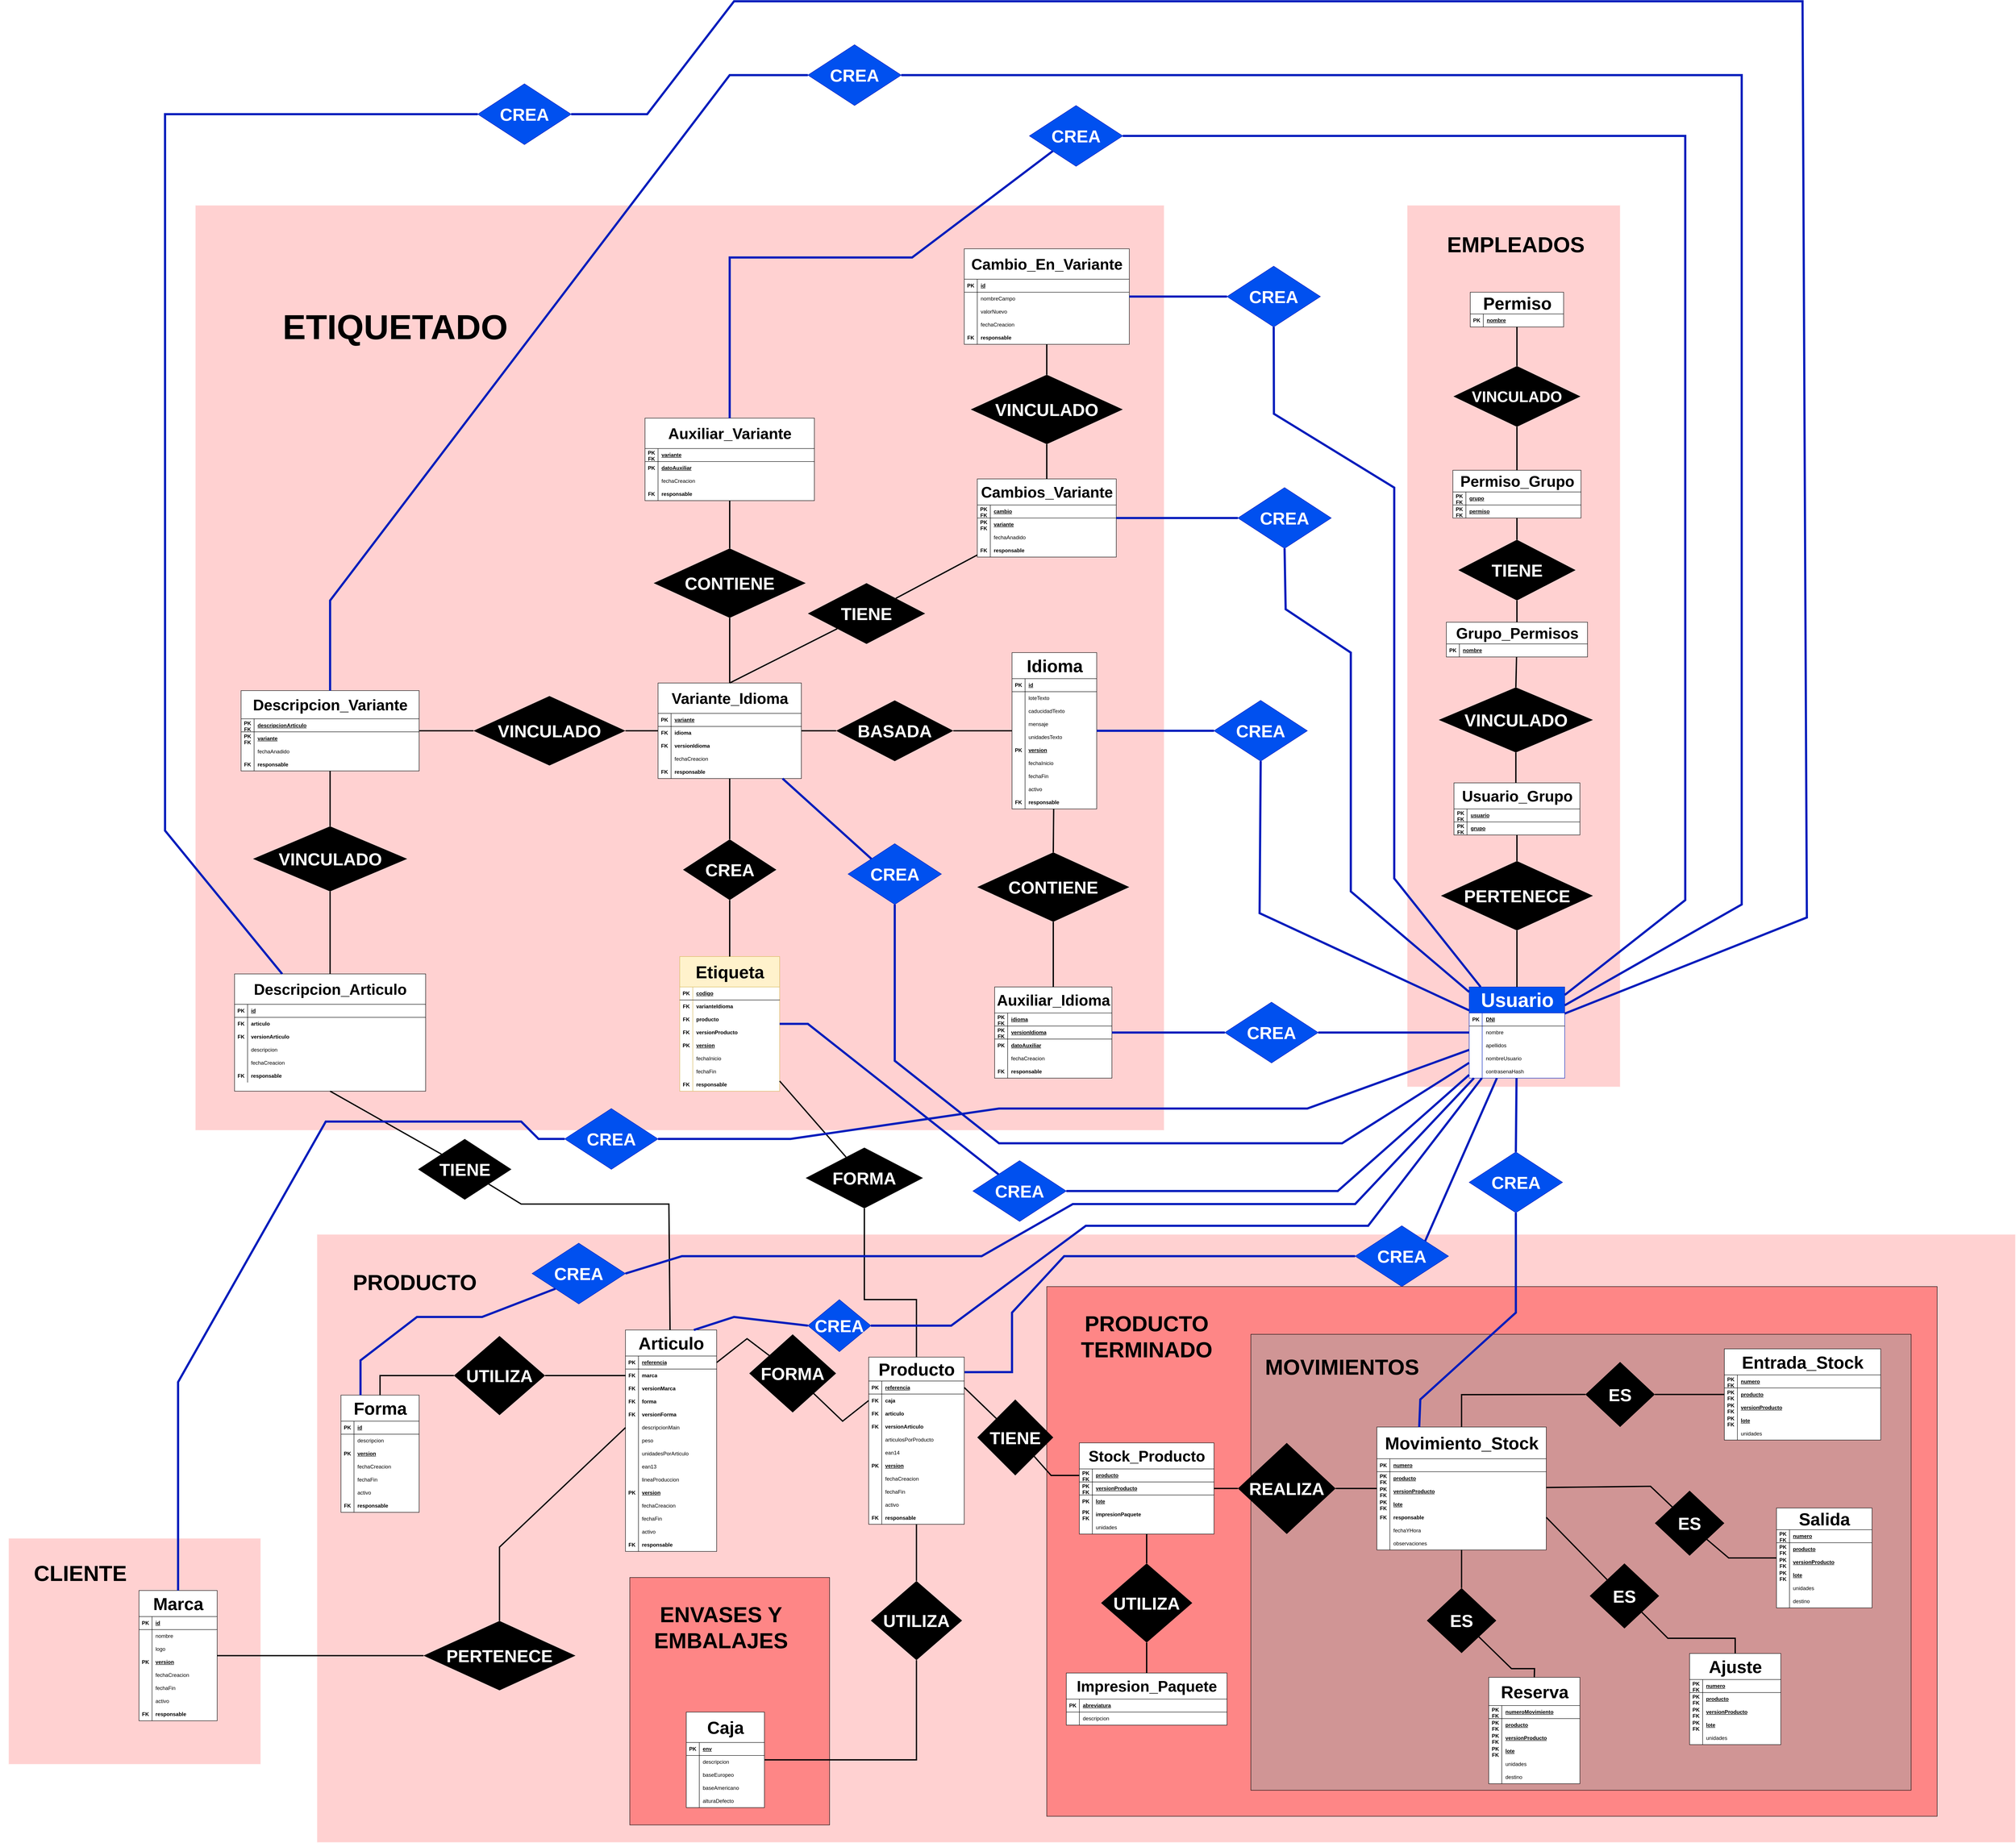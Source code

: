 <mxfile version="26.0.16">
  <diagram id="R2lEEEUBdFMjLlhIrx00" name="Page-1">
    <mxGraphModel dx="6035" dy="3845" grid="1" gridSize="10" guides="1" tooltips="1" connect="1" arrows="1" fold="1" page="1" pageScale="1" pageWidth="850" pageHeight="1100" math="0" shadow="0" extFonts="Permanent Marker^https://fonts.googleapis.com/css?family=Permanent+Marker">
      <root>
        <mxCell id="0" />
        <mxCell id="1" parent="0" />
        <mxCell id="Ko4MrZLQwS6RBeF4SAiR-2" value="" style="rounded=0;whiteSpace=wrap;html=1;fillColor=light-dark(#ffd1d1, #3d0000);strokeColor=light-dark(#fff0f0, #1A0000);" parent="1" vertex="1">
          <mxGeometry x="-200" y="-600" width="2230" height="2130" as="geometry" />
        </mxCell>
        <mxCell id="Ko4MrZLQwS6RBeF4SAiR-3" value="&lt;font style=&quot;font-size: 80px;&quot;&gt;ETIQUETADO&lt;/font&gt;" style="text;html=1;align=center;verticalAlign=middle;whiteSpace=wrap;rounded=0;fontStyle=1" parent="1" vertex="1">
          <mxGeometry x="-30" y="-410" width="580" height="180" as="geometry" />
        </mxCell>
        <mxCell id="Ko4MrZLQwS6RBeF4SAiR-6" value="" style="rounded=0;whiteSpace=wrap;html=1;fillColor=light-dark(#ffd1d1, #3d0000);strokeColor=light-dark(#fff0f0, #1A0000);" parent="1" vertex="1">
          <mxGeometry x="2590" y="-600" width="490" height="2030" as="geometry" />
        </mxCell>
        <mxCell id="Ko4MrZLQwS6RBeF4SAiR-7" value="&lt;font style=&quot;font-size: 50px;&quot;&gt;EMPLEADOS&lt;/font&gt;" style="text;html=1;align=center;verticalAlign=middle;whiteSpace=wrap;rounded=0;fontStyle=1" parent="1" vertex="1">
          <mxGeometry x="2655" y="-550" width="370" height="80" as="geometry" />
        </mxCell>
        <mxCell id="Ko4MrZLQwS6RBeF4SAiR-8" value="" style="rounded=0;whiteSpace=wrap;html=1;fillColor=light-dark(#ffd1d1, #3d0000);strokeColor=light-dark(#fff0f0, #1A0000);" parent="1" vertex="1">
          <mxGeometry x="80" y="1770" width="3910" height="1400" as="geometry" />
        </mxCell>
        <mxCell id="Ko4MrZLQwS6RBeF4SAiR-9" value="&lt;span style=&quot;font-size: 50px;&quot;&gt;PRODUCTO&lt;/span&gt;" style="text;html=1;align=center;verticalAlign=middle;whiteSpace=wrap;rounded=0;fontStyle=1" parent="1" vertex="1">
          <mxGeometry x="120" y="1840" width="370" height="80" as="geometry" />
        </mxCell>
        <mxCell id="Ko4MrZLQwS6RBeF4SAiR-11" value="" style="rounded=0;whiteSpace=wrap;html=1;fillColor=light-dark(#ffd1d1, #3d0000);strokeColor=light-dark(#fff0f0, #1A0000);" parent="1" vertex="1">
          <mxGeometry x="-630" y="2470" width="580" height="520" as="geometry" />
        </mxCell>
        <mxCell id="Ko4MrZLQwS6RBeF4SAiR-12" value="&lt;span style=&quot;font-size: 50px;&quot;&gt;CLIENTE&lt;/span&gt;" style="text;html=1;align=center;verticalAlign=middle;whiteSpace=wrap;rounded=0;fontStyle=1" parent="1" vertex="1">
          <mxGeometry x="-650" y="2510" width="370" height="80" as="geometry" />
        </mxCell>
        <mxCell id="Ko4MrZLQwS6RBeF4SAiR-13" value="" style="rounded=0;whiteSpace=wrap;html=1;fillColor=light-dark(#fe8686, #301313);" parent="1" vertex="1">
          <mxGeometry x="1760" y="1890" width="2050" height="1220" as="geometry" />
        </mxCell>
        <mxCell id="Ko4MrZLQwS6RBeF4SAiR-14" value="&lt;span style=&quot;font-size: 50px;&quot;&gt;PRODUCTO TERMINADO&lt;/span&gt;" style="text;html=1;align=center;verticalAlign=middle;whiteSpace=wrap;rounded=0;fontStyle=1" parent="1" vertex="1">
          <mxGeometry x="1790" y="1920" width="400" height="170" as="geometry" />
        </mxCell>
        <mxCell id="Ko4MrZLQwS6RBeF4SAiR-15" value="" style="rounded=0;whiteSpace=wrap;html=1;fillColor=light-dark(#fe8686, #301313);" parent="1" vertex="1">
          <mxGeometry x="800" y="2560" width="460" height="570" as="geometry" />
        </mxCell>
        <mxCell id="Ko4MrZLQwS6RBeF4SAiR-16" value="&lt;span style=&quot;font-size: 50px;&quot;&gt;ENVASES Y EMBALAJES&lt;/span&gt;" style="text;html=1;align=center;verticalAlign=middle;whiteSpace=wrap;rounded=0;fontStyle=1" parent="1" vertex="1">
          <mxGeometry x="810" y="2590" width="400" height="170" as="geometry" />
        </mxCell>
        <mxCell id="Ko4MrZLQwS6RBeF4SAiR-17" value="" style="rounded=0;whiteSpace=wrap;html=1;fillColor=light-dark(#d09595, #ff7070);" parent="1" vertex="1">
          <mxGeometry x="2230" y="2000" width="1520" height="1050" as="geometry" />
        </mxCell>
        <mxCell id="Ko4MrZLQwS6RBeF4SAiR-18" value="&lt;span style=&quot;font-size: 50px;&quot;&gt;MOVIMIENTOS&lt;/span&gt;" style="text;html=1;align=center;verticalAlign=middle;whiteSpace=wrap;rounded=0;fontStyle=1" parent="1" vertex="1">
          <mxGeometry x="2240" y="1990" width="400" height="170" as="geometry" />
        </mxCell>
        <mxCell id="Ko4MrZLQwS6RBeF4SAiR-19" value="&lt;font style=&quot;font-size: 40px;&quot;&gt;Marca&lt;/font&gt;" style="shape=table;startSize=60;container=1;collapsible=1;childLayout=tableLayout;fixedRows=1;rowLines=0;fontStyle=1;align=center;resizeLast=1;html=1;swimlaneFillColor=default;" parent="1" vertex="1">
          <mxGeometry x="-330" y="2590" width="180" height="300" as="geometry" />
        </mxCell>
        <mxCell id="Ko4MrZLQwS6RBeF4SAiR-20" value="" style="shape=tableRow;horizontal=0;startSize=0;swimlaneHead=0;swimlaneBody=0;fillColor=none;collapsible=0;dropTarget=0;points=[[0,0.5],[1,0.5]];portConstraint=eastwest;top=0;left=0;right=0;bottom=1;" parent="Ko4MrZLQwS6RBeF4SAiR-19" vertex="1">
          <mxGeometry y="60" width="180" height="30" as="geometry" />
        </mxCell>
        <mxCell id="Ko4MrZLQwS6RBeF4SAiR-21" value="PK" style="shape=partialRectangle;connectable=0;fillColor=none;top=0;left=0;bottom=0;right=0;fontStyle=1;overflow=hidden;whiteSpace=wrap;html=1;" parent="Ko4MrZLQwS6RBeF4SAiR-20" vertex="1">
          <mxGeometry width="30" height="30" as="geometry">
            <mxRectangle width="30" height="30" as="alternateBounds" />
          </mxGeometry>
        </mxCell>
        <mxCell id="Ko4MrZLQwS6RBeF4SAiR-22" value="id" style="shape=partialRectangle;connectable=0;fillColor=none;top=0;left=0;bottom=0;right=0;align=left;spacingLeft=6;fontStyle=5;overflow=hidden;whiteSpace=wrap;html=1;" parent="Ko4MrZLQwS6RBeF4SAiR-20" vertex="1">
          <mxGeometry x="30" width="150" height="30" as="geometry">
            <mxRectangle width="150" height="30" as="alternateBounds" />
          </mxGeometry>
        </mxCell>
        <mxCell id="Ko4MrZLQwS6RBeF4SAiR-23" value="" style="shape=tableRow;horizontal=0;startSize=0;swimlaneHead=0;swimlaneBody=0;fillColor=none;collapsible=0;dropTarget=0;points=[[0,0.5],[1,0.5]];portConstraint=eastwest;top=0;left=0;right=0;bottom=0;" parent="Ko4MrZLQwS6RBeF4SAiR-19" vertex="1">
          <mxGeometry y="90" width="180" height="30" as="geometry" />
        </mxCell>
        <mxCell id="Ko4MrZLQwS6RBeF4SAiR-24" value="" style="shape=partialRectangle;connectable=0;fillColor=none;top=0;left=0;bottom=0;right=0;editable=1;overflow=hidden;whiteSpace=wrap;html=1;" parent="Ko4MrZLQwS6RBeF4SAiR-23" vertex="1">
          <mxGeometry width="30" height="30" as="geometry">
            <mxRectangle width="30" height="30" as="alternateBounds" />
          </mxGeometry>
        </mxCell>
        <mxCell id="Ko4MrZLQwS6RBeF4SAiR-25" value="nombre" style="shape=partialRectangle;connectable=0;fillColor=none;top=0;left=0;bottom=0;right=0;align=left;spacingLeft=6;overflow=hidden;whiteSpace=wrap;html=1;" parent="Ko4MrZLQwS6RBeF4SAiR-23" vertex="1">
          <mxGeometry x="30" width="150" height="30" as="geometry">
            <mxRectangle width="150" height="30" as="alternateBounds" />
          </mxGeometry>
        </mxCell>
        <mxCell id="Ko4MrZLQwS6RBeF4SAiR-26" value="" style="shape=tableRow;horizontal=0;startSize=0;swimlaneHead=0;swimlaneBody=0;fillColor=none;collapsible=0;dropTarget=0;points=[[0,0.5],[1,0.5]];portConstraint=eastwest;top=0;left=0;right=0;bottom=0;" parent="Ko4MrZLQwS6RBeF4SAiR-19" vertex="1">
          <mxGeometry y="120" width="180" height="30" as="geometry" />
        </mxCell>
        <mxCell id="Ko4MrZLQwS6RBeF4SAiR-27" value="" style="shape=partialRectangle;connectable=0;fillColor=none;top=0;left=0;bottom=0;right=0;editable=1;overflow=hidden;whiteSpace=wrap;html=1;" parent="Ko4MrZLQwS6RBeF4SAiR-26" vertex="1">
          <mxGeometry width="30" height="30" as="geometry">
            <mxRectangle width="30" height="30" as="alternateBounds" />
          </mxGeometry>
        </mxCell>
        <mxCell id="Ko4MrZLQwS6RBeF4SAiR-28" value="logo" style="shape=partialRectangle;connectable=0;fillColor=none;top=0;left=0;bottom=0;right=0;align=left;spacingLeft=6;overflow=hidden;whiteSpace=wrap;html=1;" parent="Ko4MrZLQwS6RBeF4SAiR-26" vertex="1">
          <mxGeometry x="30" width="150" height="30" as="geometry">
            <mxRectangle width="150" height="30" as="alternateBounds" />
          </mxGeometry>
        </mxCell>
        <mxCell id="Ko4MrZLQwS6RBeF4SAiR-29" style="shape=tableRow;horizontal=0;startSize=0;swimlaneHead=0;swimlaneBody=0;fillColor=none;collapsible=0;dropTarget=0;points=[[0,0.5],[1,0.5]];portConstraint=eastwest;top=0;left=0;right=0;bottom=0;" parent="Ko4MrZLQwS6RBeF4SAiR-19" vertex="1">
          <mxGeometry y="150" width="180" height="30" as="geometry" />
        </mxCell>
        <mxCell id="Ko4MrZLQwS6RBeF4SAiR-30" value="PK" style="shape=partialRectangle;connectable=0;fillColor=none;top=0;left=0;bottom=0;right=0;editable=1;overflow=hidden;whiteSpace=wrap;html=1;fontStyle=1" parent="Ko4MrZLQwS6RBeF4SAiR-29" vertex="1">
          <mxGeometry width="30" height="30" as="geometry">
            <mxRectangle width="30" height="30" as="alternateBounds" />
          </mxGeometry>
        </mxCell>
        <mxCell id="Ko4MrZLQwS6RBeF4SAiR-31" value="version" style="shape=partialRectangle;connectable=0;fillColor=none;top=0;left=0;bottom=0;right=0;align=left;spacingLeft=6;overflow=hidden;whiteSpace=wrap;html=1;fontStyle=5" parent="Ko4MrZLQwS6RBeF4SAiR-29" vertex="1">
          <mxGeometry x="30" width="150" height="30" as="geometry">
            <mxRectangle width="150" height="30" as="alternateBounds" />
          </mxGeometry>
        </mxCell>
        <mxCell id="Ko4MrZLQwS6RBeF4SAiR-32" style="shape=tableRow;horizontal=0;startSize=0;swimlaneHead=0;swimlaneBody=0;fillColor=none;collapsible=0;dropTarget=0;points=[[0,0.5],[1,0.5]];portConstraint=eastwest;top=0;left=0;right=0;bottom=0;" parent="Ko4MrZLQwS6RBeF4SAiR-19" vertex="1">
          <mxGeometry y="180" width="180" height="30" as="geometry" />
        </mxCell>
        <mxCell id="Ko4MrZLQwS6RBeF4SAiR-33" style="shape=partialRectangle;connectable=0;fillColor=none;top=0;left=0;bottom=0;right=0;editable=1;overflow=hidden;whiteSpace=wrap;html=1;fontStyle=1" parent="Ko4MrZLQwS6RBeF4SAiR-32" vertex="1">
          <mxGeometry width="30" height="30" as="geometry">
            <mxRectangle width="30" height="30" as="alternateBounds" />
          </mxGeometry>
        </mxCell>
        <mxCell id="Ko4MrZLQwS6RBeF4SAiR-34" value="fechaCreacion" style="shape=partialRectangle;connectable=0;fillColor=none;top=0;left=0;bottom=0;right=0;align=left;spacingLeft=6;overflow=hidden;whiteSpace=wrap;html=1;fontStyle=0" parent="Ko4MrZLQwS6RBeF4SAiR-32" vertex="1">
          <mxGeometry x="30" width="150" height="30" as="geometry">
            <mxRectangle width="150" height="30" as="alternateBounds" />
          </mxGeometry>
        </mxCell>
        <mxCell id="Ko4MrZLQwS6RBeF4SAiR-35" style="shape=tableRow;horizontal=0;startSize=0;swimlaneHead=0;swimlaneBody=0;fillColor=none;collapsible=0;dropTarget=0;points=[[0,0.5],[1,0.5]];portConstraint=eastwest;top=0;left=0;right=0;bottom=0;" parent="Ko4MrZLQwS6RBeF4SAiR-19" vertex="1">
          <mxGeometry y="210" width="180" height="30" as="geometry" />
        </mxCell>
        <mxCell id="Ko4MrZLQwS6RBeF4SAiR-36" style="shape=partialRectangle;connectable=0;fillColor=none;top=0;left=0;bottom=0;right=0;editable=1;overflow=hidden;whiteSpace=wrap;html=1;fontStyle=1" parent="Ko4MrZLQwS6RBeF4SAiR-35" vertex="1">
          <mxGeometry width="30" height="30" as="geometry">
            <mxRectangle width="30" height="30" as="alternateBounds" />
          </mxGeometry>
        </mxCell>
        <mxCell id="Ko4MrZLQwS6RBeF4SAiR-37" value="fechaFin" style="shape=partialRectangle;connectable=0;fillColor=none;top=0;left=0;bottom=0;right=0;align=left;spacingLeft=6;overflow=hidden;whiteSpace=wrap;html=1;fontStyle=0" parent="Ko4MrZLQwS6RBeF4SAiR-35" vertex="1">
          <mxGeometry x="30" width="150" height="30" as="geometry">
            <mxRectangle width="150" height="30" as="alternateBounds" />
          </mxGeometry>
        </mxCell>
        <mxCell id="Ko4MrZLQwS6RBeF4SAiR-38" style="shape=tableRow;horizontal=0;startSize=0;swimlaneHead=0;swimlaneBody=0;fillColor=none;collapsible=0;dropTarget=0;points=[[0,0.5],[1,0.5]];portConstraint=eastwest;top=0;left=0;right=0;bottom=0;" parent="Ko4MrZLQwS6RBeF4SAiR-19" vertex="1">
          <mxGeometry y="240" width="180" height="30" as="geometry" />
        </mxCell>
        <mxCell id="Ko4MrZLQwS6RBeF4SAiR-39" style="shape=partialRectangle;connectable=0;fillColor=none;top=0;left=0;bottom=0;right=0;editable=1;overflow=hidden;whiteSpace=wrap;html=1;fontStyle=1" parent="Ko4MrZLQwS6RBeF4SAiR-38" vertex="1">
          <mxGeometry width="30" height="30" as="geometry">
            <mxRectangle width="30" height="30" as="alternateBounds" />
          </mxGeometry>
        </mxCell>
        <mxCell id="Ko4MrZLQwS6RBeF4SAiR-40" value="&lt;span style=&quot;font-weight: normal;&quot;&gt;activo&lt;/span&gt;" style="shape=partialRectangle;connectable=0;fillColor=none;top=0;left=0;bottom=0;right=0;align=left;spacingLeft=6;overflow=hidden;whiteSpace=wrap;html=1;fontStyle=1" parent="Ko4MrZLQwS6RBeF4SAiR-38" vertex="1">
          <mxGeometry x="30" width="150" height="30" as="geometry">
            <mxRectangle width="150" height="30" as="alternateBounds" />
          </mxGeometry>
        </mxCell>
        <mxCell id="Ko4MrZLQwS6RBeF4SAiR-41" style="shape=tableRow;horizontal=0;startSize=0;swimlaneHead=0;swimlaneBody=0;fillColor=none;collapsible=0;dropTarget=0;points=[[0,0.5],[1,0.5]];portConstraint=eastwest;top=0;left=0;right=0;bottom=0;" parent="Ko4MrZLQwS6RBeF4SAiR-19" vertex="1">
          <mxGeometry y="270" width="180" height="30" as="geometry" />
        </mxCell>
        <mxCell id="Ko4MrZLQwS6RBeF4SAiR-42" value="FK" style="shape=partialRectangle;connectable=0;fillColor=none;top=0;left=0;bottom=0;right=0;editable=1;overflow=hidden;whiteSpace=wrap;html=1;fontStyle=1" parent="Ko4MrZLQwS6RBeF4SAiR-41" vertex="1">
          <mxGeometry width="30" height="30" as="geometry">
            <mxRectangle width="30" height="30" as="alternateBounds" />
          </mxGeometry>
        </mxCell>
        <mxCell id="Ko4MrZLQwS6RBeF4SAiR-43" value="responsable" style="shape=partialRectangle;connectable=0;fillColor=none;top=0;left=0;bottom=0;right=0;align=left;spacingLeft=6;overflow=hidden;whiteSpace=wrap;html=1;fontStyle=1" parent="Ko4MrZLQwS6RBeF4SAiR-41" vertex="1">
          <mxGeometry x="30" width="150" height="30" as="geometry">
            <mxRectangle width="150" height="30" as="alternateBounds" />
          </mxGeometry>
        </mxCell>
        <mxCell id="Ko4MrZLQwS6RBeF4SAiR-44" value="&lt;font style=&quot;font-size: 40px;&quot;&gt;Caja&lt;/font&gt;" style="shape=table;startSize=70;container=1;collapsible=1;childLayout=tableLayout;fixedRows=1;rowLines=0;fontStyle=1;align=center;resizeLast=1;html=1;swimlaneFillColor=default;" parent="1" vertex="1">
          <mxGeometry x="930" y="2870" width="180" height="220" as="geometry" />
        </mxCell>
        <mxCell id="Ko4MrZLQwS6RBeF4SAiR-45" value="" style="shape=tableRow;horizontal=0;startSize=0;swimlaneHead=0;swimlaneBody=0;fillColor=none;collapsible=0;dropTarget=0;points=[[0,0.5],[1,0.5]];portConstraint=eastwest;top=0;left=0;right=0;bottom=1;" parent="Ko4MrZLQwS6RBeF4SAiR-44" vertex="1">
          <mxGeometry y="70" width="180" height="30" as="geometry" />
        </mxCell>
        <mxCell id="Ko4MrZLQwS6RBeF4SAiR-46" value="PK" style="shape=partialRectangle;connectable=0;fillColor=none;top=0;left=0;bottom=0;right=0;fontStyle=1;overflow=hidden;whiteSpace=wrap;html=1;" parent="Ko4MrZLQwS6RBeF4SAiR-45" vertex="1">
          <mxGeometry width="30" height="30" as="geometry">
            <mxRectangle width="30" height="30" as="alternateBounds" />
          </mxGeometry>
        </mxCell>
        <mxCell id="Ko4MrZLQwS6RBeF4SAiR-47" value="env" style="shape=partialRectangle;connectable=0;fillColor=none;top=0;left=0;bottom=0;right=0;align=left;spacingLeft=6;fontStyle=5;overflow=hidden;whiteSpace=wrap;html=1;" parent="Ko4MrZLQwS6RBeF4SAiR-45" vertex="1">
          <mxGeometry x="30" width="150" height="30" as="geometry">
            <mxRectangle width="150" height="30" as="alternateBounds" />
          </mxGeometry>
        </mxCell>
        <mxCell id="Ko4MrZLQwS6RBeF4SAiR-48" value="" style="shape=tableRow;horizontal=0;startSize=0;swimlaneHead=0;swimlaneBody=0;fillColor=none;collapsible=0;dropTarget=0;points=[[0,0.5],[1,0.5]];portConstraint=eastwest;top=0;left=0;right=0;bottom=0;" parent="Ko4MrZLQwS6RBeF4SAiR-44" vertex="1">
          <mxGeometry y="100" width="180" height="30" as="geometry" />
        </mxCell>
        <mxCell id="Ko4MrZLQwS6RBeF4SAiR-49" value="" style="shape=partialRectangle;connectable=0;fillColor=none;top=0;left=0;bottom=0;right=0;editable=1;overflow=hidden;whiteSpace=wrap;html=1;" parent="Ko4MrZLQwS6RBeF4SAiR-48" vertex="1">
          <mxGeometry width="30" height="30" as="geometry">
            <mxRectangle width="30" height="30" as="alternateBounds" />
          </mxGeometry>
        </mxCell>
        <mxCell id="Ko4MrZLQwS6RBeF4SAiR-50" value="descripcion" style="shape=partialRectangle;connectable=0;fillColor=none;top=0;left=0;bottom=0;right=0;align=left;spacingLeft=6;overflow=hidden;whiteSpace=wrap;html=1;" parent="Ko4MrZLQwS6RBeF4SAiR-48" vertex="1">
          <mxGeometry x="30" width="150" height="30" as="geometry">
            <mxRectangle width="150" height="30" as="alternateBounds" />
          </mxGeometry>
        </mxCell>
        <mxCell id="Ko4MrZLQwS6RBeF4SAiR-51" value="" style="shape=tableRow;horizontal=0;startSize=0;swimlaneHead=0;swimlaneBody=0;fillColor=none;collapsible=0;dropTarget=0;points=[[0,0.5],[1,0.5]];portConstraint=eastwest;top=0;left=0;right=0;bottom=0;" parent="Ko4MrZLQwS6RBeF4SAiR-44" vertex="1">
          <mxGeometry y="130" width="180" height="30" as="geometry" />
        </mxCell>
        <mxCell id="Ko4MrZLQwS6RBeF4SAiR-52" value="" style="shape=partialRectangle;connectable=0;fillColor=none;top=0;left=0;bottom=0;right=0;editable=1;overflow=hidden;whiteSpace=wrap;html=1;" parent="Ko4MrZLQwS6RBeF4SAiR-51" vertex="1">
          <mxGeometry width="30" height="30" as="geometry">
            <mxRectangle width="30" height="30" as="alternateBounds" />
          </mxGeometry>
        </mxCell>
        <mxCell id="Ko4MrZLQwS6RBeF4SAiR-53" value="baseEuropeo" style="shape=partialRectangle;connectable=0;fillColor=none;top=0;left=0;bottom=0;right=0;align=left;spacingLeft=6;overflow=hidden;whiteSpace=wrap;html=1;" parent="Ko4MrZLQwS6RBeF4SAiR-51" vertex="1">
          <mxGeometry x="30" width="150" height="30" as="geometry">
            <mxRectangle width="150" height="30" as="alternateBounds" />
          </mxGeometry>
        </mxCell>
        <mxCell id="Ko4MrZLQwS6RBeF4SAiR-54" value="" style="shape=tableRow;horizontal=0;startSize=0;swimlaneHead=0;swimlaneBody=0;fillColor=none;collapsible=0;dropTarget=0;points=[[0,0.5],[1,0.5]];portConstraint=eastwest;top=0;left=0;right=0;bottom=0;" parent="Ko4MrZLQwS6RBeF4SAiR-44" vertex="1">
          <mxGeometry y="160" width="180" height="30" as="geometry" />
        </mxCell>
        <mxCell id="Ko4MrZLQwS6RBeF4SAiR-55" value="" style="shape=partialRectangle;connectable=0;fillColor=none;top=0;left=0;bottom=0;right=0;editable=1;overflow=hidden;whiteSpace=wrap;html=1;" parent="Ko4MrZLQwS6RBeF4SAiR-54" vertex="1">
          <mxGeometry width="30" height="30" as="geometry">
            <mxRectangle width="30" height="30" as="alternateBounds" />
          </mxGeometry>
        </mxCell>
        <mxCell id="Ko4MrZLQwS6RBeF4SAiR-56" value="baseAmericano" style="shape=partialRectangle;connectable=0;fillColor=none;top=0;left=0;bottom=0;right=0;align=left;spacingLeft=6;overflow=hidden;whiteSpace=wrap;html=1;" parent="Ko4MrZLQwS6RBeF4SAiR-54" vertex="1">
          <mxGeometry x="30" width="150" height="30" as="geometry">
            <mxRectangle width="150" height="30" as="alternateBounds" />
          </mxGeometry>
        </mxCell>
        <mxCell id="Ko4MrZLQwS6RBeF4SAiR-57" style="shape=tableRow;horizontal=0;startSize=0;swimlaneHead=0;swimlaneBody=0;fillColor=none;collapsible=0;dropTarget=0;points=[[0,0.5],[1,0.5]];portConstraint=eastwest;top=0;left=0;right=0;bottom=0;" parent="Ko4MrZLQwS6RBeF4SAiR-44" vertex="1">
          <mxGeometry y="190" width="180" height="30" as="geometry" />
        </mxCell>
        <mxCell id="Ko4MrZLQwS6RBeF4SAiR-58" style="shape=partialRectangle;connectable=0;fillColor=none;top=0;left=0;bottom=0;right=0;editable=1;overflow=hidden;whiteSpace=wrap;html=1;" parent="Ko4MrZLQwS6RBeF4SAiR-57" vertex="1">
          <mxGeometry width="30" height="30" as="geometry">
            <mxRectangle width="30" height="30" as="alternateBounds" />
          </mxGeometry>
        </mxCell>
        <mxCell id="Ko4MrZLQwS6RBeF4SAiR-59" value="alturaDefecto" style="shape=partialRectangle;connectable=0;fillColor=none;top=0;left=0;bottom=0;right=0;align=left;spacingLeft=6;overflow=hidden;whiteSpace=wrap;html=1;" parent="Ko4MrZLQwS6RBeF4SAiR-57" vertex="1">
          <mxGeometry x="30" width="150" height="30" as="geometry">
            <mxRectangle width="150" height="30" as="alternateBounds" />
          </mxGeometry>
        </mxCell>
        <mxCell id="Ko4MrZLQwS6RBeF4SAiR-60" value="&lt;font style=&quot;font-size: 40px;&quot;&gt;Forma&lt;/font&gt;" style="shape=table;startSize=60;container=1;collapsible=1;childLayout=tableLayout;fixedRows=1;rowLines=0;fontStyle=1;align=center;resizeLast=1;html=1;swimlaneFillColor=default;" parent="1" vertex="1">
          <mxGeometry x="135" y="2140" width="180" height="270" as="geometry" />
        </mxCell>
        <mxCell id="Ko4MrZLQwS6RBeF4SAiR-61" value="" style="shape=tableRow;horizontal=0;startSize=0;swimlaneHead=0;swimlaneBody=0;fillColor=none;collapsible=0;dropTarget=0;points=[[0,0.5],[1,0.5]];portConstraint=eastwest;top=0;left=0;right=0;bottom=1;" parent="Ko4MrZLQwS6RBeF4SAiR-60" vertex="1">
          <mxGeometry y="60" width="180" height="30" as="geometry" />
        </mxCell>
        <mxCell id="Ko4MrZLQwS6RBeF4SAiR-62" value="PK" style="shape=partialRectangle;connectable=0;fillColor=none;top=0;left=0;bottom=0;right=0;fontStyle=1;overflow=hidden;whiteSpace=wrap;html=1;" parent="Ko4MrZLQwS6RBeF4SAiR-61" vertex="1">
          <mxGeometry width="30" height="30" as="geometry">
            <mxRectangle width="30" height="30" as="alternateBounds" />
          </mxGeometry>
        </mxCell>
        <mxCell id="Ko4MrZLQwS6RBeF4SAiR-63" value="id" style="shape=partialRectangle;connectable=0;fillColor=none;top=0;left=0;bottom=0;right=0;align=left;spacingLeft=6;fontStyle=5;overflow=hidden;whiteSpace=wrap;html=1;" parent="Ko4MrZLQwS6RBeF4SAiR-61" vertex="1">
          <mxGeometry x="30" width="150" height="30" as="geometry">
            <mxRectangle width="150" height="30" as="alternateBounds" />
          </mxGeometry>
        </mxCell>
        <mxCell id="Ko4MrZLQwS6RBeF4SAiR-64" value="" style="shape=tableRow;horizontal=0;startSize=0;swimlaneHead=0;swimlaneBody=0;fillColor=none;collapsible=0;dropTarget=0;points=[[0,0.5],[1,0.5]];portConstraint=eastwest;top=0;left=0;right=0;bottom=0;" parent="Ko4MrZLQwS6RBeF4SAiR-60" vertex="1">
          <mxGeometry y="90" width="180" height="30" as="geometry" />
        </mxCell>
        <mxCell id="Ko4MrZLQwS6RBeF4SAiR-65" value="" style="shape=partialRectangle;connectable=0;fillColor=none;top=0;left=0;bottom=0;right=0;editable=1;overflow=hidden;whiteSpace=wrap;html=1;" parent="Ko4MrZLQwS6RBeF4SAiR-64" vertex="1">
          <mxGeometry width="30" height="30" as="geometry">
            <mxRectangle width="30" height="30" as="alternateBounds" />
          </mxGeometry>
        </mxCell>
        <mxCell id="Ko4MrZLQwS6RBeF4SAiR-66" value="descripcion" style="shape=partialRectangle;connectable=0;fillColor=none;top=0;left=0;bottom=0;right=0;align=left;spacingLeft=6;overflow=hidden;whiteSpace=wrap;html=1;" parent="Ko4MrZLQwS6RBeF4SAiR-64" vertex="1">
          <mxGeometry x="30" width="150" height="30" as="geometry">
            <mxRectangle width="150" height="30" as="alternateBounds" />
          </mxGeometry>
        </mxCell>
        <mxCell id="Ko4MrZLQwS6RBeF4SAiR-67" style="shape=tableRow;horizontal=0;startSize=0;swimlaneHead=0;swimlaneBody=0;fillColor=none;collapsible=0;dropTarget=0;points=[[0,0.5],[1,0.5]];portConstraint=eastwest;top=0;left=0;right=0;bottom=0;" parent="Ko4MrZLQwS6RBeF4SAiR-60" vertex="1">
          <mxGeometry y="120" width="180" height="30" as="geometry" />
        </mxCell>
        <mxCell id="Ko4MrZLQwS6RBeF4SAiR-68" value="&lt;b&gt;PK&lt;/b&gt;" style="shape=partialRectangle;connectable=0;fillColor=none;top=0;left=0;bottom=0;right=0;editable=1;overflow=hidden;whiteSpace=wrap;html=1;" parent="Ko4MrZLQwS6RBeF4SAiR-67" vertex="1">
          <mxGeometry width="30" height="30" as="geometry">
            <mxRectangle width="30" height="30" as="alternateBounds" />
          </mxGeometry>
        </mxCell>
        <mxCell id="Ko4MrZLQwS6RBeF4SAiR-69" value="&lt;b&gt;&lt;u&gt;version&lt;/u&gt;&lt;/b&gt;" style="shape=partialRectangle;connectable=0;fillColor=none;top=0;left=0;bottom=0;right=0;align=left;spacingLeft=6;overflow=hidden;whiteSpace=wrap;html=1;" parent="Ko4MrZLQwS6RBeF4SAiR-67" vertex="1">
          <mxGeometry x="30" width="150" height="30" as="geometry">
            <mxRectangle width="150" height="30" as="alternateBounds" />
          </mxGeometry>
        </mxCell>
        <mxCell id="Ko4MrZLQwS6RBeF4SAiR-70" style="shape=tableRow;horizontal=0;startSize=0;swimlaneHead=0;swimlaneBody=0;fillColor=none;collapsible=0;dropTarget=0;points=[[0,0.5],[1,0.5]];portConstraint=eastwest;top=0;left=0;right=0;bottom=0;" parent="Ko4MrZLQwS6RBeF4SAiR-60" vertex="1">
          <mxGeometry y="150" width="180" height="30" as="geometry" />
        </mxCell>
        <mxCell id="Ko4MrZLQwS6RBeF4SAiR-71" style="shape=partialRectangle;connectable=0;fillColor=none;top=0;left=0;bottom=0;right=0;editable=1;overflow=hidden;whiteSpace=wrap;html=1;" parent="Ko4MrZLQwS6RBeF4SAiR-70" vertex="1">
          <mxGeometry width="30" height="30" as="geometry">
            <mxRectangle width="30" height="30" as="alternateBounds" />
          </mxGeometry>
        </mxCell>
        <mxCell id="Ko4MrZLQwS6RBeF4SAiR-72" value="fechaCreacion" style="shape=partialRectangle;connectable=0;fillColor=none;top=0;left=0;bottom=0;right=0;align=left;spacingLeft=6;overflow=hidden;whiteSpace=wrap;html=1;" parent="Ko4MrZLQwS6RBeF4SAiR-70" vertex="1">
          <mxGeometry x="30" width="150" height="30" as="geometry">
            <mxRectangle width="150" height="30" as="alternateBounds" />
          </mxGeometry>
        </mxCell>
        <mxCell id="Ko4MrZLQwS6RBeF4SAiR-73" style="shape=tableRow;horizontal=0;startSize=0;swimlaneHead=0;swimlaneBody=0;fillColor=none;collapsible=0;dropTarget=0;points=[[0,0.5],[1,0.5]];portConstraint=eastwest;top=0;left=0;right=0;bottom=0;" parent="Ko4MrZLQwS6RBeF4SAiR-60" vertex="1">
          <mxGeometry y="180" width="180" height="30" as="geometry" />
        </mxCell>
        <mxCell id="Ko4MrZLQwS6RBeF4SAiR-74" style="shape=partialRectangle;connectable=0;fillColor=none;top=0;left=0;bottom=0;right=0;editable=1;overflow=hidden;whiteSpace=wrap;html=1;" parent="Ko4MrZLQwS6RBeF4SAiR-73" vertex="1">
          <mxGeometry width="30" height="30" as="geometry">
            <mxRectangle width="30" height="30" as="alternateBounds" />
          </mxGeometry>
        </mxCell>
        <mxCell id="Ko4MrZLQwS6RBeF4SAiR-75" value="fechaFin" style="shape=partialRectangle;connectable=0;fillColor=none;top=0;left=0;bottom=0;right=0;align=left;spacingLeft=6;overflow=hidden;whiteSpace=wrap;html=1;" parent="Ko4MrZLQwS6RBeF4SAiR-73" vertex="1">
          <mxGeometry x="30" width="150" height="30" as="geometry">
            <mxRectangle width="150" height="30" as="alternateBounds" />
          </mxGeometry>
        </mxCell>
        <mxCell id="Ko4MrZLQwS6RBeF4SAiR-76" style="shape=tableRow;horizontal=0;startSize=0;swimlaneHead=0;swimlaneBody=0;fillColor=none;collapsible=0;dropTarget=0;points=[[0,0.5],[1,0.5]];portConstraint=eastwest;top=0;left=0;right=0;bottom=0;" parent="Ko4MrZLQwS6RBeF4SAiR-60" vertex="1">
          <mxGeometry y="210" width="180" height="30" as="geometry" />
        </mxCell>
        <mxCell id="Ko4MrZLQwS6RBeF4SAiR-77" style="shape=partialRectangle;connectable=0;fillColor=none;top=0;left=0;bottom=0;right=0;editable=1;overflow=hidden;whiteSpace=wrap;html=1;" parent="Ko4MrZLQwS6RBeF4SAiR-76" vertex="1">
          <mxGeometry width="30" height="30" as="geometry">
            <mxRectangle width="30" height="30" as="alternateBounds" />
          </mxGeometry>
        </mxCell>
        <mxCell id="Ko4MrZLQwS6RBeF4SAiR-78" value="activo" style="shape=partialRectangle;connectable=0;fillColor=none;top=0;left=0;bottom=0;right=0;align=left;spacingLeft=6;overflow=hidden;whiteSpace=wrap;html=1;" parent="Ko4MrZLQwS6RBeF4SAiR-76" vertex="1">
          <mxGeometry x="30" width="150" height="30" as="geometry">
            <mxRectangle width="150" height="30" as="alternateBounds" />
          </mxGeometry>
        </mxCell>
        <mxCell id="Ko4MrZLQwS6RBeF4SAiR-79" style="shape=tableRow;horizontal=0;startSize=0;swimlaneHead=0;swimlaneBody=0;fillColor=none;collapsible=0;dropTarget=0;points=[[0,0.5],[1,0.5]];portConstraint=eastwest;top=0;left=0;right=0;bottom=0;" parent="Ko4MrZLQwS6RBeF4SAiR-60" vertex="1">
          <mxGeometry y="240" width="180" height="30" as="geometry" />
        </mxCell>
        <mxCell id="Ko4MrZLQwS6RBeF4SAiR-80" value="FK" style="shape=partialRectangle;connectable=0;fillColor=none;top=0;left=0;bottom=0;right=0;editable=1;overflow=hidden;whiteSpace=wrap;html=1;fontStyle=1" parent="Ko4MrZLQwS6RBeF4SAiR-79" vertex="1">
          <mxGeometry width="30" height="30" as="geometry">
            <mxRectangle width="30" height="30" as="alternateBounds" />
          </mxGeometry>
        </mxCell>
        <mxCell id="Ko4MrZLQwS6RBeF4SAiR-81" value="responsable" style="shape=partialRectangle;connectable=0;fillColor=none;top=0;left=0;bottom=0;right=0;align=left;spacingLeft=6;overflow=hidden;whiteSpace=wrap;html=1;fontStyle=1" parent="Ko4MrZLQwS6RBeF4SAiR-79" vertex="1">
          <mxGeometry x="30" width="150" height="30" as="geometry">
            <mxRectangle width="150" height="30" as="alternateBounds" />
          </mxGeometry>
        </mxCell>
        <mxCell id="Ko4MrZLQwS6RBeF4SAiR-82" value="&lt;font style=&quot;font-size: 40px;&quot;&gt;Articulo&lt;/font&gt;" style="shape=table;startSize=60;container=1;collapsible=1;childLayout=tableLayout;fixedRows=1;rowLines=0;fontStyle=1;align=center;resizeLast=1;html=1;swimlaneFillColor=default;" parent="1" vertex="1">
          <mxGeometry x="790" y="1990" width="210" height="510" as="geometry" />
        </mxCell>
        <mxCell id="Ko4MrZLQwS6RBeF4SAiR-83" value="" style="shape=tableRow;horizontal=0;startSize=0;swimlaneHead=0;swimlaneBody=0;fillColor=none;collapsible=0;dropTarget=0;points=[[0,0.5],[1,0.5]];portConstraint=eastwest;top=0;left=0;right=0;bottom=1;" parent="Ko4MrZLQwS6RBeF4SAiR-82" vertex="1">
          <mxGeometry y="60" width="210" height="30" as="geometry" />
        </mxCell>
        <mxCell id="Ko4MrZLQwS6RBeF4SAiR-84" value="PK" style="shape=partialRectangle;connectable=0;fillColor=none;top=0;left=0;bottom=0;right=0;fontStyle=1;overflow=hidden;whiteSpace=wrap;html=1;" parent="Ko4MrZLQwS6RBeF4SAiR-83" vertex="1">
          <mxGeometry width="30" height="30" as="geometry">
            <mxRectangle width="30" height="30" as="alternateBounds" />
          </mxGeometry>
        </mxCell>
        <mxCell id="Ko4MrZLQwS6RBeF4SAiR-85" value="referencia" style="shape=partialRectangle;connectable=0;fillColor=none;top=0;left=0;bottom=0;right=0;align=left;spacingLeft=6;fontStyle=5;overflow=hidden;whiteSpace=wrap;html=1;" parent="Ko4MrZLQwS6RBeF4SAiR-83" vertex="1">
          <mxGeometry x="30" width="180" height="30" as="geometry">
            <mxRectangle width="180" height="30" as="alternateBounds" />
          </mxGeometry>
        </mxCell>
        <mxCell id="Ko4MrZLQwS6RBeF4SAiR-86" value="" style="shape=tableRow;horizontal=0;startSize=0;swimlaneHead=0;swimlaneBody=0;fillColor=none;collapsible=0;dropTarget=0;points=[[0,0.5],[1,0.5]];portConstraint=eastwest;top=0;left=0;right=0;bottom=0;fontStyle=1;rounded=0;" parent="Ko4MrZLQwS6RBeF4SAiR-82" vertex="1">
          <mxGeometry y="90" width="210" height="30" as="geometry" />
        </mxCell>
        <mxCell id="Ko4MrZLQwS6RBeF4SAiR-87" value="FK" style="shape=partialRectangle;connectable=0;fillColor=none;top=0;left=0;bottom=0;right=0;editable=1;overflow=hidden;whiteSpace=wrap;html=1;fontStyle=1" parent="Ko4MrZLQwS6RBeF4SAiR-86" vertex="1">
          <mxGeometry width="30" height="30" as="geometry">
            <mxRectangle width="30" height="30" as="alternateBounds" />
          </mxGeometry>
        </mxCell>
        <mxCell id="Ko4MrZLQwS6RBeF4SAiR-88" value="marca" style="shape=partialRectangle;connectable=0;fillColor=none;top=0;left=0;bottom=0;right=0;align=left;spacingLeft=6;overflow=hidden;whiteSpace=wrap;html=1;fontStyle=1;strokeColor=default;" parent="Ko4MrZLQwS6RBeF4SAiR-86" vertex="1">
          <mxGeometry x="30" width="180" height="30" as="geometry">
            <mxRectangle width="180" height="30" as="alternateBounds" />
          </mxGeometry>
        </mxCell>
        <mxCell id="Ko4MrZLQwS6RBeF4SAiR-89" style="shape=tableRow;horizontal=0;startSize=0;swimlaneHead=0;swimlaneBody=0;fillColor=none;collapsible=0;dropTarget=0;points=[[0,0.5],[1,0.5]];portConstraint=eastwest;top=0;left=0;right=0;bottom=0;fontStyle=1;rounded=0;" parent="Ko4MrZLQwS6RBeF4SAiR-82" vertex="1">
          <mxGeometry y="120" width="210" height="30" as="geometry" />
        </mxCell>
        <mxCell id="Ko4MrZLQwS6RBeF4SAiR-90" value="FK" style="shape=partialRectangle;connectable=0;fillColor=none;top=0;left=0;bottom=0;right=0;editable=1;overflow=hidden;whiteSpace=wrap;html=1;fontStyle=1" parent="Ko4MrZLQwS6RBeF4SAiR-89" vertex="1">
          <mxGeometry width="30" height="30" as="geometry">
            <mxRectangle width="30" height="30" as="alternateBounds" />
          </mxGeometry>
        </mxCell>
        <mxCell id="Ko4MrZLQwS6RBeF4SAiR-91" value="versionMarca" style="shape=partialRectangle;connectable=0;fillColor=none;top=0;left=0;bottom=0;right=0;align=left;spacingLeft=6;overflow=hidden;whiteSpace=wrap;html=1;fontStyle=1;strokeColor=default;" parent="Ko4MrZLQwS6RBeF4SAiR-89" vertex="1">
          <mxGeometry x="30" width="180" height="30" as="geometry">
            <mxRectangle width="180" height="30" as="alternateBounds" />
          </mxGeometry>
        </mxCell>
        <mxCell id="Ko4MrZLQwS6RBeF4SAiR-92" value="" style="shape=tableRow;horizontal=0;startSize=0;swimlaneHead=0;swimlaneBody=0;fillColor=none;collapsible=0;dropTarget=0;points=[[0,0.5],[1,0.5]];portConstraint=eastwest;top=0;left=0;right=0;bottom=0;fontStyle=1;swimlaneFillColor=#000000;strokeColor=default;" parent="Ko4MrZLQwS6RBeF4SAiR-82" vertex="1">
          <mxGeometry y="150" width="210" height="30" as="geometry" />
        </mxCell>
        <mxCell id="Ko4MrZLQwS6RBeF4SAiR-93" value="FK" style="shape=partialRectangle;connectable=0;fillColor=none;top=0;left=0;bottom=0;right=0;editable=1;overflow=hidden;whiteSpace=wrap;html=1;fontStyle=1" parent="Ko4MrZLQwS6RBeF4SAiR-92" vertex="1">
          <mxGeometry width="30" height="30" as="geometry">
            <mxRectangle width="30" height="30" as="alternateBounds" />
          </mxGeometry>
        </mxCell>
        <mxCell id="Ko4MrZLQwS6RBeF4SAiR-94" value="forma" style="shape=partialRectangle;connectable=0;fillColor=none;top=0;left=0;bottom=0;right=0;align=left;spacingLeft=6;overflow=hidden;whiteSpace=wrap;html=1;fontStyle=1" parent="Ko4MrZLQwS6RBeF4SAiR-92" vertex="1">
          <mxGeometry x="30" width="180" height="30" as="geometry">
            <mxRectangle width="180" height="30" as="alternateBounds" />
          </mxGeometry>
        </mxCell>
        <mxCell id="Ko4MrZLQwS6RBeF4SAiR-95" style="shape=tableRow;horizontal=0;startSize=0;swimlaneHead=0;swimlaneBody=0;fillColor=none;collapsible=0;dropTarget=0;points=[[0,0.5],[1,0.5]];portConstraint=eastwest;top=0;left=0;right=0;bottom=0;fontStyle=1;swimlaneFillColor=#000000;strokeColor=default;" parent="Ko4MrZLQwS6RBeF4SAiR-82" vertex="1">
          <mxGeometry y="180" width="210" height="30" as="geometry" />
        </mxCell>
        <mxCell id="Ko4MrZLQwS6RBeF4SAiR-96" value="FK" style="shape=partialRectangle;connectable=0;fillColor=none;top=0;left=0;bottom=0;right=0;editable=1;overflow=hidden;whiteSpace=wrap;html=1;fontStyle=1" parent="Ko4MrZLQwS6RBeF4SAiR-95" vertex="1">
          <mxGeometry width="30" height="30" as="geometry">
            <mxRectangle width="30" height="30" as="alternateBounds" />
          </mxGeometry>
        </mxCell>
        <mxCell id="Ko4MrZLQwS6RBeF4SAiR-97" value="versionForma" style="shape=partialRectangle;connectable=0;fillColor=none;top=0;left=0;bottom=0;right=0;align=left;spacingLeft=6;overflow=hidden;whiteSpace=wrap;html=1;fontStyle=1" parent="Ko4MrZLQwS6RBeF4SAiR-95" vertex="1">
          <mxGeometry x="30" width="180" height="30" as="geometry">
            <mxRectangle width="180" height="30" as="alternateBounds" />
          </mxGeometry>
        </mxCell>
        <mxCell id="Ko4MrZLQwS6RBeF4SAiR-98" value="" style="shape=tableRow;horizontal=0;startSize=0;swimlaneHead=0;swimlaneBody=0;fillColor=none;collapsible=0;dropTarget=0;points=[[0,0.5],[1,0.5]];portConstraint=eastwest;top=0;left=0;right=0;bottom=0;" parent="Ko4MrZLQwS6RBeF4SAiR-82" vertex="1">
          <mxGeometry y="210" width="210" height="30" as="geometry" />
        </mxCell>
        <mxCell id="Ko4MrZLQwS6RBeF4SAiR-99" value="" style="shape=partialRectangle;connectable=0;fillColor=none;top=0;left=0;bottom=0;right=0;editable=1;overflow=hidden;whiteSpace=wrap;html=1;" parent="Ko4MrZLQwS6RBeF4SAiR-98" vertex="1">
          <mxGeometry width="30" height="30" as="geometry">
            <mxRectangle width="30" height="30" as="alternateBounds" />
          </mxGeometry>
        </mxCell>
        <mxCell id="Ko4MrZLQwS6RBeF4SAiR-100" value="descripcionMain" style="shape=partialRectangle;connectable=0;fillColor=none;top=0;left=0;bottom=0;right=0;align=left;spacingLeft=6;overflow=hidden;whiteSpace=wrap;html=1;fontStyle=0" parent="Ko4MrZLQwS6RBeF4SAiR-98" vertex="1">
          <mxGeometry x="30" width="180" height="30" as="geometry">
            <mxRectangle width="180" height="30" as="alternateBounds" />
          </mxGeometry>
        </mxCell>
        <mxCell id="Ko4MrZLQwS6RBeF4SAiR-101" style="shape=tableRow;horizontal=0;startSize=0;swimlaneHead=0;swimlaneBody=0;fillColor=none;collapsible=0;dropTarget=0;points=[[0,0.5],[1,0.5]];portConstraint=eastwest;top=0;left=0;right=0;bottom=0;" parent="Ko4MrZLQwS6RBeF4SAiR-82" vertex="1">
          <mxGeometry y="240" width="210" height="30" as="geometry" />
        </mxCell>
        <mxCell id="Ko4MrZLQwS6RBeF4SAiR-102" style="shape=partialRectangle;connectable=0;fillColor=none;top=0;left=0;bottom=0;right=0;editable=1;overflow=hidden;whiteSpace=wrap;html=1;" parent="Ko4MrZLQwS6RBeF4SAiR-101" vertex="1">
          <mxGeometry width="30" height="30" as="geometry">
            <mxRectangle width="30" height="30" as="alternateBounds" />
          </mxGeometry>
        </mxCell>
        <mxCell id="Ko4MrZLQwS6RBeF4SAiR-103" value="&lt;span style=&quot;font-weight: normal;&quot;&gt;peso&lt;/span&gt;" style="shape=partialRectangle;connectable=0;fillColor=none;top=0;left=0;bottom=0;right=0;align=left;spacingLeft=6;overflow=hidden;whiteSpace=wrap;html=1;fontStyle=1" parent="Ko4MrZLQwS6RBeF4SAiR-101" vertex="1">
          <mxGeometry x="30" width="180" height="30" as="geometry">
            <mxRectangle width="180" height="30" as="alternateBounds" />
          </mxGeometry>
        </mxCell>
        <mxCell id="Ko4MrZLQwS6RBeF4SAiR-104" style="shape=tableRow;horizontal=0;startSize=0;swimlaneHead=0;swimlaneBody=0;fillColor=none;collapsible=0;dropTarget=0;points=[[0,0.5],[1,0.5]];portConstraint=eastwest;top=0;left=0;right=0;bottom=0;" parent="Ko4MrZLQwS6RBeF4SAiR-82" vertex="1">
          <mxGeometry y="270" width="210" height="30" as="geometry" />
        </mxCell>
        <mxCell id="Ko4MrZLQwS6RBeF4SAiR-105" style="shape=partialRectangle;connectable=0;fillColor=none;top=0;left=0;bottom=0;right=0;editable=1;overflow=hidden;whiteSpace=wrap;html=1;" parent="Ko4MrZLQwS6RBeF4SAiR-104" vertex="1">
          <mxGeometry width="30" height="30" as="geometry">
            <mxRectangle width="30" height="30" as="alternateBounds" />
          </mxGeometry>
        </mxCell>
        <mxCell id="Ko4MrZLQwS6RBeF4SAiR-106" value="unidadesPorArticulo" style="shape=partialRectangle;connectable=0;fillColor=none;top=0;left=0;bottom=0;right=0;align=left;spacingLeft=6;overflow=hidden;whiteSpace=wrap;html=1;fontStyle=0" parent="Ko4MrZLQwS6RBeF4SAiR-104" vertex="1">
          <mxGeometry x="30" width="180" height="30" as="geometry">
            <mxRectangle width="180" height="30" as="alternateBounds" />
          </mxGeometry>
        </mxCell>
        <mxCell id="Ko4MrZLQwS6RBeF4SAiR-107" style="shape=tableRow;horizontal=0;startSize=0;swimlaneHead=0;swimlaneBody=0;fillColor=none;collapsible=0;dropTarget=0;points=[[0,0.5],[1,0.5]];portConstraint=eastwest;top=0;left=0;right=0;bottom=0;" parent="Ko4MrZLQwS6RBeF4SAiR-82" vertex="1">
          <mxGeometry y="300" width="210" height="30" as="geometry" />
        </mxCell>
        <mxCell id="Ko4MrZLQwS6RBeF4SAiR-108" style="shape=partialRectangle;connectable=0;fillColor=none;top=0;left=0;bottom=0;right=0;editable=1;overflow=hidden;whiteSpace=wrap;html=1;" parent="Ko4MrZLQwS6RBeF4SAiR-107" vertex="1">
          <mxGeometry width="30" height="30" as="geometry">
            <mxRectangle width="30" height="30" as="alternateBounds" />
          </mxGeometry>
        </mxCell>
        <mxCell id="Ko4MrZLQwS6RBeF4SAiR-109" value="ean13" style="shape=partialRectangle;connectable=0;fillColor=none;top=0;left=0;bottom=0;right=0;align=left;spacingLeft=6;overflow=hidden;whiteSpace=wrap;html=1;fontStyle=0" parent="Ko4MrZLQwS6RBeF4SAiR-107" vertex="1">
          <mxGeometry x="30" width="180" height="30" as="geometry">
            <mxRectangle width="180" height="30" as="alternateBounds" />
          </mxGeometry>
        </mxCell>
        <mxCell id="Ko4MrZLQwS6RBeF4SAiR-110" style="shape=tableRow;horizontal=0;startSize=0;swimlaneHead=0;swimlaneBody=0;fillColor=none;collapsible=0;dropTarget=0;points=[[0,0.5],[1,0.5]];portConstraint=eastwest;top=0;left=0;right=0;bottom=0;" parent="Ko4MrZLQwS6RBeF4SAiR-82" vertex="1">
          <mxGeometry y="330" width="210" height="30" as="geometry" />
        </mxCell>
        <mxCell id="Ko4MrZLQwS6RBeF4SAiR-111" style="shape=partialRectangle;connectable=0;fillColor=none;top=0;left=0;bottom=0;right=0;editable=1;overflow=hidden;whiteSpace=wrap;html=1;" parent="Ko4MrZLQwS6RBeF4SAiR-110" vertex="1">
          <mxGeometry width="30" height="30" as="geometry">
            <mxRectangle width="30" height="30" as="alternateBounds" />
          </mxGeometry>
        </mxCell>
        <mxCell id="Ko4MrZLQwS6RBeF4SAiR-112" value="lineaProduccion" style="shape=partialRectangle;connectable=0;fillColor=none;top=0;left=0;bottom=0;right=0;align=left;spacingLeft=6;overflow=hidden;whiteSpace=wrap;html=1;fontStyle=0" parent="Ko4MrZLQwS6RBeF4SAiR-110" vertex="1">
          <mxGeometry x="30" width="180" height="30" as="geometry">
            <mxRectangle width="180" height="30" as="alternateBounds" />
          </mxGeometry>
        </mxCell>
        <mxCell id="Ko4MrZLQwS6RBeF4SAiR-113" style="shape=tableRow;horizontal=0;startSize=0;swimlaneHead=0;swimlaneBody=0;fillColor=none;collapsible=0;dropTarget=0;points=[[0,0.5],[1,0.5]];portConstraint=eastwest;top=0;left=0;right=0;bottom=0;" parent="Ko4MrZLQwS6RBeF4SAiR-82" vertex="1">
          <mxGeometry y="360" width="210" height="30" as="geometry" />
        </mxCell>
        <mxCell id="Ko4MrZLQwS6RBeF4SAiR-114" value="PK" style="shape=partialRectangle;connectable=0;fillColor=none;top=0;left=0;bottom=0;right=0;editable=1;overflow=hidden;whiteSpace=wrap;html=1;fontStyle=1" parent="Ko4MrZLQwS6RBeF4SAiR-113" vertex="1">
          <mxGeometry width="30" height="30" as="geometry">
            <mxRectangle width="30" height="30" as="alternateBounds" />
          </mxGeometry>
        </mxCell>
        <mxCell id="Ko4MrZLQwS6RBeF4SAiR-115" value="version" style="shape=partialRectangle;connectable=0;fillColor=none;top=0;left=0;bottom=0;right=0;align=left;spacingLeft=6;overflow=hidden;whiteSpace=wrap;html=1;fontStyle=5" parent="Ko4MrZLQwS6RBeF4SAiR-113" vertex="1">
          <mxGeometry x="30" width="180" height="30" as="geometry">
            <mxRectangle width="180" height="30" as="alternateBounds" />
          </mxGeometry>
        </mxCell>
        <mxCell id="Ko4MrZLQwS6RBeF4SAiR-116" style="shape=tableRow;horizontal=0;startSize=0;swimlaneHead=0;swimlaneBody=0;fillColor=none;collapsible=0;dropTarget=0;points=[[0,0.5],[1,0.5]];portConstraint=eastwest;top=0;left=0;right=0;bottom=0;" parent="Ko4MrZLQwS6RBeF4SAiR-82" vertex="1">
          <mxGeometry y="390" width="210" height="30" as="geometry" />
        </mxCell>
        <mxCell id="Ko4MrZLQwS6RBeF4SAiR-117" style="shape=partialRectangle;connectable=0;fillColor=none;top=0;left=0;bottom=0;right=0;editable=1;overflow=hidden;whiteSpace=wrap;html=1;" parent="Ko4MrZLQwS6RBeF4SAiR-116" vertex="1">
          <mxGeometry width="30" height="30" as="geometry">
            <mxRectangle width="30" height="30" as="alternateBounds" />
          </mxGeometry>
        </mxCell>
        <mxCell id="Ko4MrZLQwS6RBeF4SAiR-118" value="fechaCreacion" style="shape=partialRectangle;connectable=0;fillColor=none;top=0;left=0;bottom=0;right=0;align=left;spacingLeft=6;overflow=hidden;whiteSpace=wrap;html=1;fontStyle=0" parent="Ko4MrZLQwS6RBeF4SAiR-116" vertex="1">
          <mxGeometry x="30" width="180" height="30" as="geometry">
            <mxRectangle width="180" height="30" as="alternateBounds" />
          </mxGeometry>
        </mxCell>
        <mxCell id="Ko4MrZLQwS6RBeF4SAiR-119" style="shape=tableRow;horizontal=0;startSize=0;swimlaneHead=0;swimlaneBody=0;fillColor=none;collapsible=0;dropTarget=0;points=[[0,0.5],[1,0.5]];portConstraint=eastwest;top=0;left=0;right=0;bottom=0;" parent="Ko4MrZLQwS6RBeF4SAiR-82" vertex="1">
          <mxGeometry y="420" width="210" height="30" as="geometry" />
        </mxCell>
        <mxCell id="Ko4MrZLQwS6RBeF4SAiR-120" style="shape=partialRectangle;connectable=0;fillColor=none;top=0;left=0;bottom=0;right=0;editable=1;overflow=hidden;whiteSpace=wrap;html=1;" parent="Ko4MrZLQwS6RBeF4SAiR-119" vertex="1">
          <mxGeometry width="30" height="30" as="geometry">
            <mxRectangle width="30" height="30" as="alternateBounds" />
          </mxGeometry>
        </mxCell>
        <mxCell id="Ko4MrZLQwS6RBeF4SAiR-121" value="fechaFin" style="shape=partialRectangle;connectable=0;fillColor=none;top=0;left=0;bottom=0;right=0;align=left;spacingLeft=6;overflow=hidden;whiteSpace=wrap;html=1;fontStyle=0" parent="Ko4MrZLQwS6RBeF4SAiR-119" vertex="1">
          <mxGeometry x="30" width="180" height="30" as="geometry">
            <mxRectangle width="180" height="30" as="alternateBounds" />
          </mxGeometry>
        </mxCell>
        <mxCell id="Ko4MrZLQwS6RBeF4SAiR-122" style="shape=tableRow;horizontal=0;startSize=0;swimlaneHead=0;swimlaneBody=0;fillColor=none;collapsible=0;dropTarget=0;points=[[0,0.5],[1,0.5]];portConstraint=eastwest;top=0;left=0;right=0;bottom=0;" parent="Ko4MrZLQwS6RBeF4SAiR-82" vertex="1">
          <mxGeometry y="450" width="210" height="30" as="geometry" />
        </mxCell>
        <mxCell id="Ko4MrZLQwS6RBeF4SAiR-123" style="shape=partialRectangle;connectable=0;fillColor=none;top=0;left=0;bottom=0;right=0;editable=1;overflow=hidden;whiteSpace=wrap;html=1;" parent="Ko4MrZLQwS6RBeF4SAiR-122" vertex="1">
          <mxGeometry width="30" height="30" as="geometry">
            <mxRectangle width="30" height="30" as="alternateBounds" />
          </mxGeometry>
        </mxCell>
        <mxCell id="Ko4MrZLQwS6RBeF4SAiR-124" value="activo" style="shape=partialRectangle;connectable=0;fillColor=none;top=0;left=0;bottom=0;right=0;align=left;spacingLeft=6;overflow=hidden;whiteSpace=wrap;html=1;fontStyle=0" parent="Ko4MrZLQwS6RBeF4SAiR-122" vertex="1">
          <mxGeometry x="30" width="180" height="30" as="geometry">
            <mxRectangle width="180" height="30" as="alternateBounds" />
          </mxGeometry>
        </mxCell>
        <mxCell id="Ko4MrZLQwS6RBeF4SAiR-125" style="shape=tableRow;horizontal=0;startSize=0;swimlaneHead=0;swimlaneBody=0;fillColor=none;collapsible=0;dropTarget=0;points=[[0,0.5],[1,0.5]];portConstraint=eastwest;top=0;left=0;right=0;bottom=0;" parent="Ko4MrZLQwS6RBeF4SAiR-82" vertex="1">
          <mxGeometry y="480" width="210" height="30" as="geometry" />
        </mxCell>
        <mxCell id="Ko4MrZLQwS6RBeF4SAiR-126" value="FK" style="shape=partialRectangle;connectable=0;fillColor=none;top=0;left=0;bottom=0;right=0;editable=1;overflow=hidden;whiteSpace=wrap;html=1;fontStyle=1" parent="Ko4MrZLQwS6RBeF4SAiR-125" vertex="1">
          <mxGeometry width="30" height="30" as="geometry">
            <mxRectangle width="30" height="30" as="alternateBounds" />
          </mxGeometry>
        </mxCell>
        <mxCell id="Ko4MrZLQwS6RBeF4SAiR-127" value="&lt;b&gt;responsable&lt;/b&gt;" style="shape=partialRectangle;connectable=0;fillColor=none;top=0;left=0;bottom=0;right=0;align=left;spacingLeft=6;overflow=hidden;whiteSpace=wrap;html=1;fontStyle=0" parent="Ko4MrZLQwS6RBeF4SAiR-125" vertex="1">
          <mxGeometry x="30" width="180" height="30" as="geometry">
            <mxRectangle width="180" height="30" as="alternateBounds" />
          </mxGeometry>
        </mxCell>
        <mxCell id="Ko4MrZLQwS6RBeF4SAiR-128" value="&lt;font style=&quot;font-size: 40px;&quot;&gt;Producto&lt;/font&gt;" style="shape=table;startSize=55;container=1;collapsible=1;childLayout=tableLayout;fixedRows=1;rowLines=0;fontStyle=1;align=center;resizeLast=1;html=1;swimlaneFillColor=default;" parent="1" vertex="1">
          <mxGeometry x="1350" y="2052.5" width="220" height="385" as="geometry" />
        </mxCell>
        <mxCell id="Ko4MrZLQwS6RBeF4SAiR-129" value="" style="shape=tableRow;horizontal=0;startSize=0;swimlaneHead=0;swimlaneBody=0;fillColor=none;collapsible=0;dropTarget=0;points=[[0,0.5],[1,0.5]];portConstraint=eastwest;top=0;left=0;right=0;bottom=1;" parent="Ko4MrZLQwS6RBeF4SAiR-128" vertex="1">
          <mxGeometry y="55" width="220" height="30" as="geometry" />
        </mxCell>
        <mxCell id="Ko4MrZLQwS6RBeF4SAiR-130" value="PK" style="shape=partialRectangle;connectable=0;fillColor=none;top=0;left=0;bottom=0;right=0;fontStyle=1;overflow=hidden;whiteSpace=wrap;html=1;" parent="Ko4MrZLQwS6RBeF4SAiR-129" vertex="1">
          <mxGeometry width="30" height="30" as="geometry">
            <mxRectangle width="30" height="30" as="alternateBounds" />
          </mxGeometry>
        </mxCell>
        <mxCell id="Ko4MrZLQwS6RBeF4SAiR-131" value="referencia" style="shape=partialRectangle;connectable=0;fillColor=none;top=0;left=0;bottom=0;right=0;align=left;spacingLeft=6;fontStyle=5;overflow=hidden;whiteSpace=wrap;html=1;" parent="Ko4MrZLQwS6RBeF4SAiR-129" vertex="1">
          <mxGeometry x="30" width="190" height="30" as="geometry">
            <mxRectangle width="190" height="30" as="alternateBounds" />
          </mxGeometry>
        </mxCell>
        <mxCell id="Ko4MrZLQwS6RBeF4SAiR-132" value="" style="shape=tableRow;horizontal=0;startSize=0;swimlaneHead=0;swimlaneBody=0;fillColor=none;collapsible=0;dropTarget=0;points=[[0,0.5],[1,0.5]];portConstraint=eastwest;top=0;left=0;right=0;bottom=0;" parent="Ko4MrZLQwS6RBeF4SAiR-128" vertex="1">
          <mxGeometry y="85" width="220" height="30" as="geometry" />
        </mxCell>
        <mxCell id="Ko4MrZLQwS6RBeF4SAiR-133" value="FK" style="shape=partialRectangle;connectable=0;fillColor=none;top=0;left=0;bottom=0;right=0;editable=1;overflow=hidden;whiteSpace=wrap;html=1;fontStyle=1" parent="Ko4MrZLQwS6RBeF4SAiR-132" vertex="1">
          <mxGeometry width="30" height="30" as="geometry">
            <mxRectangle width="30" height="30" as="alternateBounds" />
          </mxGeometry>
        </mxCell>
        <mxCell id="Ko4MrZLQwS6RBeF4SAiR-134" value="caja" style="shape=partialRectangle;connectable=0;fillColor=none;top=0;left=0;bottom=0;right=0;align=left;spacingLeft=6;overflow=hidden;whiteSpace=wrap;html=1;fontStyle=1" parent="Ko4MrZLQwS6RBeF4SAiR-132" vertex="1">
          <mxGeometry x="30" width="190" height="30" as="geometry">
            <mxRectangle width="190" height="30" as="alternateBounds" />
          </mxGeometry>
        </mxCell>
        <mxCell id="Ko4MrZLQwS6RBeF4SAiR-135" value="" style="shape=tableRow;horizontal=0;startSize=0;swimlaneHead=0;swimlaneBody=0;fillColor=none;collapsible=0;dropTarget=0;points=[[0,0.5],[1,0.5]];portConstraint=eastwest;top=0;left=0;right=0;bottom=0;" parent="Ko4MrZLQwS6RBeF4SAiR-128" vertex="1">
          <mxGeometry y="115" width="220" height="30" as="geometry" />
        </mxCell>
        <mxCell id="Ko4MrZLQwS6RBeF4SAiR-136" value="FK" style="shape=partialRectangle;connectable=0;fillColor=none;top=0;left=0;bottom=0;right=0;editable=1;overflow=hidden;whiteSpace=wrap;html=1;fontStyle=1" parent="Ko4MrZLQwS6RBeF4SAiR-135" vertex="1">
          <mxGeometry width="30" height="30" as="geometry">
            <mxRectangle width="30" height="30" as="alternateBounds" />
          </mxGeometry>
        </mxCell>
        <mxCell id="Ko4MrZLQwS6RBeF4SAiR-137" value="articulo" style="shape=partialRectangle;connectable=0;fillColor=none;top=0;left=0;bottom=0;right=0;align=left;spacingLeft=6;overflow=hidden;whiteSpace=wrap;html=1;fontStyle=1" parent="Ko4MrZLQwS6RBeF4SAiR-135" vertex="1">
          <mxGeometry x="30" width="190" height="30" as="geometry">
            <mxRectangle width="190" height="30" as="alternateBounds" />
          </mxGeometry>
        </mxCell>
        <mxCell id="Ko4MrZLQwS6RBeF4SAiR-138" style="shape=tableRow;horizontal=0;startSize=0;swimlaneHead=0;swimlaneBody=0;fillColor=none;collapsible=0;dropTarget=0;points=[[0,0.5],[1,0.5]];portConstraint=eastwest;top=0;left=0;right=0;bottom=0;" parent="Ko4MrZLQwS6RBeF4SAiR-128" vertex="1">
          <mxGeometry y="145" width="220" height="30" as="geometry" />
        </mxCell>
        <mxCell id="Ko4MrZLQwS6RBeF4SAiR-139" value="FK" style="shape=partialRectangle;connectable=0;fillColor=none;top=0;left=0;bottom=0;right=0;editable=1;overflow=hidden;whiteSpace=wrap;html=1;fontStyle=1" parent="Ko4MrZLQwS6RBeF4SAiR-138" vertex="1">
          <mxGeometry width="30" height="30" as="geometry">
            <mxRectangle width="30" height="30" as="alternateBounds" />
          </mxGeometry>
        </mxCell>
        <mxCell id="Ko4MrZLQwS6RBeF4SAiR-140" value="versionArticulo" style="shape=partialRectangle;connectable=0;fillColor=none;top=0;left=0;bottom=0;right=0;align=left;spacingLeft=6;overflow=hidden;whiteSpace=wrap;html=1;fontStyle=1" parent="Ko4MrZLQwS6RBeF4SAiR-138" vertex="1">
          <mxGeometry x="30" width="190" height="30" as="geometry">
            <mxRectangle width="190" height="30" as="alternateBounds" />
          </mxGeometry>
        </mxCell>
        <mxCell id="Ko4MrZLQwS6RBeF4SAiR-141" value="" style="shape=tableRow;horizontal=0;startSize=0;swimlaneHead=0;swimlaneBody=0;fillColor=none;collapsible=0;dropTarget=0;points=[[0,0.5],[1,0.5]];portConstraint=eastwest;top=0;left=0;right=0;bottom=0;" parent="Ko4MrZLQwS6RBeF4SAiR-128" vertex="1">
          <mxGeometry y="175" width="220" height="30" as="geometry" />
        </mxCell>
        <mxCell id="Ko4MrZLQwS6RBeF4SAiR-142" value="" style="shape=partialRectangle;connectable=0;fillColor=none;top=0;left=0;bottom=0;right=0;editable=1;overflow=hidden;whiteSpace=wrap;html=1;" parent="Ko4MrZLQwS6RBeF4SAiR-141" vertex="1">
          <mxGeometry width="30" height="30" as="geometry">
            <mxRectangle width="30" height="30" as="alternateBounds" />
          </mxGeometry>
        </mxCell>
        <mxCell id="Ko4MrZLQwS6RBeF4SAiR-143" value="articulosPorProducto" style="shape=partialRectangle;connectable=0;fillColor=none;top=0;left=0;bottom=0;right=0;align=left;spacingLeft=6;overflow=hidden;whiteSpace=wrap;html=1;" parent="Ko4MrZLQwS6RBeF4SAiR-141" vertex="1">
          <mxGeometry x="30" width="190" height="30" as="geometry">
            <mxRectangle width="190" height="30" as="alternateBounds" />
          </mxGeometry>
        </mxCell>
        <mxCell id="Ko4MrZLQwS6RBeF4SAiR-144" style="shape=tableRow;horizontal=0;startSize=0;swimlaneHead=0;swimlaneBody=0;fillColor=none;collapsible=0;dropTarget=0;points=[[0,0.5],[1,0.5]];portConstraint=eastwest;top=0;left=0;right=0;bottom=0;" parent="Ko4MrZLQwS6RBeF4SAiR-128" vertex="1">
          <mxGeometry y="205" width="220" height="30" as="geometry" />
        </mxCell>
        <mxCell id="Ko4MrZLQwS6RBeF4SAiR-145" style="shape=partialRectangle;connectable=0;fillColor=none;top=0;left=0;bottom=0;right=0;editable=1;overflow=hidden;whiteSpace=wrap;html=1;" parent="Ko4MrZLQwS6RBeF4SAiR-144" vertex="1">
          <mxGeometry width="30" height="30" as="geometry">
            <mxRectangle width="30" height="30" as="alternateBounds" />
          </mxGeometry>
        </mxCell>
        <mxCell id="Ko4MrZLQwS6RBeF4SAiR-146" value="ean14" style="shape=partialRectangle;connectable=0;fillColor=none;top=0;left=0;bottom=0;right=0;align=left;spacingLeft=6;overflow=hidden;whiteSpace=wrap;html=1;" parent="Ko4MrZLQwS6RBeF4SAiR-144" vertex="1">
          <mxGeometry x="30" width="190" height="30" as="geometry">
            <mxRectangle width="190" height="30" as="alternateBounds" />
          </mxGeometry>
        </mxCell>
        <mxCell id="Ko4MrZLQwS6RBeF4SAiR-147" style="shape=tableRow;horizontal=0;startSize=0;swimlaneHead=0;swimlaneBody=0;fillColor=none;collapsible=0;dropTarget=0;points=[[0,0.5],[1,0.5]];portConstraint=eastwest;top=0;left=0;right=0;bottom=0;" parent="Ko4MrZLQwS6RBeF4SAiR-128" vertex="1">
          <mxGeometry y="235" width="220" height="30" as="geometry" />
        </mxCell>
        <mxCell id="Ko4MrZLQwS6RBeF4SAiR-148" value="PK" style="shape=partialRectangle;connectable=0;fillColor=none;top=0;left=0;bottom=0;right=0;editable=1;overflow=hidden;whiteSpace=wrap;html=1;fontStyle=1" parent="Ko4MrZLQwS6RBeF4SAiR-147" vertex="1">
          <mxGeometry width="30" height="30" as="geometry">
            <mxRectangle width="30" height="30" as="alternateBounds" />
          </mxGeometry>
        </mxCell>
        <mxCell id="Ko4MrZLQwS6RBeF4SAiR-149" value="&lt;b&gt;&lt;u&gt;version&lt;/u&gt;&lt;/b&gt;" style="shape=partialRectangle;connectable=0;fillColor=none;top=0;left=0;bottom=0;right=0;align=left;spacingLeft=6;overflow=hidden;whiteSpace=wrap;html=1;" parent="Ko4MrZLQwS6RBeF4SAiR-147" vertex="1">
          <mxGeometry x="30" width="190" height="30" as="geometry">
            <mxRectangle width="190" height="30" as="alternateBounds" />
          </mxGeometry>
        </mxCell>
        <mxCell id="Ko4MrZLQwS6RBeF4SAiR-150" style="shape=tableRow;horizontal=0;startSize=0;swimlaneHead=0;swimlaneBody=0;fillColor=none;collapsible=0;dropTarget=0;points=[[0,0.5],[1,0.5]];portConstraint=eastwest;top=0;left=0;right=0;bottom=0;" parent="Ko4MrZLQwS6RBeF4SAiR-128" vertex="1">
          <mxGeometry y="265" width="220" height="30" as="geometry" />
        </mxCell>
        <mxCell id="Ko4MrZLQwS6RBeF4SAiR-151" style="shape=partialRectangle;connectable=0;fillColor=none;top=0;left=0;bottom=0;right=0;editable=1;overflow=hidden;whiteSpace=wrap;html=1;fontStyle=1" parent="Ko4MrZLQwS6RBeF4SAiR-150" vertex="1">
          <mxGeometry width="30" height="30" as="geometry">
            <mxRectangle width="30" height="30" as="alternateBounds" />
          </mxGeometry>
        </mxCell>
        <mxCell id="Ko4MrZLQwS6RBeF4SAiR-152" value="fechaCreacion" style="shape=partialRectangle;connectable=0;fillColor=none;top=0;left=0;bottom=0;right=0;align=left;spacingLeft=6;overflow=hidden;whiteSpace=wrap;html=1;" parent="Ko4MrZLQwS6RBeF4SAiR-150" vertex="1">
          <mxGeometry x="30" width="190" height="30" as="geometry">
            <mxRectangle width="190" height="30" as="alternateBounds" />
          </mxGeometry>
        </mxCell>
        <mxCell id="Ko4MrZLQwS6RBeF4SAiR-153" style="shape=tableRow;horizontal=0;startSize=0;swimlaneHead=0;swimlaneBody=0;fillColor=none;collapsible=0;dropTarget=0;points=[[0,0.5],[1,0.5]];portConstraint=eastwest;top=0;left=0;right=0;bottom=0;" parent="Ko4MrZLQwS6RBeF4SAiR-128" vertex="1">
          <mxGeometry y="295" width="220" height="30" as="geometry" />
        </mxCell>
        <mxCell id="Ko4MrZLQwS6RBeF4SAiR-154" style="shape=partialRectangle;connectable=0;fillColor=none;top=0;left=0;bottom=0;right=0;editable=1;overflow=hidden;whiteSpace=wrap;html=1;fontStyle=1" parent="Ko4MrZLQwS6RBeF4SAiR-153" vertex="1">
          <mxGeometry width="30" height="30" as="geometry">
            <mxRectangle width="30" height="30" as="alternateBounds" />
          </mxGeometry>
        </mxCell>
        <mxCell id="Ko4MrZLQwS6RBeF4SAiR-155" value="fechaFin" style="shape=partialRectangle;connectable=0;fillColor=none;top=0;left=0;bottom=0;right=0;align=left;spacingLeft=6;overflow=hidden;whiteSpace=wrap;html=1;" parent="Ko4MrZLQwS6RBeF4SAiR-153" vertex="1">
          <mxGeometry x="30" width="190" height="30" as="geometry">
            <mxRectangle width="190" height="30" as="alternateBounds" />
          </mxGeometry>
        </mxCell>
        <mxCell id="Ko4MrZLQwS6RBeF4SAiR-156" style="shape=tableRow;horizontal=0;startSize=0;swimlaneHead=0;swimlaneBody=0;fillColor=none;collapsible=0;dropTarget=0;points=[[0,0.5],[1,0.5]];portConstraint=eastwest;top=0;left=0;right=0;bottom=0;" parent="Ko4MrZLQwS6RBeF4SAiR-128" vertex="1">
          <mxGeometry y="325" width="220" height="30" as="geometry" />
        </mxCell>
        <mxCell id="Ko4MrZLQwS6RBeF4SAiR-157" style="shape=partialRectangle;connectable=0;fillColor=none;top=0;left=0;bottom=0;right=0;editable=1;overflow=hidden;whiteSpace=wrap;html=1;fontStyle=1" parent="Ko4MrZLQwS6RBeF4SAiR-156" vertex="1">
          <mxGeometry width="30" height="30" as="geometry">
            <mxRectangle width="30" height="30" as="alternateBounds" />
          </mxGeometry>
        </mxCell>
        <mxCell id="Ko4MrZLQwS6RBeF4SAiR-158" value="activo" style="shape=partialRectangle;connectable=0;fillColor=none;top=0;left=0;bottom=0;right=0;align=left;spacingLeft=6;overflow=hidden;whiteSpace=wrap;html=1;" parent="Ko4MrZLQwS6RBeF4SAiR-156" vertex="1">
          <mxGeometry x="30" width="190" height="30" as="geometry">
            <mxRectangle width="190" height="30" as="alternateBounds" />
          </mxGeometry>
        </mxCell>
        <mxCell id="Ko4MrZLQwS6RBeF4SAiR-159" style="shape=tableRow;horizontal=0;startSize=0;swimlaneHead=0;swimlaneBody=0;fillColor=none;collapsible=0;dropTarget=0;points=[[0,0.5],[1,0.5]];portConstraint=eastwest;top=0;left=0;right=0;bottom=0;" parent="Ko4MrZLQwS6RBeF4SAiR-128" vertex="1">
          <mxGeometry y="355" width="220" height="30" as="geometry" />
        </mxCell>
        <mxCell id="Ko4MrZLQwS6RBeF4SAiR-160" value="FK" style="shape=partialRectangle;connectable=0;fillColor=none;top=0;left=0;bottom=0;right=0;editable=1;overflow=hidden;whiteSpace=wrap;html=1;fontStyle=1" parent="Ko4MrZLQwS6RBeF4SAiR-159" vertex="1">
          <mxGeometry width="30" height="30" as="geometry">
            <mxRectangle width="30" height="30" as="alternateBounds" />
          </mxGeometry>
        </mxCell>
        <mxCell id="Ko4MrZLQwS6RBeF4SAiR-161" value="responsable" style="shape=partialRectangle;connectable=0;fillColor=none;top=0;left=0;bottom=0;right=0;align=left;spacingLeft=6;overflow=hidden;whiteSpace=wrap;html=1;fontStyle=1" parent="Ko4MrZLQwS6RBeF4SAiR-159" vertex="1">
          <mxGeometry x="30" width="190" height="30" as="geometry">
            <mxRectangle width="190" height="30" as="alternateBounds" />
          </mxGeometry>
        </mxCell>
        <mxCell id="Ko4MrZLQwS6RBeF4SAiR-162" value="&lt;font style=&quot;font-size: 35px;&quot;&gt;Impresion_Paquete&lt;/font&gt;" style="shape=table;startSize=60;container=1;collapsible=1;childLayout=tableLayout;fixedRows=1;rowLines=0;fontStyle=1;align=center;resizeLast=1;html=1;swimlaneFillColor=default;" parent="1" vertex="1">
          <mxGeometry x="1805" y="2780" width="370" height="120" as="geometry" />
        </mxCell>
        <mxCell id="Ko4MrZLQwS6RBeF4SAiR-163" value="" style="shape=tableRow;horizontal=0;startSize=0;swimlaneHead=0;swimlaneBody=0;fillColor=none;collapsible=0;dropTarget=0;points=[[0,0.5],[1,0.5]];portConstraint=eastwest;top=0;left=0;right=0;bottom=1;" parent="Ko4MrZLQwS6RBeF4SAiR-162" vertex="1">
          <mxGeometry y="60" width="370" height="30" as="geometry" />
        </mxCell>
        <mxCell id="Ko4MrZLQwS6RBeF4SAiR-164" value="PK" style="shape=partialRectangle;connectable=0;fillColor=none;top=0;left=0;bottom=0;right=0;fontStyle=1;overflow=hidden;whiteSpace=wrap;html=1;" parent="Ko4MrZLQwS6RBeF4SAiR-163" vertex="1">
          <mxGeometry width="30" height="30" as="geometry">
            <mxRectangle width="30" height="30" as="alternateBounds" />
          </mxGeometry>
        </mxCell>
        <mxCell id="Ko4MrZLQwS6RBeF4SAiR-165" value="abreviatura" style="shape=partialRectangle;connectable=0;fillColor=none;top=0;left=0;bottom=0;right=0;align=left;spacingLeft=6;fontStyle=5;overflow=hidden;whiteSpace=wrap;html=1;" parent="Ko4MrZLQwS6RBeF4SAiR-163" vertex="1">
          <mxGeometry x="30" width="340" height="30" as="geometry">
            <mxRectangle width="340" height="30" as="alternateBounds" />
          </mxGeometry>
        </mxCell>
        <mxCell id="Ko4MrZLQwS6RBeF4SAiR-166" value="" style="shape=tableRow;horizontal=0;startSize=0;swimlaneHead=0;swimlaneBody=0;fillColor=none;collapsible=0;dropTarget=0;points=[[0,0.5],[1,0.5]];portConstraint=eastwest;top=0;left=0;right=0;bottom=0;" parent="Ko4MrZLQwS6RBeF4SAiR-162" vertex="1">
          <mxGeometry y="90" width="370" height="30" as="geometry" />
        </mxCell>
        <mxCell id="Ko4MrZLQwS6RBeF4SAiR-167" value="" style="shape=partialRectangle;connectable=0;fillColor=none;top=0;left=0;bottom=0;right=0;editable=1;overflow=hidden;whiteSpace=wrap;html=1;" parent="Ko4MrZLQwS6RBeF4SAiR-166" vertex="1">
          <mxGeometry width="30" height="30" as="geometry">
            <mxRectangle width="30" height="30" as="alternateBounds" />
          </mxGeometry>
        </mxCell>
        <mxCell id="Ko4MrZLQwS6RBeF4SAiR-168" value="descripcion" style="shape=partialRectangle;connectable=0;fillColor=none;top=0;left=0;bottom=0;right=0;align=left;spacingLeft=6;overflow=hidden;whiteSpace=wrap;html=1;" parent="Ko4MrZLQwS6RBeF4SAiR-166" vertex="1">
          <mxGeometry x="30" width="340" height="30" as="geometry">
            <mxRectangle width="340" height="30" as="alternateBounds" />
          </mxGeometry>
        </mxCell>
        <mxCell id="Ko4MrZLQwS6RBeF4SAiR-169" value="&lt;font style=&quot;font-size: 35px;&quot;&gt;Stock_Producto&lt;/font&gt;" style="shape=table;startSize=60;container=1;collapsible=1;childLayout=tableLayout;fixedRows=1;rowLines=0;fontStyle=1;align=center;resizeLast=1;html=1;swimlaneFillColor=default;" parent="1" vertex="1">
          <mxGeometry x="1835" y="2250" width="310" height="210" as="geometry" />
        </mxCell>
        <mxCell id="Ko4MrZLQwS6RBeF4SAiR-170" value="" style="shape=tableRow;horizontal=0;startSize=0;swimlaneHead=0;swimlaneBody=0;fillColor=none;collapsible=0;dropTarget=0;points=[[0,0.5],[1,0.5]];portConstraint=eastwest;top=0;left=0;right=0;bottom=1;" parent="Ko4MrZLQwS6RBeF4SAiR-169" vertex="1">
          <mxGeometry y="60" width="310" height="30" as="geometry" />
        </mxCell>
        <mxCell id="Ko4MrZLQwS6RBeF4SAiR-171" value="PK&lt;div&gt;FK&lt;/div&gt;" style="shape=partialRectangle;connectable=0;fillColor=none;top=0;left=0;bottom=0;right=0;fontStyle=1;overflow=hidden;whiteSpace=wrap;html=1;" parent="Ko4MrZLQwS6RBeF4SAiR-170" vertex="1">
          <mxGeometry width="30" height="30" as="geometry">
            <mxRectangle width="30" height="30" as="alternateBounds" />
          </mxGeometry>
        </mxCell>
        <mxCell id="Ko4MrZLQwS6RBeF4SAiR-172" value="producto" style="shape=partialRectangle;connectable=0;fillColor=none;top=0;left=0;bottom=0;right=0;align=left;spacingLeft=6;fontStyle=5;overflow=hidden;whiteSpace=wrap;html=1;" parent="Ko4MrZLQwS6RBeF4SAiR-170" vertex="1">
          <mxGeometry x="30" width="280" height="30" as="geometry">
            <mxRectangle width="280" height="30" as="alternateBounds" />
          </mxGeometry>
        </mxCell>
        <mxCell id="Ko4MrZLQwS6RBeF4SAiR-173" style="shape=tableRow;horizontal=0;startSize=0;swimlaneHead=0;swimlaneBody=0;fillColor=none;collapsible=0;dropTarget=0;points=[[0,0.5],[1,0.5]];portConstraint=eastwest;top=0;left=0;right=0;bottom=1;" parent="Ko4MrZLQwS6RBeF4SAiR-169" vertex="1">
          <mxGeometry y="90" width="310" height="30" as="geometry" />
        </mxCell>
        <mxCell id="Ko4MrZLQwS6RBeF4SAiR-174" value="PK&lt;div&gt;FK&lt;/div&gt;" style="shape=partialRectangle;connectable=0;fillColor=none;top=0;left=0;bottom=0;right=0;fontStyle=1;overflow=hidden;whiteSpace=wrap;html=1;" parent="Ko4MrZLQwS6RBeF4SAiR-173" vertex="1">
          <mxGeometry width="30" height="30" as="geometry">
            <mxRectangle width="30" height="30" as="alternateBounds" />
          </mxGeometry>
        </mxCell>
        <mxCell id="Ko4MrZLQwS6RBeF4SAiR-175" value="versionProducto" style="shape=partialRectangle;connectable=0;fillColor=none;top=0;left=0;bottom=0;right=0;align=left;spacingLeft=6;fontStyle=5;overflow=hidden;whiteSpace=wrap;html=1;" parent="Ko4MrZLQwS6RBeF4SAiR-173" vertex="1">
          <mxGeometry x="30" width="280" height="30" as="geometry">
            <mxRectangle width="280" height="30" as="alternateBounds" />
          </mxGeometry>
        </mxCell>
        <mxCell id="Ko4MrZLQwS6RBeF4SAiR-176" value="" style="shape=tableRow;horizontal=0;startSize=0;swimlaneHead=0;swimlaneBody=0;fillColor=none;collapsible=0;dropTarget=0;points=[[0,0.5],[1,0.5]];portConstraint=eastwest;top=0;left=0;right=0;bottom=0;" parent="Ko4MrZLQwS6RBeF4SAiR-169" vertex="1">
          <mxGeometry y="120" width="310" height="30" as="geometry" />
        </mxCell>
        <mxCell id="Ko4MrZLQwS6RBeF4SAiR-177" value="PK" style="shape=partialRectangle;connectable=0;fillColor=none;top=0;left=0;bottom=0;right=0;editable=1;overflow=hidden;whiteSpace=wrap;html=1;fontStyle=1" parent="Ko4MrZLQwS6RBeF4SAiR-176" vertex="1">
          <mxGeometry width="30" height="30" as="geometry">
            <mxRectangle width="30" height="30" as="alternateBounds" />
          </mxGeometry>
        </mxCell>
        <mxCell id="Ko4MrZLQwS6RBeF4SAiR-178" value="lote" style="shape=partialRectangle;connectable=0;fillColor=none;top=0;left=0;bottom=0;right=0;align=left;spacingLeft=6;overflow=hidden;whiteSpace=wrap;html=1;fontStyle=5" parent="Ko4MrZLQwS6RBeF4SAiR-176" vertex="1">
          <mxGeometry x="30" width="280" height="30" as="geometry">
            <mxRectangle width="280" height="30" as="alternateBounds" />
          </mxGeometry>
        </mxCell>
        <mxCell id="Ko4MrZLQwS6RBeF4SAiR-179" value="" style="shape=tableRow;horizontal=0;startSize=0;swimlaneHead=0;swimlaneBody=0;fillColor=none;collapsible=0;dropTarget=0;points=[[0,0.5],[1,0.5]];portConstraint=eastwest;top=0;left=0;right=0;bottom=0;" parent="Ko4MrZLQwS6RBeF4SAiR-169" vertex="1">
          <mxGeometry y="150" width="310" height="30" as="geometry" />
        </mxCell>
        <mxCell id="Ko4MrZLQwS6RBeF4SAiR-180" value="PK&lt;div&gt;FK&lt;/div&gt;" style="shape=partialRectangle;connectable=0;fillColor=none;top=0;left=0;bottom=0;right=0;editable=1;overflow=hidden;whiteSpace=wrap;html=1;fontStyle=1" parent="Ko4MrZLQwS6RBeF4SAiR-179" vertex="1">
          <mxGeometry width="30" height="30" as="geometry">
            <mxRectangle width="30" height="30" as="alternateBounds" />
          </mxGeometry>
        </mxCell>
        <mxCell id="Ko4MrZLQwS6RBeF4SAiR-181" value="impresionPaquete" style="shape=partialRectangle;connectable=0;fillColor=none;top=0;left=0;bottom=0;right=0;align=left;spacingLeft=6;overflow=hidden;whiteSpace=wrap;html=1;fontStyle=1" parent="Ko4MrZLQwS6RBeF4SAiR-179" vertex="1">
          <mxGeometry x="30" width="280" height="30" as="geometry">
            <mxRectangle width="280" height="30" as="alternateBounds" />
          </mxGeometry>
        </mxCell>
        <mxCell id="Ko4MrZLQwS6RBeF4SAiR-182" value="" style="shape=tableRow;horizontal=0;startSize=0;swimlaneHead=0;swimlaneBody=0;fillColor=none;collapsible=0;dropTarget=0;points=[[0,0.5],[1,0.5]];portConstraint=eastwest;top=0;left=0;right=0;bottom=0;" parent="Ko4MrZLQwS6RBeF4SAiR-169" vertex="1">
          <mxGeometry y="180" width="310" height="30" as="geometry" />
        </mxCell>
        <mxCell id="Ko4MrZLQwS6RBeF4SAiR-183" value="" style="shape=partialRectangle;connectable=0;fillColor=none;top=0;left=0;bottom=0;right=0;editable=1;overflow=hidden;whiteSpace=wrap;html=1;" parent="Ko4MrZLQwS6RBeF4SAiR-182" vertex="1">
          <mxGeometry width="30" height="30" as="geometry">
            <mxRectangle width="30" height="30" as="alternateBounds" />
          </mxGeometry>
        </mxCell>
        <mxCell id="Ko4MrZLQwS6RBeF4SAiR-184" value="unidades" style="shape=partialRectangle;connectable=0;fillColor=none;top=0;left=0;bottom=0;right=0;align=left;spacingLeft=6;overflow=hidden;whiteSpace=wrap;html=1;" parent="Ko4MrZLQwS6RBeF4SAiR-182" vertex="1">
          <mxGeometry x="30" width="280" height="30" as="geometry">
            <mxRectangle width="280" height="30" as="alternateBounds" />
          </mxGeometry>
        </mxCell>
        <mxCell id="Ko4MrZLQwS6RBeF4SAiR-185" value="&lt;font style=&quot;font-size: 40px;&quot;&gt;Movimiento_Stock&lt;/font&gt;" style="shape=table;startSize=73;container=1;collapsible=1;childLayout=tableLayout;fixedRows=1;rowLines=0;fontStyle=1;align=center;resizeLast=1;html=1;swimlaneFillColor=default;" parent="1" vertex="1">
          <mxGeometry x="2520" y="2213.5" width="390" height="283" as="geometry" />
        </mxCell>
        <mxCell id="Ko4MrZLQwS6RBeF4SAiR-186" value="" style="shape=tableRow;horizontal=0;startSize=0;swimlaneHead=0;swimlaneBody=0;fillColor=none;collapsible=0;dropTarget=0;points=[[0,0.5],[1,0.5]];portConstraint=eastwest;top=0;left=0;right=0;bottom=1;" parent="Ko4MrZLQwS6RBeF4SAiR-185" vertex="1">
          <mxGeometry y="73" width="390" height="30" as="geometry" />
        </mxCell>
        <mxCell id="Ko4MrZLQwS6RBeF4SAiR-187" value="PK" style="shape=partialRectangle;connectable=0;fillColor=none;top=0;left=0;bottom=0;right=0;fontStyle=1;overflow=hidden;whiteSpace=wrap;html=1;" parent="Ko4MrZLQwS6RBeF4SAiR-186" vertex="1">
          <mxGeometry width="30" height="30" as="geometry">
            <mxRectangle width="30" height="30" as="alternateBounds" />
          </mxGeometry>
        </mxCell>
        <mxCell id="Ko4MrZLQwS6RBeF4SAiR-188" value="numero" style="shape=partialRectangle;connectable=0;fillColor=none;top=0;left=0;bottom=0;right=0;align=left;spacingLeft=6;fontStyle=5;overflow=hidden;whiteSpace=wrap;html=1;" parent="Ko4MrZLQwS6RBeF4SAiR-186" vertex="1">
          <mxGeometry x="30" width="360" height="30" as="geometry">
            <mxRectangle width="360" height="30" as="alternateBounds" />
          </mxGeometry>
        </mxCell>
        <mxCell id="Ko4MrZLQwS6RBeF4SAiR-189" value="" style="shape=tableRow;horizontal=0;startSize=0;swimlaneHead=0;swimlaneBody=0;fillColor=none;collapsible=0;dropTarget=0;points=[[0,0.5],[1,0.5]];portConstraint=eastwest;top=0;left=0;right=0;bottom=0;" parent="Ko4MrZLQwS6RBeF4SAiR-185" vertex="1">
          <mxGeometry y="103" width="390" height="30" as="geometry" />
        </mxCell>
        <mxCell id="Ko4MrZLQwS6RBeF4SAiR-190" value="PK&lt;div&gt;FK&lt;/div&gt;" style="shape=partialRectangle;connectable=0;fillColor=none;top=0;left=0;bottom=0;right=0;editable=1;overflow=hidden;whiteSpace=wrap;html=1;fontStyle=1" parent="Ko4MrZLQwS6RBeF4SAiR-189" vertex="1">
          <mxGeometry width="30" height="30" as="geometry">
            <mxRectangle width="30" height="30" as="alternateBounds" />
          </mxGeometry>
        </mxCell>
        <mxCell id="Ko4MrZLQwS6RBeF4SAiR-191" value="producto" style="shape=partialRectangle;connectable=0;fillColor=none;top=0;left=0;bottom=0;right=0;align=left;spacingLeft=6;overflow=hidden;whiteSpace=wrap;html=1;fontStyle=5" parent="Ko4MrZLQwS6RBeF4SAiR-189" vertex="1">
          <mxGeometry x="30" width="360" height="30" as="geometry">
            <mxRectangle width="360" height="30" as="alternateBounds" />
          </mxGeometry>
        </mxCell>
        <mxCell id="Ko4MrZLQwS6RBeF4SAiR-192" style="shape=tableRow;horizontal=0;startSize=0;swimlaneHead=0;swimlaneBody=0;fillColor=none;collapsible=0;dropTarget=0;points=[[0,0.5],[1,0.5]];portConstraint=eastwest;top=0;left=0;right=0;bottom=0;" parent="Ko4MrZLQwS6RBeF4SAiR-185" vertex="1">
          <mxGeometry y="133" width="390" height="30" as="geometry" />
        </mxCell>
        <mxCell id="Ko4MrZLQwS6RBeF4SAiR-193" value="PK&lt;div&gt;FK&lt;/div&gt;" style="shape=partialRectangle;connectable=0;fillColor=none;top=0;left=0;bottom=0;right=0;editable=1;overflow=hidden;whiteSpace=wrap;html=1;fontStyle=1" parent="Ko4MrZLQwS6RBeF4SAiR-192" vertex="1">
          <mxGeometry width="30" height="30" as="geometry">
            <mxRectangle width="30" height="30" as="alternateBounds" />
          </mxGeometry>
        </mxCell>
        <mxCell id="Ko4MrZLQwS6RBeF4SAiR-194" value="versionProducto" style="shape=partialRectangle;connectable=0;fillColor=none;top=0;left=0;bottom=0;right=0;align=left;spacingLeft=6;overflow=hidden;whiteSpace=wrap;html=1;fontStyle=5" parent="Ko4MrZLQwS6RBeF4SAiR-192" vertex="1">
          <mxGeometry x="30" width="360" height="30" as="geometry">
            <mxRectangle width="360" height="30" as="alternateBounds" />
          </mxGeometry>
        </mxCell>
        <mxCell id="Ko4MrZLQwS6RBeF4SAiR-195" value="" style="shape=tableRow;horizontal=0;startSize=0;swimlaneHead=0;swimlaneBody=0;fillColor=none;collapsible=0;dropTarget=0;points=[[0,0.5],[1,0.5]];portConstraint=eastwest;top=0;left=0;right=0;bottom=0;" parent="Ko4MrZLQwS6RBeF4SAiR-185" vertex="1">
          <mxGeometry y="163" width="390" height="30" as="geometry" />
        </mxCell>
        <mxCell id="Ko4MrZLQwS6RBeF4SAiR-196" value="PK&lt;div&gt;FK&lt;/div&gt;" style="shape=partialRectangle;connectable=0;fillColor=none;top=0;left=0;bottom=0;right=0;editable=1;overflow=hidden;whiteSpace=wrap;html=1;fontStyle=1" parent="Ko4MrZLQwS6RBeF4SAiR-195" vertex="1">
          <mxGeometry width="30" height="30" as="geometry">
            <mxRectangle width="30" height="30" as="alternateBounds" />
          </mxGeometry>
        </mxCell>
        <mxCell id="Ko4MrZLQwS6RBeF4SAiR-197" value="lote" style="shape=partialRectangle;connectable=0;fillColor=none;top=0;left=0;bottom=0;right=0;align=left;spacingLeft=6;overflow=hidden;whiteSpace=wrap;html=1;fontStyle=5" parent="Ko4MrZLQwS6RBeF4SAiR-195" vertex="1">
          <mxGeometry x="30" width="360" height="30" as="geometry">
            <mxRectangle width="360" height="30" as="alternateBounds" />
          </mxGeometry>
        </mxCell>
        <mxCell id="Ko4MrZLQwS6RBeF4SAiR-198" value="" style="shape=tableRow;horizontal=0;startSize=0;swimlaneHead=0;swimlaneBody=0;fillColor=none;collapsible=0;dropTarget=0;points=[[0,0.5],[1,0.5]];portConstraint=eastwest;top=0;left=0;right=0;bottom=0;" parent="Ko4MrZLQwS6RBeF4SAiR-185" vertex="1">
          <mxGeometry y="193" width="390" height="30" as="geometry" />
        </mxCell>
        <mxCell id="Ko4MrZLQwS6RBeF4SAiR-199" value="FK" style="shape=partialRectangle;connectable=0;fillColor=none;top=0;left=0;bottom=0;right=0;editable=1;overflow=hidden;whiteSpace=wrap;html=1;fontStyle=1" parent="Ko4MrZLQwS6RBeF4SAiR-198" vertex="1">
          <mxGeometry width="30" height="30" as="geometry">
            <mxRectangle width="30" height="30" as="alternateBounds" />
          </mxGeometry>
        </mxCell>
        <mxCell id="Ko4MrZLQwS6RBeF4SAiR-200" value="responsable" style="shape=partialRectangle;connectable=0;fillColor=none;top=0;left=0;bottom=0;right=0;align=left;spacingLeft=6;overflow=hidden;whiteSpace=wrap;html=1;fontStyle=1" parent="Ko4MrZLQwS6RBeF4SAiR-198" vertex="1">
          <mxGeometry x="30" width="360" height="30" as="geometry">
            <mxRectangle width="360" height="30" as="alternateBounds" />
          </mxGeometry>
        </mxCell>
        <mxCell id="Ko4MrZLQwS6RBeF4SAiR-201" style="shape=tableRow;horizontal=0;startSize=0;swimlaneHead=0;swimlaneBody=0;fillColor=none;collapsible=0;dropTarget=0;points=[[0,0.5],[1,0.5]];portConstraint=eastwest;top=0;left=0;right=0;bottom=0;" parent="Ko4MrZLQwS6RBeF4SAiR-185" vertex="1">
          <mxGeometry y="223" width="390" height="30" as="geometry" />
        </mxCell>
        <mxCell id="Ko4MrZLQwS6RBeF4SAiR-202" style="shape=partialRectangle;connectable=0;fillColor=none;top=0;left=0;bottom=0;right=0;editable=1;overflow=hidden;whiteSpace=wrap;html=1;fontStyle=1" parent="Ko4MrZLQwS6RBeF4SAiR-201" vertex="1">
          <mxGeometry width="30" height="30" as="geometry">
            <mxRectangle width="30" height="30" as="alternateBounds" />
          </mxGeometry>
        </mxCell>
        <mxCell id="Ko4MrZLQwS6RBeF4SAiR-203" value="fechaYHora" style="shape=partialRectangle;connectable=0;fillColor=none;top=0;left=0;bottom=0;right=0;align=left;spacingLeft=6;overflow=hidden;whiteSpace=wrap;html=1;fontStyle=0" parent="Ko4MrZLQwS6RBeF4SAiR-201" vertex="1">
          <mxGeometry x="30" width="360" height="30" as="geometry">
            <mxRectangle width="360" height="30" as="alternateBounds" />
          </mxGeometry>
        </mxCell>
        <mxCell id="Ko4MrZLQwS6RBeF4SAiR-204" style="shape=tableRow;horizontal=0;startSize=0;swimlaneHead=0;swimlaneBody=0;fillColor=none;collapsible=0;dropTarget=0;points=[[0,0.5],[1,0.5]];portConstraint=eastwest;top=0;left=0;right=0;bottom=0;" parent="Ko4MrZLQwS6RBeF4SAiR-185" vertex="1">
          <mxGeometry y="253" width="390" height="30" as="geometry" />
        </mxCell>
        <mxCell id="Ko4MrZLQwS6RBeF4SAiR-205" style="shape=partialRectangle;connectable=0;fillColor=none;top=0;left=0;bottom=0;right=0;editable=1;overflow=hidden;whiteSpace=wrap;html=1;fontStyle=1" parent="Ko4MrZLQwS6RBeF4SAiR-204" vertex="1">
          <mxGeometry width="30" height="30" as="geometry">
            <mxRectangle width="30" height="30" as="alternateBounds" />
          </mxGeometry>
        </mxCell>
        <mxCell id="Ko4MrZLQwS6RBeF4SAiR-206" value="observaciones" style="shape=partialRectangle;connectable=0;fillColor=none;top=0;left=0;bottom=0;right=0;align=left;spacingLeft=6;overflow=hidden;whiteSpace=wrap;html=1;fontStyle=0" parent="Ko4MrZLQwS6RBeF4SAiR-204" vertex="1">
          <mxGeometry x="30" width="360" height="30" as="geometry">
            <mxRectangle width="360" height="30" as="alternateBounds" />
          </mxGeometry>
        </mxCell>
        <mxCell id="Ko4MrZLQwS6RBeF4SAiR-207" value="&lt;font style=&quot;font-size: 40px;&quot;&gt;Entrada_Stock&lt;/font&gt;" style="shape=table;startSize=60;container=1;collapsible=1;childLayout=tableLayout;fixedRows=1;rowLines=0;fontStyle=1;align=center;resizeLast=1;html=1;swimlaneFillColor=default;" parent="1" vertex="1">
          <mxGeometry x="3320" y="2033.5" width="360" height="210" as="geometry" />
        </mxCell>
        <mxCell id="Ko4MrZLQwS6RBeF4SAiR-208" value="" style="shape=tableRow;horizontal=0;startSize=0;swimlaneHead=0;swimlaneBody=0;fillColor=none;collapsible=0;dropTarget=0;points=[[0,0.5],[1,0.5]];portConstraint=eastwest;top=0;left=0;right=0;bottom=1;" parent="Ko4MrZLQwS6RBeF4SAiR-207" vertex="1">
          <mxGeometry y="60" width="360" height="30" as="geometry" />
        </mxCell>
        <mxCell id="Ko4MrZLQwS6RBeF4SAiR-209" value="PK&lt;div&gt;FK&lt;/div&gt;" style="shape=partialRectangle;connectable=0;fillColor=none;top=0;left=0;bottom=0;right=0;fontStyle=1;overflow=hidden;whiteSpace=wrap;html=1;" parent="Ko4MrZLQwS6RBeF4SAiR-208" vertex="1">
          <mxGeometry width="30" height="30" as="geometry">
            <mxRectangle width="30" height="30" as="alternateBounds" />
          </mxGeometry>
        </mxCell>
        <mxCell id="Ko4MrZLQwS6RBeF4SAiR-210" value="numero" style="shape=partialRectangle;connectable=0;fillColor=none;top=0;left=0;bottom=0;right=0;align=left;spacingLeft=6;fontStyle=5;overflow=hidden;whiteSpace=wrap;html=1;" parent="Ko4MrZLQwS6RBeF4SAiR-208" vertex="1">
          <mxGeometry x="30" width="330" height="30" as="geometry">
            <mxRectangle width="330" height="30" as="alternateBounds" />
          </mxGeometry>
        </mxCell>
        <mxCell id="Ko4MrZLQwS6RBeF4SAiR-211" value="" style="shape=tableRow;horizontal=0;startSize=0;swimlaneHead=0;swimlaneBody=0;fillColor=none;collapsible=0;dropTarget=0;points=[[0,0.5],[1,0.5]];portConstraint=eastwest;top=0;left=0;right=0;bottom=0;" parent="Ko4MrZLQwS6RBeF4SAiR-207" vertex="1">
          <mxGeometry y="90" width="360" height="30" as="geometry" />
        </mxCell>
        <mxCell id="Ko4MrZLQwS6RBeF4SAiR-212" value="PK&lt;div&gt;FK&lt;/div&gt;" style="shape=partialRectangle;connectable=0;fillColor=none;top=0;left=0;bottom=0;right=0;editable=1;overflow=hidden;whiteSpace=wrap;html=1;fontStyle=1" parent="Ko4MrZLQwS6RBeF4SAiR-211" vertex="1">
          <mxGeometry width="30" height="30" as="geometry">
            <mxRectangle width="30" height="30" as="alternateBounds" />
          </mxGeometry>
        </mxCell>
        <mxCell id="Ko4MrZLQwS6RBeF4SAiR-213" value="producto" style="shape=partialRectangle;connectable=0;fillColor=none;top=0;left=0;bottom=0;right=0;align=left;spacingLeft=6;overflow=hidden;whiteSpace=wrap;html=1;fontStyle=5" parent="Ko4MrZLQwS6RBeF4SAiR-211" vertex="1">
          <mxGeometry x="30" width="330" height="30" as="geometry">
            <mxRectangle width="330" height="30" as="alternateBounds" />
          </mxGeometry>
        </mxCell>
        <mxCell id="Ko4MrZLQwS6RBeF4SAiR-214" style="shape=tableRow;horizontal=0;startSize=0;swimlaneHead=0;swimlaneBody=0;fillColor=none;collapsible=0;dropTarget=0;points=[[0,0.5],[1,0.5]];portConstraint=eastwest;top=0;left=0;right=0;bottom=0;" parent="Ko4MrZLQwS6RBeF4SAiR-207" vertex="1">
          <mxGeometry y="120" width="360" height="30" as="geometry" />
        </mxCell>
        <mxCell id="Ko4MrZLQwS6RBeF4SAiR-215" value="PK&lt;div&gt;FK&lt;/div&gt;" style="shape=partialRectangle;connectable=0;fillColor=none;top=0;left=0;bottom=0;right=0;editable=1;overflow=hidden;whiteSpace=wrap;html=1;fontStyle=1" parent="Ko4MrZLQwS6RBeF4SAiR-214" vertex="1">
          <mxGeometry width="30" height="30" as="geometry">
            <mxRectangle width="30" height="30" as="alternateBounds" />
          </mxGeometry>
        </mxCell>
        <mxCell id="Ko4MrZLQwS6RBeF4SAiR-216" value="versionProducto" style="shape=partialRectangle;connectable=0;fillColor=none;top=0;left=0;bottom=0;right=0;align=left;spacingLeft=6;overflow=hidden;whiteSpace=wrap;html=1;fontStyle=5" parent="Ko4MrZLQwS6RBeF4SAiR-214" vertex="1">
          <mxGeometry x="30" width="330" height="30" as="geometry">
            <mxRectangle width="330" height="30" as="alternateBounds" />
          </mxGeometry>
        </mxCell>
        <mxCell id="Ko4MrZLQwS6RBeF4SAiR-217" value="" style="shape=tableRow;horizontal=0;startSize=0;swimlaneHead=0;swimlaneBody=0;fillColor=none;collapsible=0;dropTarget=0;points=[[0,0.5],[1,0.5]];portConstraint=eastwest;top=0;left=0;right=0;bottom=0;" parent="Ko4MrZLQwS6RBeF4SAiR-207" vertex="1">
          <mxGeometry y="150" width="360" height="30" as="geometry" />
        </mxCell>
        <mxCell id="Ko4MrZLQwS6RBeF4SAiR-218" value="PK&lt;div&gt;FK&lt;/div&gt;" style="shape=partialRectangle;connectable=0;fillColor=none;top=0;left=0;bottom=0;right=0;editable=1;overflow=hidden;whiteSpace=wrap;html=1;fontStyle=1" parent="Ko4MrZLQwS6RBeF4SAiR-217" vertex="1">
          <mxGeometry width="30" height="30" as="geometry">
            <mxRectangle width="30" height="30" as="alternateBounds" />
          </mxGeometry>
        </mxCell>
        <mxCell id="Ko4MrZLQwS6RBeF4SAiR-219" value="lote" style="shape=partialRectangle;connectable=0;fillColor=none;top=0;left=0;bottom=0;right=0;align=left;spacingLeft=6;overflow=hidden;whiteSpace=wrap;html=1;fontStyle=5" parent="Ko4MrZLQwS6RBeF4SAiR-217" vertex="1">
          <mxGeometry x="30" width="330" height="30" as="geometry">
            <mxRectangle width="330" height="30" as="alternateBounds" />
          </mxGeometry>
        </mxCell>
        <mxCell id="Ko4MrZLQwS6RBeF4SAiR-220" style="shape=tableRow;horizontal=0;startSize=0;swimlaneHead=0;swimlaneBody=0;fillColor=none;collapsible=0;dropTarget=0;points=[[0,0.5],[1,0.5]];portConstraint=eastwest;top=0;left=0;right=0;bottom=0;" parent="Ko4MrZLQwS6RBeF4SAiR-207" vertex="1">
          <mxGeometry y="180" width="360" height="30" as="geometry" />
        </mxCell>
        <mxCell id="Ko4MrZLQwS6RBeF4SAiR-221" style="shape=partialRectangle;connectable=0;fillColor=none;top=0;left=0;bottom=0;right=0;editable=1;overflow=hidden;whiteSpace=wrap;html=1;fontStyle=1" parent="Ko4MrZLQwS6RBeF4SAiR-220" vertex="1">
          <mxGeometry width="30" height="30" as="geometry">
            <mxRectangle width="30" height="30" as="alternateBounds" />
          </mxGeometry>
        </mxCell>
        <mxCell id="Ko4MrZLQwS6RBeF4SAiR-222" value="unidades" style="shape=partialRectangle;connectable=0;fillColor=none;top=0;left=0;bottom=0;right=0;align=left;spacingLeft=6;overflow=hidden;whiteSpace=wrap;html=1;fontStyle=0" parent="Ko4MrZLQwS6RBeF4SAiR-220" vertex="1">
          <mxGeometry x="30" width="330" height="30" as="geometry">
            <mxRectangle width="330" height="30" as="alternateBounds" />
          </mxGeometry>
        </mxCell>
        <mxCell id="Ko4MrZLQwS6RBeF4SAiR-223" value="&lt;font style=&quot;font-size: 40px;&quot;&gt;Salida&lt;/font&gt;" style="shape=table;startSize=50;container=1;collapsible=1;childLayout=tableLayout;fixedRows=1;rowLines=0;fontStyle=1;align=center;resizeLast=1;html=1;swimlaneFillColor=default;" parent="1" vertex="1">
          <mxGeometry x="3440" y="2400" width="220" height="230" as="geometry" />
        </mxCell>
        <mxCell id="Ko4MrZLQwS6RBeF4SAiR-224" value="" style="shape=tableRow;horizontal=0;startSize=0;swimlaneHead=0;swimlaneBody=0;fillColor=none;collapsible=0;dropTarget=0;points=[[0,0.5],[1,0.5]];portConstraint=eastwest;top=0;left=0;right=0;bottom=1;" parent="Ko4MrZLQwS6RBeF4SAiR-223" vertex="1">
          <mxGeometry y="50" width="220" height="30" as="geometry" />
        </mxCell>
        <mxCell id="Ko4MrZLQwS6RBeF4SAiR-225" value="PK&lt;div&gt;FK&lt;/div&gt;" style="shape=partialRectangle;connectable=0;fillColor=none;top=0;left=0;bottom=0;right=0;fontStyle=1;overflow=hidden;whiteSpace=wrap;html=1;" parent="Ko4MrZLQwS6RBeF4SAiR-224" vertex="1">
          <mxGeometry width="30" height="30" as="geometry">
            <mxRectangle width="30" height="30" as="alternateBounds" />
          </mxGeometry>
        </mxCell>
        <mxCell id="Ko4MrZLQwS6RBeF4SAiR-226" value="numero" style="shape=partialRectangle;connectable=0;fillColor=none;top=0;left=0;bottom=0;right=0;align=left;spacingLeft=6;fontStyle=5;overflow=hidden;whiteSpace=wrap;html=1;" parent="Ko4MrZLQwS6RBeF4SAiR-224" vertex="1">
          <mxGeometry x="30" width="190" height="30" as="geometry">
            <mxRectangle width="190" height="30" as="alternateBounds" />
          </mxGeometry>
        </mxCell>
        <mxCell id="Ko4MrZLQwS6RBeF4SAiR-227" value="" style="shape=tableRow;horizontal=0;startSize=0;swimlaneHead=0;swimlaneBody=0;fillColor=none;collapsible=0;dropTarget=0;points=[[0,0.5],[1,0.5]];portConstraint=eastwest;top=0;left=0;right=0;bottom=0;" parent="Ko4MrZLQwS6RBeF4SAiR-223" vertex="1">
          <mxGeometry y="80" width="220" height="30" as="geometry" />
        </mxCell>
        <mxCell id="Ko4MrZLQwS6RBeF4SAiR-228" value="PK&lt;div&gt;FK&lt;/div&gt;" style="shape=partialRectangle;connectable=0;fillColor=none;top=0;left=0;bottom=0;right=0;editable=1;overflow=hidden;whiteSpace=wrap;html=1;fontStyle=1" parent="Ko4MrZLQwS6RBeF4SAiR-227" vertex="1">
          <mxGeometry width="30" height="30" as="geometry">
            <mxRectangle width="30" height="30" as="alternateBounds" />
          </mxGeometry>
        </mxCell>
        <mxCell id="Ko4MrZLQwS6RBeF4SAiR-229" value="producto" style="shape=partialRectangle;connectable=0;fillColor=none;top=0;left=0;bottom=0;right=0;align=left;spacingLeft=6;overflow=hidden;whiteSpace=wrap;html=1;fontStyle=5" parent="Ko4MrZLQwS6RBeF4SAiR-227" vertex="1">
          <mxGeometry x="30" width="190" height="30" as="geometry">
            <mxRectangle width="190" height="30" as="alternateBounds" />
          </mxGeometry>
        </mxCell>
        <mxCell id="Ko4MrZLQwS6RBeF4SAiR-230" style="shape=tableRow;horizontal=0;startSize=0;swimlaneHead=0;swimlaneBody=0;fillColor=none;collapsible=0;dropTarget=0;points=[[0,0.5],[1,0.5]];portConstraint=eastwest;top=0;left=0;right=0;bottom=0;" parent="Ko4MrZLQwS6RBeF4SAiR-223" vertex="1">
          <mxGeometry y="110" width="220" height="30" as="geometry" />
        </mxCell>
        <mxCell id="Ko4MrZLQwS6RBeF4SAiR-231" value="PK&lt;div&gt;FK&lt;/div&gt;" style="shape=partialRectangle;connectable=0;fillColor=none;top=0;left=0;bottom=0;right=0;editable=1;overflow=hidden;whiteSpace=wrap;html=1;fontStyle=1" parent="Ko4MrZLQwS6RBeF4SAiR-230" vertex="1">
          <mxGeometry width="30" height="30" as="geometry">
            <mxRectangle width="30" height="30" as="alternateBounds" />
          </mxGeometry>
        </mxCell>
        <mxCell id="Ko4MrZLQwS6RBeF4SAiR-232" value="versionProducto" style="shape=partialRectangle;connectable=0;fillColor=none;top=0;left=0;bottom=0;right=0;align=left;spacingLeft=6;overflow=hidden;whiteSpace=wrap;html=1;fontStyle=5" parent="Ko4MrZLQwS6RBeF4SAiR-230" vertex="1">
          <mxGeometry x="30" width="190" height="30" as="geometry">
            <mxRectangle width="190" height="30" as="alternateBounds" />
          </mxGeometry>
        </mxCell>
        <mxCell id="Ko4MrZLQwS6RBeF4SAiR-233" value="" style="shape=tableRow;horizontal=0;startSize=0;swimlaneHead=0;swimlaneBody=0;fillColor=none;collapsible=0;dropTarget=0;points=[[0,0.5],[1,0.5]];portConstraint=eastwest;top=0;left=0;right=0;bottom=0;" parent="Ko4MrZLQwS6RBeF4SAiR-223" vertex="1">
          <mxGeometry y="140" width="220" height="30" as="geometry" />
        </mxCell>
        <mxCell id="Ko4MrZLQwS6RBeF4SAiR-234" value="PK&lt;div&gt;FK&lt;/div&gt;" style="shape=partialRectangle;connectable=0;fillColor=none;top=0;left=0;bottom=0;right=0;editable=1;overflow=hidden;whiteSpace=wrap;html=1;fontStyle=1" parent="Ko4MrZLQwS6RBeF4SAiR-233" vertex="1">
          <mxGeometry width="30" height="30" as="geometry">
            <mxRectangle width="30" height="30" as="alternateBounds" />
          </mxGeometry>
        </mxCell>
        <mxCell id="Ko4MrZLQwS6RBeF4SAiR-235" value="lote" style="shape=partialRectangle;connectable=0;fillColor=none;top=0;left=0;bottom=0;right=0;align=left;spacingLeft=6;overflow=hidden;whiteSpace=wrap;html=1;fontStyle=5" parent="Ko4MrZLQwS6RBeF4SAiR-233" vertex="1">
          <mxGeometry x="30" width="190" height="30" as="geometry">
            <mxRectangle width="190" height="30" as="alternateBounds" />
          </mxGeometry>
        </mxCell>
        <mxCell id="Ko4MrZLQwS6RBeF4SAiR-236" style="shape=tableRow;horizontal=0;startSize=0;swimlaneHead=0;swimlaneBody=0;fillColor=none;collapsible=0;dropTarget=0;points=[[0,0.5],[1,0.5]];portConstraint=eastwest;top=0;left=0;right=0;bottom=0;" parent="Ko4MrZLQwS6RBeF4SAiR-223" vertex="1">
          <mxGeometry y="170" width="220" height="30" as="geometry" />
        </mxCell>
        <mxCell id="Ko4MrZLQwS6RBeF4SAiR-237" style="shape=partialRectangle;connectable=0;fillColor=none;top=0;left=0;bottom=0;right=0;editable=1;overflow=hidden;whiteSpace=wrap;html=1;fontStyle=1" parent="Ko4MrZLQwS6RBeF4SAiR-236" vertex="1">
          <mxGeometry width="30" height="30" as="geometry">
            <mxRectangle width="30" height="30" as="alternateBounds" />
          </mxGeometry>
        </mxCell>
        <mxCell id="Ko4MrZLQwS6RBeF4SAiR-238" value="unidades" style="shape=partialRectangle;connectable=0;fillColor=none;top=0;left=0;bottom=0;right=0;align=left;spacingLeft=6;overflow=hidden;whiteSpace=wrap;html=1;fontStyle=0" parent="Ko4MrZLQwS6RBeF4SAiR-236" vertex="1">
          <mxGeometry x="30" width="190" height="30" as="geometry">
            <mxRectangle width="190" height="30" as="alternateBounds" />
          </mxGeometry>
        </mxCell>
        <mxCell id="Ko4MrZLQwS6RBeF4SAiR-239" style="shape=tableRow;horizontal=0;startSize=0;swimlaneHead=0;swimlaneBody=0;fillColor=none;collapsible=0;dropTarget=0;points=[[0,0.5],[1,0.5]];portConstraint=eastwest;top=0;left=0;right=0;bottom=0;" parent="Ko4MrZLQwS6RBeF4SAiR-223" vertex="1">
          <mxGeometry y="200" width="220" height="30" as="geometry" />
        </mxCell>
        <mxCell id="Ko4MrZLQwS6RBeF4SAiR-240" style="shape=partialRectangle;connectable=0;fillColor=none;top=0;left=0;bottom=0;right=0;editable=1;overflow=hidden;whiteSpace=wrap;html=1;fontStyle=1" parent="Ko4MrZLQwS6RBeF4SAiR-239" vertex="1">
          <mxGeometry width="30" height="30" as="geometry">
            <mxRectangle width="30" height="30" as="alternateBounds" />
          </mxGeometry>
        </mxCell>
        <mxCell id="Ko4MrZLQwS6RBeF4SAiR-241" value="destino" style="shape=partialRectangle;connectable=0;fillColor=none;top=0;left=0;bottom=0;right=0;align=left;spacingLeft=6;overflow=hidden;whiteSpace=wrap;html=1;fontStyle=0" parent="Ko4MrZLQwS6RBeF4SAiR-239" vertex="1">
          <mxGeometry x="30" width="190" height="30" as="geometry">
            <mxRectangle width="190" height="30" as="alternateBounds" />
          </mxGeometry>
        </mxCell>
        <mxCell id="Ko4MrZLQwS6RBeF4SAiR-242" value="&lt;font style=&quot;font-size: 40px;&quot;&gt;Ajuste&lt;/font&gt;" style="shape=table;startSize=60;container=1;collapsible=1;childLayout=tableLayout;fixedRows=1;rowLines=0;fontStyle=1;align=center;resizeLast=1;html=1;swimlaneFillColor=default;" parent="1" vertex="1">
          <mxGeometry x="3240" y="2735" width="210" height="210" as="geometry" />
        </mxCell>
        <mxCell id="Ko4MrZLQwS6RBeF4SAiR-243" value="" style="shape=tableRow;horizontal=0;startSize=0;swimlaneHead=0;swimlaneBody=0;fillColor=none;collapsible=0;dropTarget=0;points=[[0,0.5],[1,0.5]];portConstraint=eastwest;top=0;left=0;right=0;bottom=1;" parent="Ko4MrZLQwS6RBeF4SAiR-242" vertex="1">
          <mxGeometry y="60" width="210" height="30" as="geometry" />
        </mxCell>
        <mxCell id="Ko4MrZLQwS6RBeF4SAiR-244" value="PK&lt;div&gt;FK&lt;/div&gt;" style="shape=partialRectangle;connectable=0;fillColor=none;top=0;left=0;bottom=0;right=0;fontStyle=1;overflow=hidden;whiteSpace=wrap;html=1;" parent="Ko4MrZLQwS6RBeF4SAiR-243" vertex="1">
          <mxGeometry width="30" height="30" as="geometry">
            <mxRectangle width="30" height="30" as="alternateBounds" />
          </mxGeometry>
        </mxCell>
        <mxCell id="Ko4MrZLQwS6RBeF4SAiR-245" value="numero" style="shape=partialRectangle;connectable=0;fillColor=none;top=0;left=0;bottom=0;right=0;align=left;spacingLeft=6;fontStyle=5;overflow=hidden;whiteSpace=wrap;html=1;" parent="Ko4MrZLQwS6RBeF4SAiR-243" vertex="1">
          <mxGeometry x="30" width="180" height="30" as="geometry">
            <mxRectangle width="180" height="30" as="alternateBounds" />
          </mxGeometry>
        </mxCell>
        <mxCell id="Ko4MrZLQwS6RBeF4SAiR-246" value="" style="shape=tableRow;horizontal=0;startSize=0;swimlaneHead=0;swimlaneBody=0;fillColor=none;collapsible=0;dropTarget=0;points=[[0,0.5],[1,0.5]];portConstraint=eastwest;top=0;left=0;right=0;bottom=0;" parent="Ko4MrZLQwS6RBeF4SAiR-242" vertex="1">
          <mxGeometry y="90" width="210" height="30" as="geometry" />
        </mxCell>
        <mxCell id="Ko4MrZLQwS6RBeF4SAiR-247" value="PK&lt;div&gt;FK&lt;/div&gt;" style="shape=partialRectangle;connectable=0;fillColor=none;top=0;left=0;bottom=0;right=0;editable=1;overflow=hidden;whiteSpace=wrap;html=1;fontStyle=1" parent="Ko4MrZLQwS6RBeF4SAiR-246" vertex="1">
          <mxGeometry width="30" height="30" as="geometry">
            <mxRectangle width="30" height="30" as="alternateBounds" />
          </mxGeometry>
        </mxCell>
        <mxCell id="Ko4MrZLQwS6RBeF4SAiR-248" value="producto" style="shape=partialRectangle;connectable=0;fillColor=none;top=0;left=0;bottom=0;right=0;align=left;spacingLeft=6;overflow=hidden;whiteSpace=wrap;html=1;fontStyle=5" parent="Ko4MrZLQwS6RBeF4SAiR-246" vertex="1">
          <mxGeometry x="30" width="180" height="30" as="geometry">
            <mxRectangle width="180" height="30" as="alternateBounds" />
          </mxGeometry>
        </mxCell>
        <mxCell id="Ko4MrZLQwS6RBeF4SAiR-249" style="shape=tableRow;horizontal=0;startSize=0;swimlaneHead=0;swimlaneBody=0;fillColor=none;collapsible=0;dropTarget=0;points=[[0,0.5],[1,0.5]];portConstraint=eastwest;top=0;left=0;right=0;bottom=0;" parent="Ko4MrZLQwS6RBeF4SAiR-242" vertex="1">
          <mxGeometry y="120" width="210" height="30" as="geometry" />
        </mxCell>
        <mxCell id="Ko4MrZLQwS6RBeF4SAiR-250" value="PK&lt;div&gt;FK&lt;/div&gt;" style="shape=partialRectangle;connectable=0;fillColor=none;top=0;left=0;bottom=0;right=0;editable=1;overflow=hidden;whiteSpace=wrap;html=1;fontStyle=1" parent="Ko4MrZLQwS6RBeF4SAiR-249" vertex="1">
          <mxGeometry width="30" height="30" as="geometry">
            <mxRectangle width="30" height="30" as="alternateBounds" />
          </mxGeometry>
        </mxCell>
        <mxCell id="Ko4MrZLQwS6RBeF4SAiR-251" value="versionProducto" style="shape=partialRectangle;connectable=0;fillColor=none;top=0;left=0;bottom=0;right=0;align=left;spacingLeft=6;overflow=hidden;whiteSpace=wrap;html=1;fontStyle=5" parent="Ko4MrZLQwS6RBeF4SAiR-249" vertex="1">
          <mxGeometry x="30" width="180" height="30" as="geometry">
            <mxRectangle width="180" height="30" as="alternateBounds" />
          </mxGeometry>
        </mxCell>
        <mxCell id="Ko4MrZLQwS6RBeF4SAiR-252" value="" style="shape=tableRow;horizontal=0;startSize=0;swimlaneHead=0;swimlaneBody=0;fillColor=none;collapsible=0;dropTarget=0;points=[[0,0.5],[1,0.5]];portConstraint=eastwest;top=0;left=0;right=0;bottom=0;" parent="Ko4MrZLQwS6RBeF4SAiR-242" vertex="1">
          <mxGeometry y="150" width="210" height="30" as="geometry" />
        </mxCell>
        <mxCell id="Ko4MrZLQwS6RBeF4SAiR-253" value="PK&lt;div&gt;FK&lt;/div&gt;" style="shape=partialRectangle;connectable=0;fillColor=none;top=0;left=0;bottom=0;right=0;editable=1;overflow=hidden;whiteSpace=wrap;html=1;fontStyle=1" parent="Ko4MrZLQwS6RBeF4SAiR-252" vertex="1">
          <mxGeometry width="30" height="30" as="geometry">
            <mxRectangle width="30" height="30" as="alternateBounds" />
          </mxGeometry>
        </mxCell>
        <mxCell id="Ko4MrZLQwS6RBeF4SAiR-254" value="lote" style="shape=partialRectangle;connectable=0;fillColor=none;top=0;left=0;bottom=0;right=0;align=left;spacingLeft=6;overflow=hidden;whiteSpace=wrap;html=1;fontStyle=5" parent="Ko4MrZLQwS6RBeF4SAiR-252" vertex="1">
          <mxGeometry x="30" width="180" height="30" as="geometry">
            <mxRectangle width="180" height="30" as="alternateBounds" />
          </mxGeometry>
        </mxCell>
        <mxCell id="Ko4MrZLQwS6RBeF4SAiR-255" style="shape=tableRow;horizontal=0;startSize=0;swimlaneHead=0;swimlaneBody=0;fillColor=none;collapsible=0;dropTarget=0;points=[[0,0.5],[1,0.5]];portConstraint=eastwest;top=0;left=0;right=0;bottom=0;" parent="Ko4MrZLQwS6RBeF4SAiR-242" vertex="1">
          <mxGeometry y="180" width="210" height="30" as="geometry" />
        </mxCell>
        <mxCell id="Ko4MrZLQwS6RBeF4SAiR-256" style="shape=partialRectangle;connectable=0;fillColor=none;top=0;left=0;bottom=0;right=0;editable=1;overflow=hidden;whiteSpace=wrap;html=1;fontStyle=1" parent="Ko4MrZLQwS6RBeF4SAiR-255" vertex="1">
          <mxGeometry width="30" height="30" as="geometry">
            <mxRectangle width="30" height="30" as="alternateBounds" />
          </mxGeometry>
        </mxCell>
        <mxCell id="Ko4MrZLQwS6RBeF4SAiR-257" value="unidades" style="shape=partialRectangle;connectable=0;fillColor=none;top=0;left=0;bottom=0;right=0;align=left;spacingLeft=6;overflow=hidden;whiteSpace=wrap;html=1;fontStyle=0" parent="Ko4MrZLQwS6RBeF4SAiR-255" vertex="1">
          <mxGeometry x="30" width="180" height="30" as="geometry">
            <mxRectangle width="180" height="30" as="alternateBounds" />
          </mxGeometry>
        </mxCell>
        <mxCell id="Ko4MrZLQwS6RBeF4SAiR-258" value="&lt;font style=&quot;font-size: 40px;&quot;&gt;Reserva&lt;/font&gt;" style="shape=table;startSize=65;container=1;collapsible=1;childLayout=tableLayout;fixedRows=1;rowLines=0;fontStyle=1;align=center;resizeLast=1;html=1;swimlaneFillColor=default;" parent="1" vertex="1">
          <mxGeometry x="2777.5" y="2790" width="210" height="245" as="geometry" />
        </mxCell>
        <mxCell id="Ko4MrZLQwS6RBeF4SAiR-259" value="" style="shape=tableRow;horizontal=0;startSize=0;swimlaneHead=0;swimlaneBody=0;fillColor=none;collapsible=0;dropTarget=0;points=[[0,0.5],[1,0.5]];portConstraint=eastwest;top=0;left=0;right=0;bottom=1;" parent="Ko4MrZLQwS6RBeF4SAiR-258" vertex="1">
          <mxGeometry y="65" width="210" height="30" as="geometry" />
        </mxCell>
        <mxCell id="Ko4MrZLQwS6RBeF4SAiR-260" value="PK&lt;div&gt;FK&lt;/div&gt;" style="shape=partialRectangle;connectable=0;fillColor=none;top=0;left=0;bottom=0;right=0;fontStyle=1;overflow=hidden;whiteSpace=wrap;html=1;" parent="Ko4MrZLQwS6RBeF4SAiR-259" vertex="1">
          <mxGeometry width="30" height="30" as="geometry">
            <mxRectangle width="30" height="30" as="alternateBounds" />
          </mxGeometry>
        </mxCell>
        <mxCell id="Ko4MrZLQwS6RBeF4SAiR-261" value="numeroMovimiento" style="shape=partialRectangle;connectable=0;fillColor=none;top=0;left=0;bottom=0;right=0;align=left;spacingLeft=6;fontStyle=5;overflow=hidden;whiteSpace=wrap;html=1;" parent="Ko4MrZLQwS6RBeF4SAiR-259" vertex="1">
          <mxGeometry x="30" width="180" height="30" as="geometry">
            <mxRectangle width="180" height="30" as="alternateBounds" />
          </mxGeometry>
        </mxCell>
        <mxCell id="Ko4MrZLQwS6RBeF4SAiR-262" value="" style="shape=tableRow;horizontal=0;startSize=0;swimlaneHead=0;swimlaneBody=0;fillColor=none;collapsible=0;dropTarget=0;points=[[0,0.5],[1,0.5]];portConstraint=eastwest;top=0;left=0;right=0;bottom=0;" parent="Ko4MrZLQwS6RBeF4SAiR-258" vertex="1">
          <mxGeometry y="95" width="210" height="30" as="geometry" />
        </mxCell>
        <mxCell id="Ko4MrZLQwS6RBeF4SAiR-263" value="PK&lt;div&gt;FK&lt;/div&gt;" style="shape=partialRectangle;connectable=0;fillColor=none;top=0;left=0;bottom=0;right=0;editable=1;overflow=hidden;whiteSpace=wrap;html=1;fontStyle=1" parent="Ko4MrZLQwS6RBeF4SAiR-262" vertex="1">
          <mxGeometry width="30" height="30" as="geometry">
            <mxRectangle width="30" height="30" as="alternateBounds" />
          </mxGeometry>
        </mxCell>
        <mxCell id="Ko4MrZLQwS6RBeF4SAiR-264" value="producto" style="shape=partialRectangle;connectable=0;fillColor=none;top=0;left=0;bottom=0;right=0;align=left;spacingLeft=6;overflow=hidden;whiteSpace=wrap;html=1;fontStyle=5" parent="Ko4MrZLQwS6RBeF4SAiR-262" vertex="1">
          <mxGeometry x="30" width="180" height="30" as="geometry">
            <mxRectangle width="180" height="30" as="alternateBounds" />
          </mxGeometry>
        </mxCell>
        <mxCell id="Ko4MrZLQwS6RBeF4SAiR-265" style="shape=tableRow;horizontal=0;startSize=0;swimlaneHead=0;swimlaneBody=0;fillColor=none;collapsible=0;dropTarget=0;points=[[0,0.5],[1,0.5]];portConstraint=eastwest;top=0;left=0;right=0;bottom=0;" parent="Ko4MrZLQwS6RBeF4SAiR-258" vertex="1">
          <mxGeometry y="125" width="210" height="30" as="geometry" />
        </mxCell>
        <mxCell id="Ko4MrZLQwS6RBeF4SAiR-266" value="PK&lt;div&gt;FK&lt;/div&gt;" style="shape=partialRectangle;connectable=0;fillColor=none;top=0;left=0;bottom=0;right=0;editable=1;overflow=hidden;whiteSpace=wrap;html=1;fontStyle=1" parent="Ko4MrZLQwS6RBeF4SAiR-265" vertex="1">
          <mxGeometry width="30" height="30" as="geometry">
            <mxRectangle width="30" height="30" as="alternateBounds" />
          </mxGeometry>
        </mxCell>
        <mxCell id="Ko4MrZLQwS6RBeF4SAiR-267" value="versionProducto" style="shape=partialRectangle;connectable=0;fillColor=none;top=0;left=0;bottom=0;right=0;align=left;spacingLeft=6;overflow=hidden;whiteSpace=wrap;html=1;fontStyle=5" parent="Ko4MrZLQwS6RBeF4SAiR-265" vertex="1">
          <mxGeometry x="30" width="180" height="30" as="geometry">
            <mxRectangle width="180" height="30" as="alternateBounds" />
          </mxGeometry>
        </mxCell>
        <mxCell id="Ko4MrZLQwS6RBeF4SAiR-268" value="" style="shape=tableRow;horizontal=0;startSize=0;swimlaneHead=0;swimlaneBody=0;fillColor=none;collapsible=0;dropTarget=0;points=[[0,0.5],[1,0.5]];portConstraint=eastwest;top=0;left=0;right=0;bottom=0;" parent="Ko4MrZLQwS6RBeF4SAiR-258" vertex="1">
          <mxGeometry y="155" width="210" height="30" as="geometry" />
        </mxCell>
        <mxCell id="Ko4MrZLQwS6RBeF4SAiR-269" value="PK&lt;div&gt;FK&lt;/div&gt;" style="shape=partialRectangle;connectable=0;fillColor=none;top=0;left=0;bottom=0;right=0;editable=1;overflow=hidden;whiteSpace=wrap;html=1;fontStyle=1" parent="Ko4MrZLQwS6RBeF4SAiR-268" vertex="1">
          <mxGeometry width="30" height="30" as="geometry">
            <mxRectangle width="30" height="30" as="alternateBounds" />
          </mxGeometry>
        </mxCell>
        <mxCell id="Ko4MrZLQwS6RBeF4SAiR-270" value="lote" style="shape=partialRectangle;connectable=0;fillColor=none;top=0;left=0;bottom=0;right=0;align=left;spacingLeft=6;overflow=hidden;whiteSpace=wrap;html=1;fontStyle=5" parent="Ko4MrZLQwS6RBeF4SAiR-268" vertex="1">
          <mxGeometry x="30" width="180" height="30" as="geometry">
            <mxRectangle width="180" height="30" as="alternateBounds" />
          </mxGeometry>
        </mxCell>
        <mxCell id="Ko4MrZLQwS6RBeF4SAiR-271" style="shape=tableRow;horizontal=0;startSize=0;swimlaneHead=0;swimlaneBody=0;fillColor=none;collapsible=0;dropTarget=0;points=[[0,0.5],[1,0.5]];portConstraint=eastwest;top=0;left=0;right=0;bottom=0;" parent="Ko4MrZLQwS6RBeF4SAiR-258" vertex="1">
          <mxGeometry y="185" width="210" height="30" as="geometry" />
        </mxCell>
        <mxCell id="Ko4MrZLQwS6RBeF4SAiR-272" style="shape=partialRectangle;connectable=0;fillColor=none;top=0;left=0;bottom=0;right=0;editable=1;overflow=hidden;whiteSpace=wrap;html=1;fontStyle=1" parent="Ko4MrZLQwS6RBeF4SAiR-271" vertex="1">
          <mxGeometry width="30" height="30" as="geometry">
            <mxRectangle width="30" height="30" as="alternateBounds" />
          </mxGeometry>
        </mxCell>
        <mxCell id="Ko4MrZLQwS6RBeF4SAiR-273" value="unidades" style="shape=partialRectangle;connectable=0;fillColor=none;top=0;left=0;bottom=0;right=0;align=left;spacingLeft=6;overflow=hidden;whiteSpace=wrap;html=1;fontStyle=0" parent="Ko4MrZLQwS6RBeF4SAiR-271" vertex="1">
          <mxGeometry x="30" width="180" height="30" as="geometry">
            <mxRectangle width="180" height="30" as="alternateBounds" />
          </mxGeometry>
        </mxCell>
        <mxCell id="Ko4MrZLQwS6RBeF4SAiR-274" style="shape=tableRow;horizontal=0;startSize=0;swimlaneHead=0;swimlaneBody=0;fillColor=none;collapsible=0;dropTarget=0;points=[[0,0.5],[1,0.5]];portConstraint=eastwest;top=0;left=0;right=0;bottom=0;" parent="Ko4MrZLQwS6RBeF4SAiR-258" vertex="1">
          <mxGeometry y="215" width="210" height="30" as="geometry" />
        </mxCell>
        <mxCell id="Ko4MrZLQwS6RBeF4SAiR-275" style="shape=partialRectangle;connectable=0;fillColor=none;top=0;left=0;bottom=0;right=0;editable=1;overflow=hidden;whiteSpace=wrap;html=1;fontStyle=1" parent="Ko4MrZLQwS6RBeF4SAiR-274" vertex="1">
          <mxGeometry width="30" height="30" as="geometry">
            <mxRectangle width="30" height="30" as="alternateBounds" />
          </mxGeometry>
        </mxCell>
        <mxCell id="Ko4MrZLQwS6RBeF4SAiR-276" value="destino" style="shape=partialRectangle;connectable=0;fillColor=none;top=0;left=0;bottom=0;right=0;align=left;spacingLeft=6;overflow=hidden;whiteSpace=wrap;html=1;fontStyle=0" parent="Ko4MrZLQwS6RBeF4SAiR-274" vertex="1">
          <mxGeometry x="30" width="180" height="30" as="geometry">
            <mxRectangle width="180" height="30" as="alternateBounds" />
          </mxGeometry>
        </mxCell>
        <mxCell id="Ko4MrZLQwS6RBeF4SAiR-277" value="&lt;font style=&quot;font-size: 45px;&quot;&gt;Usuario&lt;/font&gt;" style="shape=table;startSize=60;container=1;collapsible=1;childLayout=tableLayout;fixedRows=1;rowLines=0;fontStyle=1;align=center;resizeLast=1;html=1;swimlaneFillColor=default;fillColor=#0050ef;fontColor=#ffffff;strokeColor=#001DBC;" parent="1" vertex="1">
          <mxGeometry x="2732.5" y="1200" width="220" height="210" as="geometry" />
        </mxCell>
        <mxCell id="Ko4MrZLQwS6RBeF4SAiR-278" value="" style="shape=tableRow;horizontal=0;startSize=0;swimlaneHead=0;swimlaneBody=0;fillColor=none;collapsible=0;dropTarget=0;points=[[0,0.5],[1,0.5]];portConstraint=eastwest;top=0;left=0;right=0;bottom=1;" parent="Ko4MrZLQwS6RBeF4SAiR-277" vertex="1">
          <mxGeometry y="60" width="220" height="30" as="geometry" />
        </mxCell>
        <mxCell id="Ko4MrZLQwS6RBeF4SAiR-279" value="PK" style="shape=partialRectangle;connectable=0;fillColor=none;top=0;left=0;bottom=0;right=0;fontStyle=1;overflow=hidden;whiteSpace=wrap;html=1;" parent="Ko4MrZLQwS6RBeF4SAiR-278" vertex="1">
          <mxGeometry width="30" height="30" as="geometry">
            <mxRectangle width="30" height="30" as="alternateBounds" />
          </mxGeometry>
        </mxCell>
        <mxCell id="Ko4MrZLQwS6RBeF4SAiR-280" value="DNI" style="shape=partialRectangle;connectable=0;fillColor=none;top=0;left=0;bottom=0;right=0;align=left;spacingLeft=6;fontStyle=5;overflow=hidden;whiteSpace=wrap;html=1;" parent="Ko4MrZLQwS6RBeF4SAiR-278" vertex="1">
          <mxGeometry x="30" width="190" height="30" as="geometry">
            <mxRectangle width="190" height="30" as="alternateBounds" />
          </mxGeometry>
        </mxCell>
        <mxCell id="Ko4MrZLQwS6RBeF4SAiR-281" value="" style="shape=tableRow;horizontal=0;startSize=0;swimlaneHead=0;swimlaneBody=0;fillColor=none;collapsible=0;dropTarget=0;points=[[0,0.5],[1,0.5]];portConstraint=eastwest;top=0;left=0;right=0;bottom=0;" parent="Ko4MrZLQwS6RBeF4SAiR-277" vertex="1">
          <mxGeometry y="90" width="220" height="30" as="geometry" />
        </mxCell>
        <mxCell id="Ko4MrZLQwS6RBeF4SAiR-282" value="" style="shape=partialRectangle;connectable=0;fillColor=none;top=0;left=0;bottom=0;right=0;editable=1;overflow=hidden;whiteSpace=wrap;html=1;" parent="Ko4MrZLQwS6RBeF4SAiR-281" vertex="1">
          <mxGeometry width="30" height="30" as="geometry">
            <mxRectangle width="30" height="30" as="alternateBounds" />
          </mxGeometry>
        </mxCell>
        <mxCell id="Ko4MrZLQwS6RBeF4SAiR-283" value="nombre" style="shape=partialRectangle;connectable=0;fillColor=none;top=0;left=0;bottom=0;right=0;align=left;spacingLeft=6;overflow=hidden;whiteSpace=wrap;html=1;" parent="Ko4MrZLQwS6RBeF4SAiR-281" vertex="1">
          <mxGeometry x="30" width="190" height="30" as="geometry">
            <mxRectangle width="190" height="30" as="alternateBounds" />
          </mxGeometry>
        </mxCell>
        <mxCell id="Ko4MrZLQwS6RBeF4SAiR-284" value="" style="shape=tableRow;horizontal=0;startSize=0;swimlaneHead=0;swimlaneBody=0;fillColor=none;collapsible=0;dropTarget=0;points=[[0,0.5],[1,0.5]];portConstraint=eastwest;top=0;left=0;right=0;bottom=0;" parent="Ko4MrZLQwS6RBeF4SAiR-277" vertex="1">
          <mxGeometry y="120" width="220" height="30" as="geometry" />
        </mxCell>
        <mxCell id="Ko4MrZLQwS6RBeF4SAiR-285" value="" style="shape=partialRectangle;connectable=0;fillColor=none;top=0;left=0;bottom=0;right=0;editable=1;overflow=hidden;whiteSpace=wrap;html=1;" parent="Ko4MrZLQwS6RBeF4SAiR-284" vertex="1">
          <mxGeometry width="30" height="30" as="geometry">
            <mxRectangle width="30" height="30" as="alternateBounds" />
          </mxGeometry>
        </mxCell>
        <mxCell id="Ko4MrZLQwS6RBeF4SAiR-286" value="apellidos" style="shape=partialRectangle;connectable=0;fillColor=none;top=0;left=0;bottom=0;right=0;align=left;spacingLeft=6;overflow=hidden;whiteSpace=wrap;html=1;" parent="Ko4MrZLQwS6RBeF4SAiR-284" vertex="1">
          <mxGeometry x="30" width="190" height="30" as="geometry">
            <mxRectangle width="190" height="30" as="alternateBounds" />
          </mxGeometry>
        </mxCell>
        <mxCell id="Ko4MrZLQwS6RBeF4SAiR-287" value="" style="shape=tableRow;horizontal=0;startSize=0;swimlaneHead=0;swimlaneBody=0;fillColor=none;collapsible=0;dropTarget=0;points=[[0,0.5],[1,0.5]];portConstraint=eastwest;top=0;left=0;right=0;bottom=0;" parent="Ko4MrZLQwS6RBeF4SAiR-277" vertex="1">
          <mxGeometry y="150" width="220" height="30" as="geometry" />
        </mxCell>
        <mxCell id="Ko4MrZLQwS6RBeF4SAiR-288" value="" style="shape=partialRectangle;connectable=0;fillColor=none;top=0;left=0;bottom=0;right=0;editable=1;overflow=hidden;whiteSpace=wrap;html=1;" parent="Ko4MrZLQwS6RBeF4SAiR-287" vertex="1">
          <mxGeometry width="30" height="30" as="geometry">
            <mxRectangle width="30" height="30" as="alternateBounds" />
          </mxGeometry>
        </mxCell>
        <mxCell id="Ko4MrZLQwS6RBeF4SAiR-289" value="nombreUsuario" style="shape=partialRectangle;connectable=0;fillColor=none;top=0;left=0;bottom=0;right=0;align=left;spacingLeft=6;overflow=hidden;whiteSpace=wrap;html=1;" parent="Ko4MrZLQwS6RBeF4SAiR-287" vertex="1">
          <mxGeometry x="30" width="190" height="30" as="geometry">
            <mxRectangle width="190" height="30" as="alternateBounds" />
          </mxGeometry>
        </mxCell>
        <mxCell id="Ko4MrZLQwS6RBeF4SAiR-290" style="shape=tableRow;horizontal=0;startSize=0;swimlaneHead=0;swimlaneBody=0;fillColor=none;collapsible=0;dropTarget=0;points=[[0,0.5],[1,0.5]];portConstraint=eastwest;top=0;left=0;right=0;bottom=0;" parent="Ko4MrZLQwS6RBeF4SAiR-277" vertex="1">
          <mxGeometry y="180" width="220" height="30" as="geometry" />
        </mxCell>
        <mxCell id="Ko4MrZLQwS6RBeF4SAiR-291" style="shape=partialRectangle;connectable=0;fillColor=none;top=0;left=0;bottom=0;right=0;editable=1;overflow=hidden;whiteSpace=wrap;html=1;" parent="Ko4MrZLQwS6RBeF4SAiR-290" vertex="1">
          <mxGeometry width="30" height="30" as="geometry">
            <mxRectangle width="30" height="30" as="alternateBounds" />
          </mxGeometry>
        </mxCell>
        <mxCell id="Ko4MrZLQwS6RBeF4SAiR-292" value="contrasenaHash" style="shape=partialRectangle;connectable=0;fillColor=none;top=0;left=0;bottom=0;right=0;align=left;spacingLeft=6;overflow=hidden;whiteSpace=wrap;html=1;" parent="Ko4MrZLQwS6RBeF4SAiR-290" vertex="1">
          <mxGeometry x="30" width="190" height="30" as="geometry">
            <mxRectangle width="190" height="30" as="alternateBounds" />
          </mxGeometry>
        </mxCell>
        <mxCell id="Ko4MrZLQwS6RBeF4SAiR-293" value="&lt;font style=&quot;font-size: 35px;&quot;&gt;Usuario_Grupo&lt;/font&gt;" style="shape=table;startSize=60;container=1;collapsible=1;childLayout=tableLayout;fixedRows=1;rowLines=0;fontStyle=1;align=center;resizeLast=1;html=1;swimlaneFillColor=default;" parent="1" vertex="1">
          <mxGeometry x="2697.5" y="730" width="290" height="120" as="geometry" />
        </mxCell>
        <mxCell id="Ko4MrZLQwS6RBeF4SAiR-294" value="" style="shape=tableRow;horizontal=0;startSize=0;swimlaneHead=0;swimlaneBody=0;fillColor=none;collapsible=0;dropTarget=0;points=[[0,0.5],[1,0.5]];portConstraint=eastwest;top=0;left=0;right=0;bottom=1;" parent="Ko4MrZLQwS6RBeF4SAiR-293" vertex="1">
          <mxGeometry y="60" width="290" height="30" as="geometry" />
        </mxCell>
        <mxCell id="Ko4MrZLQwS6RBeF4SAiR-295" value="PK&lt;div&gt;FK&lt;/div&gt;" style="shape=partialRectangle;connectable=0;fillColor=none;top=0;left=0;bottom=0;right=0;fontStyle=1;overflow=hidden;whiteSpace=wrap;html=1;" parent="Ko4MrZLQwS6RBeF4SAiR-294" vertex="1">
          <mxGeometry width="30" height="30" as="geometry">
            <mxRectangle width="30" height="30" as="alternateBounds" />
          </mxGeometry>
        </mxCell>
        <mxCell id="Ko4MrZLQwS6RBeF4SAiR-296" value="usuario" style="shape=partialRectangle;connectable=0;fillColor=none;top=0;left=0;bottom=0;right=0;align=left;spacingLeft=6;fontStyle=5;overflow=hidden;whiteSpace=wrap;html=1;" parent="Ko4MrZLQwS6RBeF4SAiR-294" vertex="1">
          <mxGeometry x="30" width="260" height="30" as="geometry">
            <mxRectangle width="260" height="30" as="alternateBounds" />
          </mxGeometry>
        </mxCell>
        <mxCell id="Ko4MrZLQwS6RBeF4SAiR-297" value="" style="shape=tableRow;horizontal=0;startSize=0;swimlaneHead=0;swimlaneBody=0;fillColor=none;collapsible=0;dropTarget=0;points=[[0,0.5],[1,0.5]];portConstraint=eastwest;top=0;left=0;right=0;bottom=0;" parent="Ko4MrZLQwS6RBeF4SAiR-293" vertex="1">
          <mxGeometry y="90" width="290" height="30" as="geometry" />
        </mxCell>
        <mxCell id="Ko4MrZLQwS6RBeF4SAiR-298" value="PK&lt;div&gt;FK&lt;/div&gt;" style="shape=partialRectangle;connectable=0;fillColor=none;top=0;left=0;bottom=0;right=0;editable=1;overflow=hidden;whiteSpace=wrap;html=1;fontStyle=1" parent="Ko4MrZLQwS6RBeF4SAiR-297" vertex="1">
          <mxGeometry width="30" height="30" as="geometry">
            <mxRectangle width="30" height="30" as="alternateBounds" />
          </mxGeometry>
        </mxCell>
        <mxCell id="Ko4MrZLQwS6RBeF4SAiR-299" value="grupo" style="shape=partialRectangle;connectable=0;fillColor=none;top=0;left=0;bottom=0;right=0;align=left;spacingLeft=6;overflow=hidden;whiteSpace=wrap;html=1;fontStyle=5" parent="Ko4MrZLQwS6RBeF4SAiR-297" vertex="1">
          <mxGeometry x="30" width="260" height="30" as="geometry">
            <mxRectangle width="260" height="30" as="alternateBounds" />
          </mxGeometry>
        </mxCell>
        <mxCell id="Ko4MrZLQwS6RBeF4SAiR-300" value="&lt;font style=&quot;font-size: 35px;&quot;&gt;Grupo_Permisos&lt;/font&gt;" style="shape=table;startSize=50;container=1;collapsible=1;childLayout=tableLayout;fixedRows=1;rowLines=0;fontStyle=1;align=center;resizeLast=1;html=1;swimlaneFillColor=default;" parent="1" vertex="1">
          <mxGeometry x="2680" y="360" width="325" height="80" as="geometry" />
        </mxCell>
        <mxCell id="Ko4MrZLQwS6RBeF4SAiR-301" value="" style="shape=tableRow;horizontal=0;startSize=0;swimlaneHead=0;swimlaneBody=0;fillColor=none;collapsible=0;dropTarget=0;points=[[0,0.5],[1,0.5]];portConstraint=eastwest;top=0;left=0;right=0;bottom=1;swimlaneFillColor=default;" parent="Ko4MrZLQwS6RBeF4SAiR-300" vertex="1">
          <mxGeometry y="50" width="325" height="30" as="geometry" />
        </mxCell>
        <mxCell id="Ko4MrZLQwS6RBeF4SAiR-302" value="PK" style="shape=partialRectangle;connectable=0;fillColor=none;top=0;left=0;bottom=0;right=0;fontStyle=1;overflow=hidden;whiteSpace=wrap;html=1;swimlaneFillColor=default;" parent="Ko4MrZLQwS6RBeF4SAiR-301" vertex="1">
          <mxGeometry width="30" height="30" as="geometry">
            <mxRectangle width="30" height="30" as="alternateBounds" />
          </mxGeometry>
        </mxCell>
        <mxCell id="Ko4MrZLQwS6RBeF4SAiR-303" value="nombre" style="shape=partialRectangle;connectable=0;fillColor=none;top=0;left=0;bottom=0;right=0;align=left;spacingLeft=6;fontStyle=5;overflow=hidden;whiteSpace=wrap;html=1;swimlaneFillColor=default;" parent="Ko4MrZLQwS6RBeF4SAiR-301" vertex="1">
          <mxGeometry x="30" width="295" height="30" as="geometry">
            <mxRectangle width="295" height="30" as="alternateBounds" />
          </mxGeometry>
        </mxCell>
        <mxCell id="Ko4MrZLQwS6RBeF4SAiR-304" value="&lt;font style=&quot;font-size: 35px;&quot;&gt;Permiso_Grupo&lt;/font&gt;" style="shape=table;startSize=50;container=1;collapsible=1;childLayout=tableLayout;fixedRows=1;rowLines=0;fontStyle=1;align=center;resizeLast=1;html=1;swimlaneFillColor=default;" parent="1" vertex="1">
          <mxGeometry x="2695" y="10" width="295" height="110" as="geometry" />
        </mxCell>
        <mxCell id="Ko4MrZLQwS6RBeF4SAiR-305" value="" style="shape=tableRow;horizontal=0;startSize=0;swimlaneHead=0;swimlaneBody=0;fillColor=none;collapsible=0;dropTarget=0;points=[[0,0.5],[1,0.5]];portConstraint=eastwest;top=0;left=0;right=0;bottom=1;" parent="Ko4MrZLQwS6RBeF4SAiR-304" vertex="1">
          <mxGeometry y="50" width="295" height="30" as="geometry" />
        </mxCell>
        <mxCell id="Ko4MrZLQwS6RBeF4SAiR-306" value="PK&lt;div&gt;FK&lt;/div&gt;" style="shape=partialRectangle;connectable=0;fillColor=none;top=0;left=0;bottom=0;right=0;fontStyle=1;overflow=hidden;whiteSpace=wrap;html=1;" parent="Ko4MrZLQwS6RBeF4SAiR-305" vertex="1">
          <mxGeometry width="30" height="30" as="geometry">
            <mxRectangle width="30" height="30" as="alternateBounds" />
          </mxGeometry>
        </mxCell>
        <mxCell id="Ko4MrZLQwS6RBeF4SAiR-307" value="grupo" style="shape=partialRectangle;connectable=0;fillColor=none;top=0;left=0;bottom=0;right=0;align=left;spacingLeft=6;fontStyle=5;overflow=hidden;whiteSpace=wrap;html=1;" parent="Ko4MrZLQwS6RBeF4SAiR-305" vertex="1">
          <mxGeometry x="30" width="265" height="30" as="geometry">
            <mxRectangle width="265" height="30" as="alternateBounds" />
          </mxGeometry>
        </mxCell>
        <mxCell id="Ko4MrZLQwS6RBeF4SAiR-308" value="" style="shape=tableRow;horizontal=0;startSize=0;swimlaneHead=0;swimlaneBody=0;fillColor=none;collapsible=0;dropTarget=0;points=[[0,0.5],[1,0.5]];portConstraint=eastwest;top=0;left=0;right=0;bottom=0;" parent="Ko4MrZLQwS6RBeF4SAiR-304" vertex="1">
          <mxGeometry y="80" width="295" height="30" as="geometry" />
        </mxCell>
        <mxCell id="Ko4MrZLQwS6RBeF4SAiR-309" value="PK&lt;div&gt;FK&lt;/div&gt;" style="shape=partialRectangle;connectable=0;fillColor=none;top=0;left=0;bottom=0;right=0;editable=1;overflow=hidden;whiteSpace=wrap;html=1;fontStyle=1" parent="Ko4MrZLQwS6RBeF4SAiR-308" vertex="1">
          <mxGeometry width="30" height="30" as="geometry">
            <mxRectangle width="30" height="30" as="alternateBounds" />
          </mxGeometry>
        </mxCell>
        <mxCell id="Ko4MrZLQwS6RBeF4SAiR-310" value="permiso" style="shape=partialRectangle;connectable=0;fillColor=none;top=0;left=0;bottom=0;right=0;align=left;spacingLeft=6;overflow=hidden;whiteSpace=wrap;html=1;fontStyle=5" parent="Ko4MrZLQwS6RBeF4SAiR-308" vertex="1">
          <mxGeometry x="30" width="265" height="30" as="geometry">
            <mxRectangle width="265" height="30" as="alternateBounds" />
          </mxGeometry>
        </mxCell>
        <mxCell id="Ko4MrZLQwS6RBeF4SAiR-311" value="&lt;font style=&quot;font-size: 40px;&quot;&gt;Permiso&lt;/font&gt;" style="shape=table;startSize=50;container=1;collapsible=1;childLayout=tableLayout;fixedRows=1;rowLines=0;fontStyle=1;align=center;resizeLast=1;html=1;swimlaneFillColor=default;" parent="1" vertex="1">
          <mxGeometry x="2735" y="-400" width="215" height="80" as="geometry" />
        </mxCell>
        <mxCell id="Ko4MrZLQwS6RBeF4SAiR-312" value="" style="shape=tableRow;horizontal=0;startSize=0;swimlaneHead=0;swimlaneBody=0;fillColor=none;collapsible=0;dropTarget=0;points=[[0,0.5],[1,0.5]];portConstraint=eastwest;top=0;left=0;right=0;bottom=1;" parent="Ko4MrZLQwS6RBeF4SAiR-311" vertex="1">
          <mxGeometry y="50" width="215" height="30" as="geometry" />
        </mxCell>
        <mxCell id="Ko4MrZLQwS6RBeF4SAiR-313" value="PK" style="shape=partialRectangle;connectable=0;fillColor=none;top=0;left=0;bottom=0;right=0;fontStyle=1;overflow=hidden;whiteSpace=wrap;html=1;" parent="Ko4MrZLQwS6RBeF4SAiR-312" vertex="1">
          <mxGeometry width="30" height="30" as="geometry">
            <mxRectangle width="30" height="30" as="alternateBounds" />
          </mxGeometry>
        </mxCell>
        <mxCell id="Ko4MrZLQwS6RBeF4SAiR-314" value="nombre" style="shape=partialRectangle;connectable=0;fillColor=none;top=0;left=0;bottom=0;right=0;align=left;spacingLeft=6;fontStyle=5;overflow=hidden;whiteSpace=wrap;html=1;" parent="Ko4MrZLQwS6RBeF4SAiR-312" vertex="1">
          <mxGeometry x="30" width="185" height="30" as="geometry">
            <mxRectangle width="185" height="30" as="alternateBounds" />
          </mxGeometry>
        </mxCell>
        <mxCell id="Ko4MrZLQwS6RBeF4SAiR-315" value="&lt;font style=&quot;font-size: 35px;&quot;&gt;Auxiliar_Idioma&lt;/font&gt;" style="shape=table;startSize=60;container=1;collapsible=1;childLayout=tableLayout;fixedRows=1;rowLines=0;fontStyle=1;align=center;resizeLast=1;html=1;swimlaneFillColor=default;" parent="1" vertex="1">
          <mxGeometry x="1640" y="1200" width="270" height="210" as="geometry" />
        </mxCell>
        <mxCell id="Ko4MrZLQwS6RBeF4SAiR-316" value="" style="shape=tableRow;horizontal=0;startSize=0;swimlaneHead=0;swimlaneBody=0;fillColor=none;collapsible=0;dropTarget=0;points=[[0,0.5],[1,0.5]];portConstraint=eastwest;top=0;left=0;right=0;bottom=1;" parent="Ko4MrZLQwS6RBeF4SAiR-315" vertex="1">
          <mxGeometry y="60" width="270" height="30" as="geometry" />
        </mxCell>
        <mxCell id="Ko4MrZLQwS6RBeF4SAiR-317" value="PK FK" style="shape=partialRectangle;connectable=0;fillColor=none;top=0;left=0;bottom=0;right=0;fontStyle=1;overflow=hidden;whiteSpace=wrap;html=1;" parent="Ko4MrZLQwS6RBeF4SAiR-316" vertex="1">
          <mxGeometry width="30" height="30" as="geometry">
            <mxRectangle width="30" height="30" as="alternateBounds" />
          </mxGeometry>
        </mxCell>
        <mxCell id="Ko4MrZLQwS6RBeF4SAiR-318" value="idioma" style="shape=partialRectangle;connectable=0;fillColor=none;top=0;left=0;bottom=0;right=0;align=left;spacingLeft=6;fontStyle=5;overflow=hidden;whiteSpace=wrap;html=1;" parent="Ko4MrZLQwS6RBeF4SAiR-316" vertex="1">
          <mxGeometry x="30" width="240" height="30" as="geometry">
            <mxRectangle width="240" height="30" as="alternateBounds" />
          </mxGeometry>
        </mxCell>
        <mxCell id="Ko4MrZLQwS6RBeF4SAiR-319" style="shape=tableRow;horizontal=0;startSize=0;swimlaneHead=0;swimlaneBody=0;fillColor=none;collapsible=0;dropTarget=0;points=[[0,0.5],[1,0.5]];portConstraint=eastwest;top=0;left=0;right=0;bottom=1;" parent="Ko4MrZLQwS6RBeF4SAiR-315" vertex="1">
          <mxGeometry y="90" width="270" height="30" as="geometry" />
        </mxCell>
        <mxCell id="Ko4MrZLQwS6RBeF4SAiR-320" value="PK&lt;div&gt;FK&lt;/div&gt;" style="shape=partialRectangle;connectable=0;fillColor=none;top=0;left=0;bottom=0;right=0;fontStyle=1;overflow=hidden;whiteSpace=wrap;html=1;" parent="Ko4MrZLQwS6RBeF4SAiR-319" vertex="1">
          <mxGeometry width="30" height="30" as="geometry">
            <mxRectangle width="30" height="30" as="alternateBounds" />
          </mxGeometry>
        </mxCell>
        <mxCell id="Ko4MrZLQwS6RBeF4SAiR-321" value="versionIdioma" style="shape=partialRectangle;connectable=0;fillColor=none;top=0;left=0;bottom=0;right=0;align=left;spacingLeft=6;fontStyle=5;overflow=hidden;whiteSpace=wrap;html=1;" parent="Ko4MrZLQwS6RBeF4SAiR-319" vertex="1">
          <mxGeometry x="30" width="240" height="30" as="geometry">
            <mxRectangle width="240" height="30" as="alternateBounds" />
          </mxGeometry>
        </mxCell>
        <mxCell id="Ko4MrZLQwS6RBeF4SAiR-322" value="" style="shape=tableRow;horizontal=0;startSize=0;swimlaneHead=0;swimlaneBody=0;fillColor=none;collapsible=0;dropTarget=0;points=[[0,0.5],[1,0.5]];portConstraint=eastwest;top=0;left=0;right=0;bottom=0;" parent="Ko4MrZLQwS6RBeF4SAiR-315" vertex="1">
          <mxGeometry y="120" width="270" height="30" as="geometry" />
        </mxCell>
        <mxCell id="Ko4MrZLQwS6RBeF4SAiR-323" value="PK" style="shape=partialRectangle;connectable=0;fillColor=none;top=0;left=0;bottom=0;right=0;editable=1;overflow=hidden;whiteSpace=wrap;html=1;fontStyle=1" parent="Ko4MrZLQwS6RBeF4SAiR-322" vertex="1">
          <mxGeometry width="30" height="30" as="geometry">
            <mxRectangle width="30" height="30" as="alternateBounds" />
          </mxGeometry>
        </mxCell>
        <mxCell id="Ko4MrZLQwS6RBeF4SAiR-324" value="datoAuxiliar" style="shape=partialRectangle;connectable=0;fillColor=none;top=0;left=0;bottom=0;right=0;align=left;spacingLeft=6;overflow=hidden;whiteSpace=wrap;html=1;fontStyle=5" parent="Ko4MrZLQwS6RBeF4SAiR-322" vertex="1">
          <mxGeometry x="30" width="240" height="30" as="geometry">
            <mxRectangle width="240" height="30" as="alternateBounds" />
          </mxGeometry>
        </mxCell>
        <mxCell id="Ko4MrZLQwS6RBeF4SAiR-325" style="shape=tableRow;horizontal=0;startSize=0;swimlaneHead=0;swimlaneBody=0;fillColor=none;collapsible=0;dropTarget=0;points=[[0,0.5],[1,0.5]];portConstraint=eastwest;top=0;left=0;right=0;bottom=0;" parent="Ko4MrZLQwS6RBeF4SAiR-315" vertex="1">
          <mxGeometry y="150" width="270" height="30" as="geometry" />
        </mxCell>
        <mxCell id="Ko4MrZLQwS6RBeF4SAiR-326" style="shape=partialRectangle;connectable=0;fillColor=none;top=0;left=0;bottom=0;right=0;editable=1;overflow=hidden;whiteSpace=wrap;html=1;fontStyle=1" parent="Ko4MrZLQwS6RBeF4SAiR-325" vertex="1">
          <mxGeometry width="30" height="30" as="geometry">
            <mxRectangle width="30" height="30" as="alternateBounds" />
          </mxGeometry>
        </mxCell>
        <mxCell id="Ko4MrZLQwS6RBeF4SAiR-327" value="fechaCreacion" style="shape=partialRectangle;connectable=0;fillColor=none;top=0;left=0;bottom=0;right=0;align=left;spacingLeft=6;overflow=hidden;whiteSpace=wrap;html=1;fontStyle=0" parent="Ko4MrZLQwS6RBeF4SAiR-325" vertex="1">
          <mxGeometry x="30" width="240" height="30" as="geometry">
            <mxRectangle width="240" height="30" as="alternateBounds" />
          </mxGeometry>
        </mxCell>
        <mxCell id="Ko4MrZLQwS6RBeF4SAiR-328" style="shape=tableRow;horizontal=0;startSize=0;swimlaneHead=0;swimlaneBody=0;fillColor=none;collapsible=0;dropTarget=0;points=[[0,0.5],[1,0.5]];portConstraint=eastwest;top=0;left=0;right=0;bottom=0;" parent="Ko4MrZLQwS6RBeF4SAiR-315" vertex="1">
          <mxGeometry y="180" width="270" height="30" as="geometry" />
        </mxCell>
        <mxCell id="Ko4MrZLQwS6RBeF4SAiR-329" value="FK" style="shape=partialRectangle;connectable=0;fillColor=none;top=0;left=0;bottom=0;right=0;editable=1;overflow=hidden;whiteSpace=wrap;html=1;fontStyle=1" parent="Ko4MrZLQwS6RBeF4SAiR-328" vertex="1">
          <mxGeometry width="30" height="30" as="geometry">
            <mxRectangle width="30" height="30" as="alternateBounds" />
          </mxGeometry>
        </mxCell>
        <mxCell id="Ko4MrZLQwS6RBeF4SAiR-330" value="&lt;b&gt;responsable&lt;/b&gt;" style="shape=partialRectangle;connectable=0;fillColor=none;top=0;left=0;bottom=0;right=0;align=left;spacingLeft=6;overflow=hidden;whiteSpace=wrap;html=1;fontStyle=0" parent="Ko4MrZLQwS6RBeF4SAiR-328" vertex="1">
          <mxGeometry x="30" width="240" height="30" as="geometry">
            <mxRectangle width="240" height="30" as="alternateBounds" />
          </mxGeometry>
        </mxCell>
        <mxCell id="Ko4MrZLQwS6RBeF4SAiR-331" value="&lt;font style=&quot;font-size: 40px;&quot;&gt;Idioma&lt;/font&gt;" style="shape=table;startSize=60;container=1;collapsible=1;childLayout=tableLayout;fixedRows=1;rowLines=0;fontStyle=1;align=center;resizeLast=1;html=1;swimlaneFillColor=default;" parent="1" vertex="1">
          <mxGeometry x="1680" y="430" width="195" height="360" as="geometry" />
        </mxCell>
        <mxCell id="Ko4MrZLQwS6RBeF4SAiR-332" value="" style="shape=tableRow;horizontal=0;startSize=0;swimlaneHead=0;swimlaneBody=0;fillColor=none;collapsible=0;dropTarget=0;points=[[0,0.5],[1,0.5]];portConstraint=eastwest;top=0;left=0;right=0;bottom=1;" parent="Ko4MrZLQwS6RBeF4SAiR-331" vertex="1">
          <mxGeometry y="60" width="195" height="30" as="geometry" />
        </mxCell>
        <mxCell id="Ko4MrZLQwS6RBeF4SAiR-333" value="PK" style="shape=partialRectangle;connectable=0;fillColor=none;top=0;left=0;bottom=0;right=0;fontStyle=1;overflow=hidden;whiteSpace=wrap;html=1;" parent="Ko4MrZLQwS6RBeF4SAiR-332" vertex="1">
          <mxGeometry width="30" height="30" as="geometry">
            <mxRectangle width="30" height="30" as="alternateBounds" />
          </mxGeometry>
        </mxCell>
        <mxCell id="Ko4MrZLQwS6RBeF4SAiR-334" value="id" style="shape=partialRectangle;connectable=0;fillColor=none;top=0;left=0;bottom=0;right=0;align=left;spacingLeft=6;fontStyle=5;overflow=hidden;whiteSpace=wrap;html=1;" parent="Ko4MrZLQwS6RBeF4SAiR-332" vertex="1">
          <mxGeometry x="30" width="165" height="30" as="geometry">
            <mxRectangle width="165" height="30" as="alternateBounds" />
          </mxGeometry>
        </mxCell>
        <mxCell id="Ko4MrZLQwS6RBeF4SAiR-335" value="" style="shape=tableRow;horizontal=0;startSize=0;swimlaneHead=0;swimlaneBody=0;fillColor=none;collapsible=0;dropTarget=0;points=[[0,0.5],[1,0.5]];portConstraint=eastwest;top=0;left=0;right=0;bottom=0;" parent="Ko4MrZLQwS6RBeF4SAiR-331" vertex="1">
          <mxGeometry y="90" width="195" height="30" as="geometry" />
        </mxCell>
        <mxCell id="Ko4MrZLQwS6RBeF4SAiR-336" value="" style="shape=partialRectangle;connectable=0;fillColor=none;top=0;left=0;bottom=0;right=0;editable=1;overflow=hidden;whiteSpace=wrap;html=1;" parent="Ko4MrZLQwS6RBeF4SAiR-335" vertex="1">
          <mxGeometry width="30" height="30" as="geometry">
            <mxRectangle width="30" height="30" as="alternateBounds" />
          </mxGeometry>
        </mxCell>
        <mxCell id="Ko4MrZLQwS6RBeF4SAiR-337" value="loteTexto" style="shape=partialRectangle;connectable=0;fillColor=none;top=0;left=0;bottom=0;right=0;align=left;spacingLeft=6;overflow=hidden;whiteSpace=wrap;html=1;" parent="Ko4MrZLQwS6RBeF4SAiR-335" vertex="1">
          <mxGeometry x="30" width="165" height="30" as="geometry">
            <mxRectangle width="165" height="30" as="alternateBounds" />
          </mxGeometry>
        </mxCell>
        <mxCell id="Ko4MrZLQwS6RBeF4SAiR-338" value="" style="shape=tableRow;horizontal=0;startSize=0;swimlaneHead=0;swimlaneBody=0;fillColor=none;collapsible=0;dropTarget=0;points=[[0,0.5],[1,0.5]];portConstraint=eastwest;top=0;left=0;right=0;bottom=0;" parent="Ko4MrZLQwS6RBeF4SAiR-331" vertex="1">
          <mxGeometry y="120" width="195" height="30" as="geometry" />
        </mxCell>
        <mxCell id="Ko4MrZLQwS6RBeF4SAiR-339" value="" style="shape=partialRectangle;connectable=0;fillColor=none;top=0;left=0;bottom=0;right=0;editable=1;overflow=hidden;whiteSpace=wrap;html=1;" parent="Ko4MrZLQwS6RBeF4SAiR-338" vertex="1">
          <mxGeometry width="30" height="30" as="geometry">
            <mxRectangle width="30" height="30" as="alternateBounds" />
          </mxGeometry>
        </mxCell>
        <mxCell id="Ko4MrZLQwS6RBeF4SAiR-340" value="caducidadTexto" style="shape=partialRectangle;connectable=0;fillColor=none;top=0;left=0;bottom=0;right=0;align=left;spacingLeft=6;overflow=hidden;whiteSpace=wrap;html=1;" parent="Ko4MrZLQwS6RBeF4SAiR-338" vertex="1">
          <mxGeometry x="30" width="165" height="30" as="geometry">
            <mxRectangle width="165" height="30" as="alternateBounds" />
          </mxGeometry>
        </mxCell>
        <mxCell id="Ko4MrZLQwS6RBeF4SAiR-341" style="shape=tableRow;horizontal=0;startSize=0;swimlaneHead=0;swimlaneBody=0;fillColor=none;collapsible=0;dropTarget=0;points=[[0,0.5],[1,0.5]];portConstraint=eastwest;top=0;left=0;right=0;bottom=0;" parent="Ko4MrZLQwS6RBeF4SAiR-331" vertex="1">
          <mxGeometry y="150" width="195" height="30" as="geometry" />
        </mxCell>
        <mxCell id="Ko4MrZLQwS6RBeF4SAiR-342" style="shape=partialRectangle;connectable=0;fillColor=none;top=0;left=0;bottom=0;right=0;editable=1;overflow=hidden;whiteSpace=wrap;html=1;" parent="Ko4MrZLQwS6RBeF4SAiR-341" vertex="1">
          <mxGeometry width="30" height="30" as="geometry">
            <mxRectangle width="30" height="30" as="alternateBounds" />
          </mxGeometry>
        </mxCell>
        <mxCell id="Ko4MrZLQwS6RBeF4SAiR-343" value="mensaje" style="shape=partialRectangle;connectable=0;fillColor=none;top=0;left=0;bottom=0;right=0;align=left;spacingLeft=6;overflow=hidden;whiteSpace=wrap;html=1;" parent="Ko4MrZLQwS6RBeF4SAiR-341" vertex="1">
          <mxGeometry x="30" width="165" height="30" as="geometry">
            <mxRectangle width="165" height="30" as="alternateBounds" />
          </mxGeometry>
        </mxCell>
        <mxCell id="Ko4MrZLQwS6RBeF4SAiR-344" style="shape=tableRow;horizontal=0;startSize=0;swimlaneHead=0;swimlaneBody=0;fillColor=none;collapsible=0;dropTarget=0;points=[[0,0.5],[1,0.5]];portConstraint=eastwest;top=0;left=0;right=0;bottom=0;" parent="Ko4MrZLQwS6RBeF4SAiR-331" vertex="1">
          <mxGeometry y="180" width="195" height="30" as="geometry" />
        </mxCell>
        <mxCell id="Ko4MrZLQwS6RBeF4SAiR-345" style="shape=partialRectangle;connectable=0;fillColor=none;top=0;left=0;bottom=0;right=0;editable=1;overflow=hidden;whiteSpace=wrap;html=1;" parent="Ko4MrZLQwS6RBeF4SAiR-344" vertex="1">
          <mxGeometry width="30" height="30" as="geometry">
            <mxRectangle width="30" height="30" as="alternateBounds" />
          </mxGeometry>
        </mxCell>
        <mxCell id="Ko4MrZLQwS6RBeF4SAiR-346" value="unidadesTexto" style="shape=partialRectangle;connectable=0;fillColor=none;top=0;left=0;bottom=0;right=0;align=left;spacingLeft=6;overflow=hidden;whiteSpace=wrap;html=1;" parent="Ko4MrZLQwS6RBeF4SAiR-344" vertex="1">
          <mxGeometry x="30" width="165" height="30" as="geometry">
            <mxRectangle width="165" height="30" as="alternateBounds" />
          </mxGeometry>
        </mxCell>
        <mxCell id="Ko4MrZLQwS6RBeF4SAiR-347" style="shape=tableRow;horizontal=0;startSize=0;swimlaneHead=0;swimlaneBody=0;fillColor=none;collapsible=0;dropTarget=0;points=[[0,0.5],[1,0.5]];portConstraint=eastwest;top=0;left=0;right=0;bottom=0;" parent="Ko4MrZLQwS6RBeF4SAiR-331" vertex="1">
          <mxGeometry y="210" width="195" height="30" as="geometry" />
        </mxCell>
        <mxCell id="Ko4MrZLQwS6RBeF4SAiR-348" value="PK" style="shape=partialRectangle;connectable=0;fillColor=none;top=0;left=0;bottom=0;right=0;editable=1;overflow=hidden;whiteSpace=wrap;html=1;fontStyle=1" parent="Ko4MrZLQwS6RBeF4SAiR-347" vertex="1">
          <mxGeometry width="30" height="30" as="geometry">
            <mxRectangle width="30" height="30" as="alternateBounds" />
          </mxGeometry>
        </mxCell>
        <mxCell id="Ko4MrZLQwS6RBeF4SAiR-349" value="version" style="shape=partialRectangle;connectable=0;fillColor=none;top=0;left=0;bottom=0;right=0;align=left;spacingLeft=6;overflow=hidden;whiteSpace=wrap;html=1;fontStyle=5" parent="Ko4MrZLQwS6RBeF4SAiR-347" vertex="1">
          <mxGeometry x="30" width="165" height="30" as="geometry">
            <mxRectangle width="165" height="30" as="alternateBounds" />
          </mxGeometry>
        </mxCell>
        <mxCell id="Ko4MrZLQwS6RBeF4SAiR-350" style="shape=tableRow;horizontal=0;startSize=0;swimlaneHead=0;swimlaneBody=0;fillColor=none;collapsible=0;dropTarget=0;points=[[0,0.5],[1,0.5]];portConstraint=eastwest;top=0;left=0;right=0;bottom=0;" parent="Ko4MrZLQwS6RBeF4SAiR-331" vertex="1">
          <mxGeometry y="240" width="195" height="30" as="geometry" />
        </mxCell>
        <mxCell id="Ko4MrZLQwS6RBeF4SAiR-351" style="shape=partialRectangle;connectable=0;fillColor=none;top=0;left=0;bottom=0;right=0;editable=1;overflow=hidden;whiteSpace=wrap;html=1;fontStyle=1" parent="Ko4MrZLQwS6RBeF4SAiR-350" vertex="1">
          <mxGeometry width="30" height="30" as="geometry">
            <mxRectangle width="30" height="30" as="alternateBounds" />
          </mxGeometry>
        </mxCell>
        <mxCell id="Ko4MrZLQwS6RBeF4SAiR-352" value="fechaInicio" style="shape=partialRectangle;connectable=0;fillColor=none;top=0;left=0;bottom=0;right=0;align=left;spacingLeft=6;overflow=hidden;whiteSpace=wrap;html=1;fontStyle=0" parent="Ko4MrZLQwS6RBeF4SAiR-350" vertex="1">
          <mxGeometry x="30" width="165" height="30" as="geometry">
            <mxRectangle width="165" height="30" as="alternateBounds" />
          </mxGeometry>
        </mxCell>
        <mxCell id="Ko4MrZLQwS6RBeF4SAiR-353" style="shape=tableRow;horizontal=0;startSize=0;swimlaneHead=0;swimlaneBody=0;fillColor=none;collapsible=0;dropTarget=0;points=[[0,0.5],[1,0.5]];portConstraint=eastwest;top=0;left=0;right=0;bottom=0;" parent="Ko4MrZLQwS6RBeF4SAiR-331" vertex="1">
          <mxGeometry y="270" width="195" height="30" as="geometry" />
        </mxCell>
        <mxCell id="Ko4MrZLQwS6RBeF4SAiR-354" style="shape=partialRectangle;connectable=0;fillColor=none;top=0;left=0;bottom=0;right=0;editable=1;overflow=hidden;whiteSpace=wrap;html=1;fontStyle=1" parent="Ko4MrZLQwS6RBeF4SAiR-353" vertex="1">
          <mxGeometry width="30" height="30" as="geometry">
            <mxRectangle width="30" height="30" as="alternateBounds" />
          </mxGeometry>
        </mxCell>
        <mxCell id="Ko4MrZLQwS6RBeF4SAiR-355" value="fechaFin" style="shape=partialRectangle;connectable=0;fillColor=none;top=0;left=0;bottom=0;right=0;align=left;spacingLeft=6;overflow=hidden;whiteSpace=wrap;html=1;fontStyle=0" parent="Ko4MrZLQwS6RBeF4SAiR-353" vertex="1">
          <mxGeometry x="30" width="165" height="30" as="geometry">
            <mxRectangle width="165" height="30" as="alternateBounds" />
          </mxGeometry>
        </mxCell>
        <mxCell id="Ko4MrZLQwS6RBeF4SAiR-356" style="shape=tableRow;horizontal=0;startSize=0;swimlaneHead=0;swimlaneBody=0;fillColor=none;collapsible=0;dropTarget=0;points=[[0,0.5],[1,0.5]];portConstraint=eastwest;top=0;left=0;right=0;bottom=0;" parent="Ko4MrZLQwS6RBeF4SAiR-331" vertex="1">
          <mxGeometry y="300" width="195" height="30" as="geometry" />
        </mxCell>
        <mxCell id="Ko4MrZLQwS6RBeF4SAiR-357" style="shape=partialRectangle;connectable=0;fillColor=none;top=0;left=0;bottom=0;right=0;editable=1;overflow=hidden;whiteSpace=wrap;html=1;fontStyle=1" parent="Ko4MrZLQwS6RBeF4SAiR-356" vertex="1">
          <mxGeometry width="30" height="30" as="geometry">
            <mxRectangle width="30" height="30" as="alternateBounds" />
          </mxGeometry>
        </mxCell>
        <mxCell id="Ko4MrZLQwS6RBeF4SAiR-358" value="activo" style="shape=partialRectangle;connectable=0;fillColor=none;top=0;left=0;bottom=0;right=0;align=left;spacingLeft=6;overflow=hidden;whiteSpace=wrap;html=1;fontStyle=0" parent="Ko4MrZLQwS6RBeF4SAiR-356" vertex="1">
          <mxGeometry x="30" width="165" height="30" as="geometry">
            <mxRectangle width="165" height="30" as="alternateBounds" />
          </mxGeometry>
        </mxCell>
        <mxCell id="Ko4MrZLQwS6RBeF4SAiR-359" style="shape=tableRow;horizontal=0;startSize=0;swimlaneHead=0;swimlaneBody=0;fillColor=none;collapsible=0;dropTarget=0;points=[[0,0.5],[1,0.5]];portConstraint=eastwest;top=0;left=0;right=0;bottom=0;" parent="Ko4MrZLQwS6RBeF4SAiR-331" vertex="1">
          <mxGeometry y="330" width="195" height="30" as="geometry" />
        </mxCell>
        <mxCell id="Ko4MrZLQwS6RBeF4SAiR-360" value="FK" style="shape=partialRectangle;connectable=0;fillColor=none;top=0;left=0;bottom=0;right=0;editable=1;overflow=hidden;whiteSpace=wrap;html=1;fontStyle=1" parent="Ko4MrZLQwS6RBeF4SAiR-359" vertex="1">
          <mxGeometry width="30" height="30" as="geometry">
            <mxRectangle width="30" height="30" as="alternateBounds" />
          </mxGeometry>
        </mxCell>
        <mxCell id="Ko4MrZLQwS6RBeF4SAiR-361" value="responsable" style="shape=partialRectangle;connectable=0;fillColor=none;top=0;left=0;bottom=0;right=0;align=left;spacingLeft=6;overflow=hidden;whiteSpace=wrap;html=1;fontStyle=1" parent="Ko4MrZLQwS6RBeF4SAiR-359" vertex="1">
          <mxGeometry x="30" width="165" height="30" as="geometry">
            <mxRectangle width="165" height="30" as="alternateBounds" />
          </mxGeometry>
        </mxCell>
        <mxCell id="Ko4MrZLQwS6RBeF4SAiR-362" value="&lt;font style=&quot;font-size: 35px;&quot;&gt;Cambio_En_Variante&lt;/font&gt;" style="shape=table;startSize=70;container=1;collapsible=1;childLayout=tableLayout;fixedRows=1;rowLines=0;fontStyle=1;align=center;resizeLast=1;html=1;swimlaneFillColor=default;" parent="1" vertex="1">
          <mxGeometry x="1570" y="-500" width="380" height="220" as="geometry" />
        </mxCell>
        <mxCell id="Ko4MrZLQwS6RBeF4SAiR-363" value="" style="shape=tableRow;horizontal=0;startSize=0;swimlaneHead=0;swimlaneBody=0;fillColor=none;collapsible=0;dropTarget=0;points=[[0,0.5],[1,0.5]];portConstraint=eastwest;top=0;left=0;right=0;bottom=1;" parent="Ko4MrZLQwS6RBeF4SAiR-362" vertex="1">
          <mxGeometry y="70" width="380" height="30" as="geometry" />
        </mxCell>
        <mxCell id="Ko4MrZLQwS6RBeF4SAiR-364" value="PK" style="shape=partialRectangle;connectable=0;fillColor=none;top=0;left=0;bottom=0;right=0;fontStyle=1;overflow=hidden;whiteSpace=wrap;html=1;" parent="Ko4MrZLQwS6RBeF4SAiR-363" vertex="1">
          <mxGeometry width="30" height="30" as="geometry">
            <mxRectangle width="30" height="30" as="alternateBounds" />
          </mxGeometry>
        </mxCell>
        <mxCell id="Ko4MrZLQwS6RBeF4SAiR-365" value="id" style="shape=partialRectangle;connectable=0;fillColor=none;top=0;left=0;bottom=0;right=0;align=left;spacingLeft=6;fontStyle=5;overflow=hidden;whiteSpace=wrap;html=1;" parent="Ko4MrZLQwS6RBeF4SAiR-363" vertex="1">
          <mxGeometry x="30" width="350" height="30" as="geometry">
            <mxRectangle width="350" height="30" as="alternateBounds" />
          </mxGeometry>
        </mxCell>
        <mxCell id="Ko4MrZLQwS6RBeF4SAiR-366" value="" style="shape=tableRow;horizontal=0;startSize=0;swimlaneHead=0;swimlaneBody=0;fillColor=none;collapsible=0;dropTarget=0;points=[[0,0.5],[1,0.5]];portConstraint=eastwest;top=0;left=0;right=0;bottom=0;" parent="Ko4MrZLQwS6RBeF4SAiR-362" vertex="1">
          <mxGeometry y="100" width="380" height="30" as="geometry" />
        </mxCell>
        <mxCell id="Ko4MrZLQwS6RBeF4SAiR-367" value="" style="shape=partialRectangle;connectable=0;fillColor=none;top=0;left=0;bottom=0;right=0;editable=1;overflow=hidden;whiteSpace=wrap;html=1;" parent="Ko4MrZLQwS6RBeF4SAiR-366" vertex="1">
          <mxGeometry width="30" height="30" as="geometry">
            <mxRectangle width="30" height="30" as="alternateBounds" />
          </mxGeometry>
        </mxCell>
        <mxCell id="Ko4MrZLQwS6RBeF4SAiR-368" value="nombreCampo" style="shape=partialRectangle;connectable=0;fillColor=none;top=0;left=0;bottom=0;right=0;align=left;spacingLeft=6;overflow=hidden;whiteSpace=wrap;html=1;" parent="Ko4MrZLQwS6RBeF4SAiR-366" vertex="1">
          <mxGeometry x="30" width="350" height="30" as="geometry">
            <mxRectangle width="350" height="30" as="alternateBounds" />
          </mxGeometry>
        </mxCell>
        <mxCell id="Ko4MrZLQwS6RBeF4SAiR-369" value="" style="shape=tableRow;horizontal=0;startSize=0;swimlaneHead=0;swimlaneBody=0;fillColor=none;collapsible=0;dropTarget=0;points=[[0,0.5],[1,0.5]];portConstraint=eastwest;top=0;left=0;right=0;bottom=0;" parent="Ko4MrZLQwS6RBeF4SAiR-362" vertex="1">
          <mxGeometry y="130" width="380" height="30" as="geometry" />
        </mxCell>
        <mxCell id="Ko4MrZLQwS6RBeF4SAiR-370" value="" style="shape=partialRectangle;connectable=0;fillColor=none;top=0;left=0;bottom=0;right=0;editable=1;overflow=hidden;whiteSpace=wrap;html=1;" parent="Ko4MrZLQwS6RBeF4SAiR-369" vertex="1">
          <mxGeometry width="30" height="30" as="geometry">
            <mxRectangle width="30" height="30" as="alternateBounds" />
          </mxGeometry>
        </mxCell>
        <mxCell id="Ko4MrZLQwS6RBeF4SAiR-371" value="valorNuevo" style="shape=partialRectangle;connectable=0;fillColor=none;top=0;left=0;bottom=0;right=0;align=left;spacingLeft=6;overflow=hidden;whiteSpace=wrap;html=1;" parent="Ko4MrZLQwS6RBeF4SAiR-369" vertex="1">
          <mxGeometry x="30" width="350" height="30" as="geometry">
            <mxRectangle width="350" height="30" as="alternateBounds" />
          </mxGeometry>
        </mxCell>
        <mxCell id="Ko4MrZLQwS6RBeF4SAiR-372" style="shape=tableRow;horizontal=0;startSize=0;swimlaneHead=0;swimlaneBody=0;fillColor=none;collapsible=0;dropTarget=0;points=[[0,0.5],[1,0.5]];portConstraint=eastwest;top=0;left=0;right=0;bottom=0;" parent="Ko4MrZLQwS6RBeF4SAiR-362" vertex="1">
          <mxGeometry y="160" width="380" height="30" as="geometry" />
        </mxCell>
        <mxCell id="Ko4MrZLQwS6RBeF4SAiR-373" style="shape=partialRectangle;connectable=0;fillColor=none;top=0;left=0;bottom=0;right=0;editable=1;overflow=hidden;whiteSpace=wrap;html=1;" parent="Ko4MrZLQwS6RBeF4SAiR-372" vertex="1">
          <mxGeometry width="30" height="30" as="geometry">
            <mxRectangle width="30" height="30" as="alternateBounds" />
          </mxGeometry>
        </mxCell>
        <mxCell id="Ko4MrZLQwS6RBeF4SAiR-374" value="fechaCreacion" style="shape=partialRectangle;connectable=0;fillColor=none;top=0;left=0;bottom=0;right=0;align=left;spacingLeft=6;overflow=hidden;whiteSpace=wrap;html=1;" parent="Ko4MrZLQwS6RBeF4SAiR-372" vertex="1">
          <mxGeometry x="30" width="350" height="30" as="geometry">
            <mxRectangle width="350" height="30" as="alternateBounds" />
          </mxGeometry>
        </mxCell>
        <mxCell id="Ko4MrZLQwS6RBeF4SAiR-375" style="shape=tableRow;horizontal=0;startSize=0;swimlaneHead=0;swimlaneBody=0;fillColor=none;collapsible=0;dropTarget=0;points=[[0,0.5],[1,0.5]];portConstraint=eastwest;top=0;left=0;right=0;bottom=0;" parent="Ko4MrZLQwS6RBeF4SAiR-362" vertex="1">
          <mxGeometry y="190" width="380" height="30" as="geometry" />
        </mxCell>
        <mxCell id="Ko4MrZLQwS6RBeF4SAiR-376" value="FK" style="shape=partialRectangle;connectable=0;fillColor=none;top=0;left=0;bottom=0;right=0;editable=1;overflow=hidden;whiteSpace=wrap;html=1;fontStyle=1" parent="Ko4MrZLQwS6RBeF4SAiR-375" vertex="1">
          <mxGeometry width="30" height="30" as="geometry">
            <mxRectangle width="30" height="30" as="alternateBounds" />
          </mxGeometry>
        </mxCell>
        <mxCell id="Ko4MrZLQwS6RBeF4SAiR-377" value="responsable" style="shape=partialRectangle;connectable=0;fillColor=none;top=0;left=0;bottom=0;right=0;align=left;spacingLeft=6;overflow=hidden;whiteSpace=wrap;html=1;fontStyle=1" parent="Ko4MrZLQwS6RBeF4SAiR-375" vertex="1">
          <mxGeometry x="30" width="350" height="30" as="geometry">
            <mxRectangle width="350" height="30" as="alternateBounds" />
          </mxGeometry>
        </mxCell>
        <mxCell id="Ko4MrZLQwS6RBeF4SAiR-378" value="&lt;font style=&quot;font-size: 35px;&quot;&gt;Cambios_Variante&lt;/font&gt;" style="shape=table;startSize=60;container=1;collapsible=1;childLayout=tableLayout;fixedRows=1;rowLines=0;fontStyle=1;align=center;resizeLast=1;html=1;swimlaneFillColor=default;" parent="1" vertex="1">
          <mxGeometry x="1600" y="30" width="320" height="180" as="geometry" />
        </mxCell>
        <mxCell id="Ko4MrZLQwS6RBeF4SAiR-379" style="shape=tableRow;horizontal=0;startSize=0;swimlaneHead=0;swimlaneBody=0;fillColor=none;collapsible=0;dropTarget=0;points=[[0,0.5],[1,0.5]];portConstraint=eastwest;top=0;left=0;right=0;bottom=1;" parent="Ko4MrZLQwS6RBeF4SAiR-378" vertex="1">
          <mxGeometry y="60" width="320" height="30" as="geometry" />
        </mxCell>
        <mxCell id="Ko4MrZLQwS6RBeF4SAiR-380" value="PK FK" style="shape=partialRectangle;connectable=0;fillColor=none;top=0;left=0;bottom=0;right=0;fontStyle=1;overflow=hidden;whiteSpace=wrap;html=1;" parent="Ko4MrZLQwS6RBeF4SAiR-379" vertex="1">
          <mxGeometry width="30" height="30" as="geometry">
            <mxRectangle width="30" height="30" as="alternateBounds" />
          </mxGeometry>
        </mxCell>
        <mxCell id="Ko4MrZLQwS6RBeF4SAiR-381" value="cambio" style="shape=partialRectangle;connectable=0;fillColor=none;top=0;left=0;bottom=0;right=0;align=left;spacingLeft=6;fontStyle=5;overflow=hidden;whiteSpace=wrap;html=1;" parent="Ko4MrZLQwS6RBeF4SAiR-379" vertex="1">
          <mxGeometry x="30" width="290" height="30" as="geometry">
            <mxRectangle width="290" height="30" as="alternateBounds" />
          </mxGeometry>
        </mxCell>
        <mxCell id="Ko4MrZLQwS6RBeF4SAiR-382" value="" style="shape=tableRow;horizontal=0;startSize=0;swimlaneHead=0;swimlaneBody=0;fillColor=none;collapsible=0;dropTarget=0;points=[[0,0.5],[1,0.5]];portConstraint=eastwest;top=0;left=0;right=0;bottom=0;" parent="Ko4MrZLQwS6RBeF4SAiR-378" vertex="1">
          <mxGeometry y="90" width="320" height="30" as="geometry" />
        </mxCell>
        <mxCell id="Ko4MrZLQwS6RBeF4SAiR-383" value="PK FK" style="shape=partialRectangle;connectable=0;fillColor=none;top=0;left=0;bottom=0;right=0;editable=1;overflow=hidden;whiteSpace=wrap;html=1;fontStyle=1" parent="Ko4MrZLQwS6RBeF4SAiR-382" vertex="1">
          <mxGeometry width="30" height="30" as="geometry">
            <mxRectangle width="30" height="30" as="alternateBounds" />
          </mxGeometry>
        </mxCell>
        <mxCell id="Ko4MrZLQwS6RBeF4SAiR-384" value="variante" style="shape=partialRectangle;connectable=0;fillColor=none;top=0;left=0;bottom=0;right=0;align=left;spacingLeft=6;overflow=hidden;whiteSpace=wrap;html=1;fontStyle=5" parent="Ko4MrZLQwS6RBeF4SAiR-382" vertex="1">
          <mxGeometry x="30" width="290" height="30" as="geometry">
            <mxRectangle width="290" height="30" as="alternateBounds" />
          </mxGeometry>
        </mxCell>
        <mxCell id="Ko4MrZLQwS6RBeF4SAiR-385" style="shape=tableRow;horizontal=0;startSize=0;swimlaneHead=0;swimlaneBody=0;fillColor=none;collapsible=0;dropTarget=0;points=[[0,0.5],[1,0.5]];portConstraint=eastwest;top=0;left=0;right=0;bottom=0;" parent="Ko4MrZLQwS6RBeF4SAiR-378" vertex="1">
          <mxGeometry y="120" width="320" height="30" as="geometry" />
        </mxCell>
        <mxCell id="Ko4MrZLQwS6RBeF4SAiR-386" style="shape=partialRectangle;connectable=0;fillColor=none;top=0;left=0;bottom=0;right=0;editable=1;overflow=hidden;whiteSpace=wrap;html=1;fontStyle=1" parent="Ko4MrZLQwS6RBeF4SAiR-385" vertex="1">
          <mxGeometry width="30" height="30" as="geometry">
            <mxRectangle width="30" height="30" as="alternateBounds" />
          </mxGeometry>
        </mxCell>
        <mxCell id="Ko4MrZLQwS6RBeF4SAiR-387" value="&lt;span style=&quot;font-weight: normal;&quot;&gt;fechaAnadido&lt;/span&gt;" style="shape=partialRectangle;connectable=0;fillColor=none;top=0;left=0;bottom=0;right=0;align=left;spacingLeft=6;overflow=hidden;whiteSpace=wrap;html=1;fontStyle=1" parent="Ko4MrZLQwS6RBeF4SAiR-385" vertex="1">
          <mxGeometry x="30" width="290" height="30" as="geometry">
            <mxRectangle width="290" height="30" as="alternateBounds" />
          </mxGeometry>
        </mxCell>
        <mxCell id="Ko4MrZLQwS6RBeF4SAiR-388" style="shape=tableRow;horizontal=0;startSize=0;swimlaneHead=0;swimlaneBody=0;fillColor=none;collapsible=0;dropTarget=0;points=[[0,0.5],[1,0.5]];portConstraint=eastwest;top=0;left=0;right=0;bottom=0;" parent="Ko4MrZLQwS6RBeF4SAiR-378" vertex="1">
          <mxGeometry y="150" width="320" height="30" as="geometry" />
        </mxCell>
        <mxCell id="Ko4MrZLQwS6RBeF4SAiR-389" value="FK" style="shape=partialRectangle;connectable=0;fillColor=none;top=0;left=0;bottom=0;right=0;editable=1;overflow=hidden;whiteSpace=wrap;html=1;fontStyle=1" parent="Ko4MrZLQwS6RBeF4SAiR-388" vertex="1">
          <mxGeometry width="30" height="30" as="geometry">
            <mxRectangle width="30" height="30" as="alternateBounds" />
          </mxGeometry>
        </mxCell>
        <mxCell id="Ko4MrZLQwS6RBeF4SAiR-390" value="responsable" style="shape=partialRectangle;connectable=0;fillColor=none;top=0;left=0;bottom=0;right=0;align=left;spacingLeft=6;overflow=hidden;whiteSpace=wrap;html=1;fontStyle=1" parent="Ko4MrZLQwS6RBeF4SAiR-388" vertex="1">
          <mxGeometry x="30" width="290" height="30" as="geometry">
            <mxRectangle width="290" height="30" as="alternateBounds" />
          </mxGeometry>
        </mxCell>
        <mxCell id="Ko4MrZLQwS6RBeF4SAiR-391" value="&lt;font style=&quot;font-size: 40px;&quot;&gt;Etiqueta&lt;/font&gt;" style="shape=table;startSize=70;container=1;collapsible=1;childLayout=tableLayout;fixedRows=1;rowLines=0;fontStyle=1;align=center;resizeLast=1;html=1;swimlaneFillColor=default;fillColor=#fff2cc;strokeColor=#d6b656;" parent="1" vertex="1">
          <mxGeometry x="915" y="1130" width="230" height="310" as="geometry" />
        </mxCell>
        <mxCell id="Ko4MrZLQwS6RBeF4SAiR-392" value="" style="shape=tableRow;horizontal=0;startSize=0;swimlaneHead=0;swimlaneBody=0;fillColor=none;collapsible=0;dropTarget=0;points=[[0,0.5],[1,0.5]];portConstraint=eastwest;top=0;left=0;right=0;bottom=1;" parent="Ko4MrZLQwS6RBeF4SAiR-391" vertex="1">
          <mxGeometry y="70" width="230" height="30" as="geometry" />
        </mxCell>
        <mxCell id="Ko4MrZLQwS6RBeF4SAiR-393" value="PK" style="shape=partialRectangle;connectable=0;fillColor=none;top=0;left=0;bottom=0;right=0;fontStyle=1;overflow=hidden;whiteSpace=wrap;html=1;" parent="Ko4MrZLQwS6RBeF4SAiR-392" vertex="1">
          <mxGeometry width="30" height="30" as="geometry">
            <mxRectangle width="30" height="30" as="alternateBounds" />
          </mxGeometry>
        </mxCell>
        <mxCell id="Ko4MrZLQwS6RBeF4SAiR-394" value="codigo" style="shape=partialRectangle;connectable=0;fillColor=none;top=0;left=0;bottom=0;right=0;align=left;spacingLeft=6;fontStyle=5;overflow=hidden;whiteSpace=wrap;html=1;" parent="Ko4MrZLQwS6RBeF4SAiR-392" vertex="1">
          <mxGeometry x="30" width="200" height="30" as="geometry">
            <mxRectangle width="200" height="30" as="alternateBounds" />
          </mxGeometry>
        </mxCell>
        <mxCell id="Ko4MrZLQwS6RBeF4SAiR-395" value="" style="shape=tableRow;horizontal=0;startSize=0;swimlaneHead=0;swimlaneBody=0;fillColor=none;collapsible=0;dropTarget=0;points=[[0,0.5],[1,0.5]];portConstraint=eastwest;top=0;left=0;right=0;bottom=0;" parent="Ko4MrZLQwS6RBeF4SAiR-391" vertex="1">
          <mxGeometry y="100" width="230" height="30" as="geometry" />
        </mxCell>
        <mxCell id="Ko4MrZLQwS6RBeF4SAiR-396" value="FK" style="shape=partialRectangle;connectable=0;fillColor=none;top=0;left=0;bottom=0;right=0;editable=1;overflow=hidden;whiteSpace=wrap;html=1;fontStyle=1" parent="Ko4MrZLQwS6RBeF4SAiR-395" vertex="1">
          <mxGeometry width="30" height="30" as="geometry">
            <mxRectangle width="30" height="30" as="alternateBounds" />
          </mxGeometry>
        </mxCell>
        <mxCell id="Ko4MrZLQwS6RBeF4SAiR-397" value="varianteIdioma" style="shape=partialRectangle;connectable=0;fillColor=none;top=0;left=0;bottom=0;right=0;align=left;spacingLeft=6;overflow=hidden;whiteSpace=wrap;html=1;fontStyle=1" parent="Ko4MrZLQwS6RBeF4SAiR-395" vertex="1">
          <mxGeometry x="30" width="200" height="30" as="geometry">
            <mxRectangle width="200" height="30" as="alternateBounds" />
          </mxGeometry>
        </mxCell>
        <mxCell id="Ko4MrZLQwS6RBeF4SAiR-398" value="" style="shape=tableRow;horizontal=0;startSize=0;swimlaneHead=0;swimlaneBody=0;fillColor=none;collapsible=0;dropTarget=0;points=[[0,0.5],[1,0.5]];portConstraint=eastwest;top=0;left=0;right=0;bottom=0;" parent="Ko4MrZLQwS6RBeF4SAiR-391" vertex="1">
          <mxGeometry y="130" width="230" height="30" as="geometry" />
        </mxCell>
        <mxCell id="Ko4MrZLQwS6RBeF4SAiR-399" value="FK" style="shape=partialRectangle;connectable=0;fillColor=none;top=0;left=0;bottom=0;right=0;editable=1;overflow=hidden;whiteSpace=wrap;html=1;fontStyle=1" parent="Ko4MrZLQwS6RBeF4SAiR-398" vertex="1">
          <mxGeometry width="30" height="30" as="geometry">
            <mxRectangle width="30" height="30" as="alternateBounds" />
          </mxGeometry>
        </mxCell>
        <mxCell id="Ko4MrZLQwS6RBeF4SAiR-400" value="producto" style="shape=partialRectangle;connectable=0;fillColor=none;top=0;left=0;bottom=0;right=0;align=left;spacingLeft=6;overflow=hidden;whiteSpace=wrap;html=1;fontStyle=1" parent="Ko4MrZLQwS6RBeF4SAiR-398" vertex="1">
          <mxGeometry x="30" width="200" height="30" as="geometry">
            <mxRectangle width="200" height="30" as="alternateBounds" />
          </mxGeometry>
        </mxCell>
        <mxCell id="Ko4MrZLQwS6RBeF4SAiR-401" style="shape=tableRow;horizontal=0;startSize=0;swimlaneHead=0;swimlaneBody=0;fillColor=none;collapsible=0;dropTarget=0;points=[[0,0.5],[1,0.5]];portConstraint=eastwest;top=0;left=0;right=0;bottom=0;" parent="Ko4MrZLQwS6RBeF4SAiR-391" vertex="1">
          <mxGeometry y="160" width="230" height="30" as="geometry" />
        </mxCell>
        <mxCell id="Ko4MrZLQwS6RBeF4SAiR-402" value="FK" style="shape=partialRectangle;connectable=0;fillColor=none;top=0;left=0;bottom=0;right=0;editable=1;overflow=hidden;whiteSpace=wrap;html=1;fontStyle=1" parent="Ko4MrZLQwS6RBeF4SAiR-401" vertex="1">
          <mxGeometry width="30" height="30" as="geometry">
            <mxRectangle width="30" height="30" as="alternateBounds" />
          </mxGeometry>
        </mxCell>
        <mxCell id="Ko4MrZLQwS6RBeF4SAiR-403" value="versionProducto" style="shape=partialRectangle;connectable=0;fillColor=none;top=0;left=0;bottom=0;right=0;align=left;spacingLeft=6;overflow=hidden;whiteSpace=wrap;html=1;fontStyle=1" parent="Ko4MrZLQwS6RBeF4SAiR-401" vertex="1">
          <mxGeometry x="30" width="200" height="30" as="geometry">
            <mxRectangle width="200" height="30" as="alternateBounds" />
          </mxGeometry>
        </mxCell>
        <mxCell id="Ko4MrZLQwS6RBeF4SAiR-404" style="shape=tableRow;horizontal=0;startSize=0;swimlaneHead=0;swimlaneBody=0;fillColor=none;collapsible=0;dropTarget=0;points=[[0,0.5],[1,0.5]];portConstraint=eastwest;top=0;left=0;right=0;bottom=0;" parent="Ko4MrZLQwS6RBeF4SAiR-391" vertex="1">
          <mxGeometry y="190" width="230" height="30" as="geometry" />
        </mxCell>
        <mxCell id="Ko4MrZLQwS6RBeF4SAiR-405" value="PK" style="shape=partialRectangle;connectable=0;fillColor=none;top=0;left=0;bottom=0;right=0;editable=1;overflow=hidden;whiteSpace=wrap;html=1;fontStyle=1" parent="Ko4MrZLQwS6RBeF4SAiR-404" vertex="1">
          <mxGeometry width="30" height="30" as="geometry">
            <mxRectangle width="30" height="30" as="alternateBounds" />
          </mxGeometry>
        </mxCell>
        <mxCell id="Ko4MrZLQwS6RBeF4SAiR-406" value="version" style="shape=partialRectangle;connectable=0;fillColor=none;top=0;left=0;bottom=0;right=0;align=left;spacingLeft=6;overflow=hidden;whiteSpace=wrap;html=1;fontStyle=5" parent="Ko4MrZLQwS6RBeF4SAiR-404" vertex="1">
          <mxGeometry x="30" width="200" height="30" as="geometry">
            <mxRectangle width="200" height="30" as="alternateBounds" />
          </mxGeometry>
        </mxCell>
        <mxCell id="Ko4MrZLQwS6RBeF4SAiR-407" style="shape=tableRow;horizontal=0;startSize=0;swimlaneHead=0;swimlaneBody=0;fillColor=none;collapsible=0;dropTarget=0;points=[[0,0.5],[1,0.5]];portConstraint=eastwest;top=0;left=0;right=0;bottom=0;" parent="Ko4MrZLQwS6RBeF4SAiR-391" vertex="1">
          <mxGeometry y="220" width="230" height="30" as="geometry" />
        </mxCell>
        <mxCell id="Ko4MrZLQwS6RBeF4SAiR-408" style="shape=partialRectangle;connectable=0;fillColor=none;top=0;left=0;bottom=0;right=0;editable=1;overflow=hidden;whiteSpace=wrap;html=1;fontStyle=1" parent="Ko4MrZLQwS6RBeF4SAiR-407" vertex="1">
          <mxGeometry width="30" height="30" as="geometry">
            <mxRectangle width="30" height="30" as="alternateBounds" />
          </mxGeometry>
        </mxCell>
        <mxCell id="Ko4MrZLQwS6RBeF4SAiR-409" value="fechaInicio" style="shape=partialRectangle;connectable=0;fillColor=none;top=0;left=0;bottom=0;right=0;align=left;spacingLeft=6;overflow=hidden;whiteSpace=wrap;html=1;fontStyle=0" parent="Ko4MrZLQwS6RBeF4SAiR-407" vertex="1">
          <mxGeometry x="30" width="200" height="30" as="geometry">
            <mxRectangle width="200" height="30" as="alternateBounds" />
          </mxGeometry>
        </mxCell>
        <mxCell id="Ko4MrZLQwS6RBeF4SAiR-410" style="shape=tableRow;horizontal=0;startSize=0;swimlaneHead=0;swimlaneBody=0;fillColor=none;collapsible=0;dropTarget=0;points=[[0,0.5],[1,0.5]];portConstraint=eastwest;top=0;left=0;right=0;bottom=0;" parent="Ko4MrZLQwS6RBeF4SAiR-391" vertex="1">
          <mxGeometry y="250" width="230" height="30" as="geometry" />
        </mxCell>
        <mxCell id="Ko4MrZLQwS6RBeF4SAiR-411" style="shape=partialRectangle;connectable=0;fillColor=none;top=0;left=0;bottom=0;right=0;editable=1;overflow=hidden;whiteSpace=wrap;html=1;fontStyle=1" parent="Ko4MrZLQwS6RBeF4SAiR-410" vertex="1">
          <mxGeometry width="30" height="30" as="geometry">
            <mxRectangle width="30" height="30" as="alternateBounds" />
          </mxGeometry>
        </mxCell>
        <mxCell id="Ko4MrZLQwS6RBeF4SAiR-412" value="fechaFin" style="shape=partialRectangle;connectable=0;fillColor=none;top=0;left=0;bottom=0;right=0;align=left;spacingLeft=6;overflow=hidden;whiteSpace=wrap;html=1;fontStyle=0" parent="Ko4MrZLQwS6RBeF4SAiR-410" vertex="1">
          <mxGeometry x="30" width="200" height="30" as="geometry">
            <mxRectangle width="200" height="30" as="alternateBounds" />
          </mxGeometry>
        </mxCell>
        <mxCell id="Ko4MrZLQwS6RBeF4SAiR-413" style="shape=tableRow;horizontal=0;startSize=0;swimlaneHead=0;swimlaneBody=0;fillColor=none;collapsible=0;dropTarget=0;points=[[0,0.5],[1,0.5]];portConstraint=eastwest;top=0;left=0;right=0;bottom=0;" parent="Ko4MrZLQwS6RBeF4SAiR-391" vertex="1">
          <mxGeometry y="280" width="230" height="30" as="geometry" />
        </mxCell>
        <mxCell id="Ko4MrZLQwS6RBeF4SAiR-414" value="FK" style="shape=partialRectangle;connectable=0;fillColor=none;top=0;left=0;bottom=0;right=0;editable=1;overflow=hidden;whiteSpace=wrap;html=1;fontStyle=1" parent="Ko4MrZLQwS6RBeF4SAiR-413" vertex="1">
          <mxGeometry width="30" height="30" as="geometry">
            <mxRectangle width="30" height="30" as="alternateBounds" />
          </mxGeometry>
        </mxCell>
        <mxCell id="Ko4MrZLQwS6RBeF4SAiR-415" value="responsable" style="shape=partialRectangle;connectable=0;fillColor=none;top=0;left=0;bottom=0;right=0;align=left;spacingLeft=6;overflow=hidden;whiteSpace=wrap;html=1;fontStyle=1" parent="Ko4MrZLQwS6RBeF4SAiR-413" vertex="1">
          <mxGeometry x="30" width="200" height="30" as="geometry">
            <mxRectangle width="200" height="30" as="alternateBounds" />
          </mxGeometry>
        </mxCell>
        <mxCell id="Ko4MrZLQwS6RBeF4SAiR-416" value="&lt;font style=&quot;font-size: 35px;&quot;&gt;Variante_Idioma&lt;/font&gt;" style="shape=table;startSize=70;container=1;collapsible=1;childLayout=tableLayout;fixedRows=1;rowLines=0;fontStyle=1;align=center;resizeLast=1;html=1;swimlaneFillColor=default;" parent="1" vertex="1">
          <mxGeometry x="865" y="500" width="330" height="220" as="geometry" />
        </mxCell>
        <mxCell id="Ko4MrZLQwS6RBeF4SAiR-417" value="" style="shape=tableRow;horizontal=0;startSize=0;swimlaneHead=0;swimlaneBody=0;fillColor=none;collapsible=0;dropTarget=0;points=[[0,0.5],[1,0.5]];portConstraint=eastwest;top=0;left=0;right=0;bottom=1;" parent="Ko4MrZLQwS6RBeF4SAiR-416" vertex="1">
          <mxGeometry y="70" width="330" height="30" as="geometry" />
        </mxCell>
        <mxCell id="Ko4MrZLQwS6RBeF4SAiR-418" value="PK" style="shape=partialRectangle;connectable=0;fillColor=none;top=0;left=0;bottom=0;right=0;fontStyle=1;overflow=hidden;whiteSpace=wrap;html=1;" parent="Ko4MrZLQwS6RBeF4SAiR-417" vertex="1">
          <mxGeometry width="30" height="30" as="geometry">
            <mxRectangle width="30" height="30" as="alternateBounds" />
          </mxGeometry>
        </mxCell>
        <mxCell id="Ko4MrZLQwS6RBeF4SAiR-419" value="variante" style="shape=partialRectangle;connectable=0;fillColor=none;top=0;left=0;bottom=0;right=0;align=left;spacingLeft=6;fontStyle=5;overflow=hidden;whiteSpace=wrap;html=1;" parent="Ko4MrZLQwS6RBeF4SAiR-417" vertex="1">
          <mxGeometry x="30" width="300" height="30" as="geometry">
            <mxRectangle width="300" height="30" as="alternateBounds" />
          </mxGeometry>
        </mxCell>
        <mxCell id="Ko4MrZLQwS6RBeF4SAiR-420" value="" style="shape=tableRow;horizontal=0;startSize=0;swimlaneHead=0;swimlaneBody=0;fillColor=none;collapsible=0;dropTarget=0;points=[[0,0.5],[1,0.5]];portConstraint=eastwest;top=0;left=0;right=0;bottom=0;" parent="Ko4MrZLQwS6RBeF4SAiR-416" vertex="1">
          <mxGeometry y="100" width="330" height="30" as="geometry" />
        </mxCell>
        <mxCell id="Ko4MrZLQwS6RBeF4SAiR-421" value="FK" style="shape=partialRectangle;connectable=0;fillColor=none;top=0;left=0;bottom=0;right=0;editable=1;overflow=hidden;whiteSpace=wrap;html=1;fontStyle=1" parent="Ko4MrZLQwS6RBeF4SAiR-420" vertex="1">
          <mxGeometry width="30" height="30" as="geometry">
            <mxRectangle width="30" height="30" as="alternateBounds" />
          </mxGeometry>
        </mxCell>
        <mxCell id="Ko4MrZLQwS6RBeF4SAiR-422" value="idioma" style="shape=partialRectangle;connectable=0;fillColor=none;top=0;left=0;bottom=0;right=0;align=left;spacingLeft=6;overflow=hidden;whiteSpace=wrap;html=1;fontStyle=1" parent="Ko4MrZLQwS6RBeF4SAiR-420" vertex="1">
          <mxGeometry x="30" width="300" height="30" as="geometry">
            <mxRectangle width="300" height="30" as="alternateBounds" />
          </mxGeometry>
        </mxCell>
        <mxCell id="Ko4MrZLQwS6RBeF4SAiR-423" style="shape=tableRow;horizontal=0;startSize=0;swimlaneHead=0;swimlaneBody=0;fillColor=none;collapsible=0;dropTarget=0;points=[[0,0.5],[1,0.5]];portConstraint=eastwest;top=0;left=0;right=0;bottom=0;" parent="Ko4MrZLQwS6RBeF4SAiR-416" vertex="1">
          <mxGeometry y="130" width="330" height="30" as="geometry" />
        </mxCell>
        <mxCell id="Ko4MrZLQwS6RBeF4SAiR-424" value="FK" style="shape=partialRectangle;connectable=0;fillColor=none;top=0;left=0;bottom=0;right=0;editable=1;overflow=hidden;whiteSpace=wrap;html=1;fontStyle=1" parent="Ko4MrZLQwS6RBeF4SAiR-423" vertex="1">
          <mxGeometry width="30" height="30" as="geometry">
            <mxRectangle width="30" height="30" as="alternateBounds" />
          </mxGeometry>
        </mxCell>
        <mxCell id="Ko4MrZLQwS6RBeF4SAiR-425" value="versionIdioma" style="shape=partialRectangle;connectable=0;fillColor=none;top=0;left=0;bottom=0;right=0;align=left;spacingLeft=6;overflow=hidden;whiteSpace=wrap;html=1;fontStyle=1" parent="Ko4MrZLQwS6RBeF4SAiR-423" vertex="1">
          <mxGeometry x="30" width="300" height="30" as="geometry">
            <mxRectangle width="300" height="30" as="alternateBounds" />
          </mxGeometry>
        </mxCell>
        <mxCell id="Ko4MrZLQwS6RBeF4SAiR-426" style="shape=tableRow;horizontal=0;startSize=0;swimlaneHead=0;swimlaneBody=0;fillColor=none;collapsible=0;dropTarget=0;points=[[0,0.5],[1,0.5]];portConstraint=eastwest;top=0;left=0;right=0;bottom=0;" parent="Ko4MrZLQwS6RBeF4SAiR-416" vertex="1">
          <mxGeometry y="160" width="330" height="30" as="geometry" />
        </mxCell>
        <mxCell id="Ko4MrZLQwS6RBeF4SAiR-427" style="shape=partialRectangle;connectable=0;fillColor=none;top=0;left=0;bottom=0;right=0;editable=1;overflow=hidden;whiteSpace=wrap;html=1;fontStyle=1" parent="Ko4MrZLQwS6RBeF4SAiR-426" vertex="1">
          <mxGeometry width="30" height="30" as="geometry">
            <mxRectangle width="30" height="30" as="alternateBounds" />
          </mxGeometry>
        </mxCell>
        <mxCell id="Ko4MrZLQwS6RBeF4SAiR-428" value="fechaCreacion" style="shape=partialRectangle;connectable=0;fillColor=none;top=0;left=0;bottom=0;right=0;align=left;spacingLeft=6;overflow=hidden;whiteSpace=wrap;html=1;fontStyle=0" parent="Ko4MrZLQwS6RBeF4SAiR-426" vertex="1">
          <mxGeometry x="30" width="300" height="30" as="geometry">
            <mxRectangle width="300" height="30" as="alternateBounds" />
          </mxGeometry>
        </mxCell>
        <mxCell id="Ko4MrZLQwS6RBeF4SAiR-429" style="shape=tableRow;horizontal=0;startSize=0;swimlaneHead=0;swimlaneBody=0;fillColor=none;collapsible=0;dropTarget=0;points=[[0,0.5],[1,0.5]];portConstraint=eastwest;top=0;left=0;right=0;bottom=0;" parent="Ko4MrZLQwS6RBeF4SAiR-416" vertex="1">
          <mxGeometry y="190" width="330" height="30" as="geometry" />
        </mxCell>
        <mxCell id="Ko4MrZLQwS6RBeF4SAiR-430" value="FK" style="shape=partialRectangle;connectable=0;fillColor=none;top=0;left=0;bottom=0;right=0;editable=1;overflow=hidden;whiteSpace=wrap;html=1;fontStyle=1" parent="Ko4MrZLQwS6RBeF4SAiR-429" vertex="1">
          <mxGeometry width="30" height="30" as="geometry">
            <mxRectangle width="30" height="30" as="alternateBounds" />
          </mxGeometry>
        </mxCell>
        <mxCell id="Ko4MrZLQwS6RBeF4SAiR-431" value="responsable" style="shape=partialRectangle;connectable=0;fillColor=none;top=0;left=0;bottom=0;right=0;align=left;spacingLeft=6;overflow=hidden;whiteSpace=wrap;html=1;fontStyle=1" parent="Ko4MrZLQwS6RBeF4SAiR-429" vertex="1">
          <mxGeometry x="30" width="300" height="30" as="geometry">
            <mxRectangle width="300" height="30" as="alternateBounds" />
          </mxGeometry>
        </mxCell>
        <mxCell id="Ko4MrZLQwS6RBeF4SAiR-432" value="&lt;font style=&quot;font-size: 35px;&quot;&gt;Auxiliar_Variante&lt;/font&gt;" style="shape=table;startSize=70;container=1;collapsible=1;childLayout=tableLayout;fixedRows=1;rowLines=0;fontStyle=1;align=center;resizeLast=1;html=1;swimlaneFillColor=default;" parent="1" vertex="1">
          <mxGeometry x="835" y="-110" width="390" height="190" as="geometry" />
        </mxCell>
        <mxCell id="Ko4MrZLQwS6RBeF4SAiR-433" value="" style="shape=tableRow;horizontal=0;startSize=0;swimlaneHead=0;swimlaneBody=0;fillColor=none;collapsible=0;dropTarget=0;points=[[0,0.5],[1,0.5]];portConstraint=eastwest;top=0;left=0;right=0;bottom=1;" parent="Ko4MrZLQwS6RBeF4SAiR-432" vertex="1">
          <mxGeometry y="70" width="390" height="30" as="geometry" />
        </mxCell>
        <mxCell id="Ko4MrZLQwS6RBeF4SAiR-434" value="PK&lt;div&gt;FK&lt;/div&gt;" style="shape=partialRectangle;connectable=0;fillColor=none;top=0;left=0;bottom=0;right=0;fontStyle=1;overflow=hidden;whiteSpace=wrap;html=1;" parent="Ko4MrZLQwS6RBeF4SAiR-433" vertex="1">
          <mxGeometry width="30" height="30" as="geometry">
            <mxRectangle width="30" height="30" as="alternateBounds" />
          </mxGeometry>
        </mxCell>
        <mxCell id="Ko4MrZLQwS6RBeF4SAiR-435" value="variante" style="shape=partialRectangle;connectable=0;fillColor=none;top=0;left=0;bottom=0;right=0;align=left;spacingLeft=6;fontStyle=5;overflow=hidden;whiteSpace=wrap;html=1;" parent="Ko4MrZLQwS6RBeF4SAiR-433" vertex="1">
          <mxGeometry x="30" width="360" height="30" as="geometry">
            <mxRectangle width="360" height="30" as="alternateBounds" />
          </mxGeometry>
        </mxCell>
        <mxCell id="Ko4MrZLQwS6RBeF4SAiR-436" value="" style="shape=tableRow;horizontal=0;startSize=0;swimlaneHead=0;swimlaneBody=0;fillColor=none;collapsible=0;dropTarget=0;points=[[0,0.5],[1,0.5]];portConstraint=eastwest;top=0;left=0;right=0;bottom=0;" parent="Ko4MrZLQwS6RBeF4SAiR-432" vertex="1">
          <mxGeometry y="100" width="390" height="30" as="geometry" />
        </mxCell>
        <mxCell id="Ko4MrZLQwS6RBeF4SAiR-437" value="PK" style="shape=partialRectangle;connectable=0;fillColor=none;top=0;left=0;bottom=0;right=0;editable=1;overflow=hidden;whiteSpace=wrap;html=1;fontStyle=1" parent="Ko4MrZLQwS6RBeF4SAiR-436" vertex="1">
          <mxGeometry width="30" height="30" as="geometry">
            <mxRectangle width="30" height="30" as="alternateBounds" />
          </mxGeometry>
        </mxCell>
        <mxCell id="Ko4MrZLQwS6RBeF4SAiR-438" value="datoAuxiliar" style="shape=partialRectangle;connectable=0;fillColor=none;top=0;left=0;bottom=0;right=0;align=left;spacingLeft=6;overflow=hidden;whiteSpace=wrap;html=1;fontStyle=5" parent="Ko4MrZLQwS6RBeF4SAiR-436" vertex="1">
          <mxGeometry x="30" width="360" height="30" as="geometry">
            <mxRectangle width="360" height="30" as="alternateBounds" />
          </mxGeometry>
        </mxCell>
        <mxCell id="Ko4MrZLQwS6RBeF4SAiR-439" style="shape=tableRow;horizontal=0;startSize=0;swimlaneHead=0;swimlaneBody=0;fillColor=none;collapsible=0;dropTarget=0;points=[[0,0.5],[1,0.5]];portConstraint=eastwest;top=0;left=0;right=0;bottom=0;" parent="Ko4MrZLQwS6RBeF4SAiR-432" vertex="1">
          <mxGeometry y="130" width="390" height="30" as="geometry" />
        </mxCell>
        <mxCell id="Ko4MrZLQwS6RBeF4SAiR-440" style="shape=partialRectangle;connectable=0;fillColor=none;top=0;left=0;bottom=0;right=0;editable=1;overflow=hidden;whiteSpace=wrap;html=1;fontStyle=1" parent="Ko4MrZLQwS6RBeF4SAiR-439" vertex="1">
          <mxGeometry width="30" height="30" as="geometry">
            <mxRectangle width="30" height="30" as="alternateBounds" />
          </mxGeometry>
        </mxCell>
        <mxCell id="Ko4MrZLQwS6RBeF4SAiR-441" value="fechaCreacion" style="shape=partialRectangle;connectable=0;fillColor=none;top=0;left=0;bottom=0;right=0;align=left;spacingLeft=6;overflow=hidden;whiteSpace=wrap;html=1;fontStyle=0" parent="Ko4MrZLQwS6RBeF4SAiR-439" vertex="1">
          <mxGeometry x="30" width="360" height="30" as="geometry">
            <mxRectangle width="360" height="30" as="alternateBounds" />
          </mxGeometry>
        </mxCell>
        <mxCell id="Ko4MrZLQwS6RBeF4SAiR-442" style="shape=tableRow;horizontal=0;startSize=0;swimlaneHead=0;swimlaneBody=0;fillColor=none;collapsible=0;dropTarget=0;points=[[0,0.5],[1,0.5]];portConstraint=eastwest;top=0;left=0;right=0;bottom=0;" parent="Ko4MrZLQwS6RBeF4SAiR-432" vertex="1">
          <mxGeometry y="160" width="390" height="30" as="geometry" />
        </mxCell>
        <mxCell id="Ko4MrZLQwS6RBeF4SAiR-443" value="FK" style="shape=partialRectangle;connectable=0;fillColor=none;top=0;left=0;bottom=0;right=0;editable=1;overflow=hidden;whiteSpace=wrap;html=1;fontStyle=1" parent="Ko4MrZLQwS6RBeF4SAiR-442" vertex="1">
          <mxGeometry width="30" height="30" as="geometry">
            <mxRectangle width="30" height="30" as="alternateBounds" />
          </mxGeometry>
        </mxCell>
        <mxCell id="Ko4MrZLQwS6RBeF4SAiR-444" value="responsable" style="shape=partialRectangle;connectable=0;fillColor=none;top=0;left=0;bottom=0;right=0;align=left;spacingLeft=6;overflow=hidden;whiteSpace=wrap;html=1;fontStyle=1" parent="Ko4MrZLQwS6RBeF4SAiR-442" vertex="1">
          <mxGeometry x="30" width="360" height="30" as="geometry">
            <mxRectangle width="360" height="30" as="alternateBounds" />
          </mxGeometry>
        </mxCell>
        <mxCell id="Ko4MrZLQwS6RBeF4SAiR-445" value="&lt;font style=&quot;font-size: 35px;&quot;&gt;Descripcion_Articulo&lt;/font&gt;" style="shape=table;startSize=70;container=1;collapsible=1;childLayout=tableLayout;fixedRows=1;rowLines=0;fontStyle=1;align=center;resizeLast=1;html=1;swimlaneFillColor=default;" parent="1" vertex="1">
          <mxGeometry x="-110" y="1170" width="440" height="270" as="geometry" />
        </mxCell>
        <mxCell id="Ko4MrZLQwS6RBeF4SAiR-446" value="" style="shape=tableRow;horizontal=0;startSize=0;swimlaneHead=0;swimlaneBody=0;fillColor=none;collapsible=0;dropTarget=0;points=[[0,0.5],[1,0.5]];portConstraint=eastwest;top=0;left=0;right=0;bottom=1;" parent="Ko4MrZLQwS6RBeF4SAiR-445" vertex="1">
          <mxGeometry y="70" width="440" height="30" as="geometry" />
        </mxCell>
        <mxCell id="Ko4MrZLQwS6RBeF4SAiR-447" value="PK" style="shape=partialRectangle;connectable=0;fillColor=none;top=0;left=0;bottom=0;right=0;fontStyle=1;overflow=hidden;whiteSpace=wrap;html=1;" parent="Ko4MrZLQwS6RBeF4SAiR-446" vertex="1">
          <mxGeometry width="30" height="30" as="geometry">
            <mxRectangle width="30" height="30" as="alternateBounds" />
          </mxGeometry>
        </mxCell>
        <mxCell id="Ko4MrZLQwS6RBeF4SAiR-448" value="id" style="shape=partialRectangle;connectable=0;fillColor=none;top=0;left=0;bottom=0;right=0;align=left;spacingLeft=6;fontStyle=5;overflow=hidden;whiteSpace=wrap;html=1;" parent="Ko4MrZLQwS6RBeF4SAiR-446" vertex="1">
          <mxGeometry x="30" width="410" height="30" as="geometry">
            <mxRectangle width="410" height="30" as="alternateBounds" />
          </mxGeometry>
        </mxCell>
        <mxCell id="Ko4MrZLQwS6RBeF4SAiR-449" value="" style="shape=tableRow;horizontal=0;startSize=0;swimlaneHead=0;swimlaneBody=0;fillColor=none;collapsible=0;dropTarget=0;points=[[0,0.5],[1,0.5]];portConstraint=eastwest;top=0;left=0;right=0;bottom=0;" parent="Ko4MrZLQwS6RBeF4SAiR-445" vertex="1">
          <mxGeometry y="100" width="440" height="30" as="geometry" />
        </mxCell>
        <mxCell id="Ko4MrZLQwS6RBeF4SAiR-450" value="FK" style="shape=partialRectangle;connectable=0;fillColor=none;top=0;left=0;bottom=0;right=0;editable=1;overflow=hidden;whiteSpace=wrap;html=1;fontStyle=1" parent="Ko4MrZLQwS6RBeF4SAiR-449" vertex="1">
          <mxGeometry width="30" height="30" as="geometry">
            <mxRectangle width="30" height="30" as="alternateBounds" />
          </mxGeometry>
        </mxCell>
        <mxCell id="Ko4MrZLQwS6RBeF4SAiR-451" value="articulo" style="shape=partialRectangle;connectable=0;fillColor=none;top=0;left=0;bottom=0;right=0;align=left;spacingLeft=6;overflow=hidden;whiteSpace=wrap;html=1;fontStyle=1" parent="Ko4MrZLQwS6RBeF4SAiR-449" vertex="1">
          <mxGeometry x="30" width="410" height="30" as="geometry">
            <mxRectangle width="410" height="30" as="alternateBounds" />
          </mxGeometry>
        </mxCell>
        <mxCell id="Ko4MrZLQwS6RBeF4SAiR-452" style="shape=tableRow;horizontal=0;startSize=0;swimlaneHead=0;swimlaneBody=0;fillColor=none;collapsible=0;dropTarget=0;points=[[0,0.5],[1,0.5]];portConstraint=eastwest;top=0;left=0;right=0;bottom=0;" parent="Ko4MrZLQwS6RBeF4SAiR-445" vertex="1">
          <mxGeometry y="130" width="440" height="30" as="geometry" />
        </mxCell>
        <mxCell id="Ko4MrZLQwS6RBeF4SAiR-453" value="FK" style="shape=partialRectangle;connectable=0;fillColor=none;top=0;left=0;bottom=0;right=0;editable=1;overflow=hidden;whiteSpace=wrap;html=1;fontStyle=1" parent="Ko4MrZLQwS6RBeF4SAiR-452" vertex="1">
          <mxGeometry width="30" height="30" as="geometry">
            <mxRectangle width="30" height="30" as="alternateBounds" />
          </mxGeometry>
        </mxCell>
        <mxCell id="Ko4MrZLQwS6RBeF4SAiR-454" value="versionArticulo" style="shape=partialRectangle;connectable=0;fillColor=none;top=0;left=0;bottom=0;right=0;align=left;spacingLeft=6;overflow=hidden;whiteSpace=wrap;html=1;fontStyle=1" parent="Ko4MrZLQwS6RBeF4SAiR-452" vertex="1">
          <mxGeometry x="30" width="410" height="30" as="geometry">
            <mxRectangle width="410" height="30" as="alternateBounds" />
          </mxGeometry>
        </mxCell>
        <mxCell id="Ko4MrZLQwS6RBeF4SAiR-455" value="" style="shape=tableRow;horizontal=0;startSize=0;swimlaneHead=0;swimlaneBody=0;fillColor=none;collapsible=0;dropTarget=0;points=[[0,0.5],[1,0.5]];portConstraint=eastwest;top=0;left=0;right=0;bottom=0;" parent="Ko4MrZLQwS6RBeF4SAiR-445" vertex="1">
          <mxGeometry y="160" width="440" height="30" as="geometry" />
        </mxCell>
        <mxCell id="Ko4MrZLQwS6RBeF4SAiR-456" value="" style="shape=partialRectangle;connectable=0;fillColor=none;top=0;left=0;bottom=0;right=0;editable=1;overflow=hidden;whiteSpace=wrap;html=1;" parent="Ko4MrZLQwS6RBeF4SAiR-455" vertex="1">
          <mxGeometry width="30" height="30" as="geometry">
            <mxRectangle width="30" height="30" as="alternateBounds" />
          </mxGeometry>
        </mxCell>
        <mxCell id="Ko4MrZLQwS6RBeF4SAiR-457" value="descripcion" style="shape=partialRectangle;connectable=0;fillColor=none;top=0;left=0;bottom=0;right=0;align=left;spacingLeft=6;overflow=hidden;whiteSpace=wrap;html=1;" parent="Ko4MrZLQwS6RBeF4SAiR-455" vertex="1">
          <mxGeometry x="30" width="410" height="30" as="geometry">
            <mxRectangle width="410" height="30" as="alternateBounds" />
          </mxGeometry>
        </mxCell>
        <mxCell id="Ko4MrZLQwS6RBeF4SAiR-458" style="shape=tableRow;horizontal=0;startSize=0;swimlaneHead=0;swimlaneBody=0;fillColor=none;collapsible=0;dropTarget=0;points=[[0,0.5],[1,0.5]];portConstraint=eastwest;top=0;left=0;right=0;bottom=0;" parent="Ko4MrZLQwS6RBeF4SAiR-445" vertex="1">
          <mxGeometry y="190" width="440" height="30" as="geometry" />
        </mxCell>
        <mxCell id="Ko4MrZLQwS6RBeF4SAiR-459" style="shape=partialRectangle;connectable=0;fillColor=none;top=0;left=0;bottom=0;right=0;editable=1;overflow=hidden;whiteSpace=wrap;html=1;" parent="Ko4MrZLQwS6RBeF4SAiR-458" vertex="1">
          <mxGeometry width="30" height="30" as="geometry">
            <mxRectangle width="30" height="30" as="alternateBounds" />
          </mxGeometry>
        </mxCell>
        <mxCell id="Ko4MrZLQwS6RBeF4SAiR-460" value="fechaCreacion" style="shape=partialRectangle;connectable=0;fillColor=none;top=0;left=0;bottom=0;right=0;align=left;spacingLeft=6;overflow=hidden;whiteSpace=wrap;html=1;" parent="Ko4MrZLQwS6RBeF4SAiR-458" vertex="1">
          <mxGeometry x="30" width="410" height="30" as="geometry">
            <mxRectangle width="410" height="30" as="alternateBounds" />
          </mxGeometry>
        </mxCell>
        <mxCell id="Ko4MrZLQwS6RBeF4SAiR-461" style="shape=tableRow;horizontal=0;startSize=0;swimlaneHead=0;swimlaneBody=0;fillColor=none;collapsible=0;dropTarget=0;points=[[0,0.5],[1,0.5]];portConstraint=eastwest;top=0;left=0;right=0;bottom=0;" parent="Ko4MrZLQwS6RBeF4SAiR-445" vertex="1">
          <mxGeometry y="220" width="440" height="30" as="geometry" />
        </mxCell>
        <mxCell id="Ko4MrZLQwS6RBeF4SAiR-462" value="&lt;b&gt;FK&lt;/b&gt;" style="shape=partialRectangle;connectable=0;fillColor=none;top=0;left=0;bottom=0;right=0;editable=1;overflow=hidden;whiteSpace=wrap;html=1;" parent="Ko4MrZLQwS6RBeF4SAiR-461" vertex="1">
          <mxGeometry width="30" height="30" as="geometry">
            <mxRectangle width="30" height="30" as="alternateBounds" />
          </mxGeometry>
        </mxCell>
        <mxCell id="Ko4MrZLQwS6RBeF4SAiR-463" value="responsable" style="shape=partialRectangle;connectable=0;fillColor=none;top=0;left=0;bottom=0;right=0;align=left;spacingLeft=6;overflow=hidden;whiteSpace=wrap;html=1;fontStyle=1" parent="Ko4MrZLQwS6RBeF4SAiR-461" vertex="1">
          <mxGeometry x="30" width="410" height="30" as="geometry">
            <mxRectangle width="410" height="30" as="alternateBounds" />
          </mxGeometry>
        </mxCell>
        <mxCell id="Ko4MrZLQwS6RBeF4SAiR-464" value="&lt;font style=&quot;font-size: 35px;&quot;&gt;Descripcion_Variante&lt;/font&gt;" style="shape=table;startSize=65;container=1;collapsible=1;childLayout=tableLayout;fixedRows=1;rowLines=0;fontStyle=1;align=center;resizeLast=1;html=1;swimlaneFillColor=default;" parent="1" vertex="1">
          <mxGeometry x="-95" y="517.5" width="410" height="185" as="geometry" />
        </mxCell>
        <mxCell id="Ko4MrZLQwS6RBeF4SAiR-465" value="" style="shape=tableRow;horizontal=0;startSize=0;swimlaneHead=0;swimlaneBody=0;fillColor=none;collapsible=0;dropTarget=0;points=[[0,0.5],[1,0.5]];portConstraint=eastwest;top=0;left=0;right=0;bottom=1;" parent="Ko4MrZLQwS6RBeF4SAiR-464" vertex="1">
          <mxGeometry y="65" width="410" height="30" as="geometry" />
        </mxCell>
        <mxCell id="Ko4MrZLQwS6RBeF4SAiR-466" value="PK FK" style="shape=partialRectangle;connectable=0;fillColor=none;top=0;left=0;bottom=0;right=0;fontStyle=1;overflow=hidden;whiteSpace=wrap;html=1;" parent="Ko4MrZLQwS6RBeF4SAiR-465" vertex="1">
          <mxGeometry width="30" height="30" as="geometry">
            <mxRectangle width="30" height="30" as="alternateBounds" />
          </mxGeometry>
        </mxCell>
        <mxCell id="Ko4MrZLQwS6RBeF4SAiR-467" value="descripcionArticulo" style="shape=partialRectangle;connectable=0;fillColor=none;top=0;left=0;bottom=0;right=0;align=left;spacingLeft=6;fontStyle=5;overflow=hidden;whiteSpace=wrap;html=1;" parent="Ko4MrZLQwS6RBeF4SAiR-465" vertex="1">
          <mxGeometry x="30" width="380" height="30" as="geometry">
            <mxRectangle width="380" height="30" as="alternateBounds" />
          </mxGeometry>
        </mxCell>
        <mxCell id="Ko4MrZLQwS6RBeF4SAiR-468" value="" style="shape=tableRow;horizontal=0;startSize=0;swimlaneHead=0;swimlaneBody=0;fillColor=none;collapsible=0;dropTarget=0;points=[[0,0.5],[1,0.5]];portConstraint=eastwest;top=0;left=0;right=0;bottom=0;" parent="Ko4MrZLQwS6RBeF4SAiR-464" vertex="1">
          <mxGeometry y="95" width="410" height="30" as="geometry" />
        </mxCell>
        <mxCell id="Ko4MrZLQwS6RBeF4SAiR-469" value="PK FK" style="shape=partialRectangle;connectable=0;fillColor=none;top=0;left=0;bottom=0;right=0;editable=1;overflow=hidden;whiteSpace=wrap;html=1;fontStyle=1" parent="Ko4MrZLQwS6RBeF4SAiR-468" vertex="1">
          <mxGeometry width="30" height="30" as="geometry">
            <mxRectangle width="30" height="30" as="alternateBounds" />
          </mxGeometry>
        </mxCell>
        <mxCell id="Ko4MrZLQwS6RBeF4SAiR-470" value="variante" style="shape=partialRectangle;connectable=0;fillColor=none;top=0;left=0;bottom=0;right=0;align=left;spacingLeft=6;overflow=hidden;whiteSpace=wrap;html=1;fontStyle=5" parent="Ko4MrZLQwS6RBeF4SAiR-468" vertex="1">
          <mxGeometry x="30" width="380" height="30" as="geometry">
            <mxRectangle width="380" height="30" as="alternateBounds" />
          </mxGeometry>
        </mxCell>
        <mxCell id="Ko4MrZLQwS6RBeF4SAiR-471" style="shape=tableRow;horizontal=0;startSize=0;swimlaneHead=0;swimlaneBody=0;fillColor=none;collapsible=0;dropTarget=0;points=[[0,0.5],[1,0.5]];portConstraint=eastwest;top=0;left=0;right=0;bottom=0;" parent="Ko4MrZLQwS6RBeF4SAiR-464" vertex="1">
          <mxGeometry y="125" width="410" height="30" as="geometry" />
        </mxCell>
        <mxCell id="Ko4MrZLQwS6RBeF4SAiR-472" style="shape=partialRectangle;connectable=0;fillColor=none;top=0;left=0;bottom=0;right=0;editable=1;overflow=hidden;whiteSpace=wrap;html=1;fontStyle=1" parent="Ko4MrZLQwS6RBeF4SAiR-471" vertex="1">
          <mxGeometry width="30" height="30" as="geometry">
            <mxRectangle width="30" height="30" as="alternateBounds" />
          </mxGeometry>
        </mxCell>
        <mxCell id="Ko4MrZLQwS6RBeF4SAiR-473" value="&lt;span style=&quot;&quot;&gt;fechaAnadido&lt;/span&gt;" style="shape=partialRectangle;connectable=0;fillColor=none;top=0;left=0;bottom=0;right=0;align=left;spacingLeft=6;overflow=hidden;whiteSpace=wrap;html=1;fontStyle=0" parent="Ko4MrZLQwS6RBeF4SAiR-471" vertex="1">
          <mxGeometry x="30" width="380" height="30" as="geometry">
            <mxRectangle width="380" height="30" as="alternateBounds" />
          </mxGeometry>
        </mxCell>
        <mxCell id="Ko4MrZLQwS6RBeF4SAiR-474" style="shape=tableRow;horizontal=0;startSize=0;swimlaneHead=0;swimlaneBody=0;fillColor=none;collapsible=0;dropTarget=0;points=[[0,0.5],[1,0.5]];portConstraint=eastwest;top=0;left=0;right=0;bottom=0;" parent="Ko4MrZLQwS6RBeF4SAiR-464" vertex="1">
          <mxGeometry y="155" width="410" height="30" as="geometry" />
        </mxCell>
        <mxCell id="Ko4MrZLQwS6RBeF4SAiR-475" value="FK" style="shape=partialRectangle;connectable=0;fillColor=none;top=0;left=0;bottom=0;right=0;editable=1;overflow=hidden;whiteSpace=wrap;html=1;fontStyle=1" parent="Ko4MrZLQwS6RBeF4SAiR-474" vertex="1">
          <mxGeometry width="30" height="30" as="geometry">
            <mxRectangle width="30" height="30" as="alternateBounds" />
          </mxGeometry>
        </mxCell>
        <mxCell id="Ko4MrZLQwS6RBeF4SAiR-476" value="responsable" style="shape=partialRectangle;connectable=0;fillColor=none;top=0;left=0;bottom=0;right=0;align=left;spacingLeft=6;overflow=hidden;whiteSpace=wrap;html=1;fontStyle=1" parent="Ko4MrZLQwS6RBeF4SAiR-474" vertex="1">
          <mxGeometry x="30" width="380" height="30" as="geometry">
            <mxRectangle width="380" height="30" as="alternateBounds" />
          </mxGeometry>
        </mxCell>
        <mxCell id="Ko4MrZLQwS6RBeF4SAiR-477" value="&lt;font style=&quot;font-size: 40px;&quot;&gt;TIENE&lt;/font&gt;" style="rhombus;whiteSpace=wrap;html=1;fillColor=light-dark(#000000,#E3E3E3);fontStyle=1;strokeColor=light-dark(default, #f5f5f5);fontColor=light-dark(#FFFFFF,#000000);" parent="1" vertex="1">
          <mxGeometry x="312.5" y="1550" width="215" height="140" as="geometry" />
        </mxCell>
        <mxCell id="Ko4MrZLQwS6RBeF4SAiR-478" value="&lt;font style=&quot;font-size: 40px;&quot;&gt;VINCULADO&lt;/font&gt;" style="rhombus;whiteSpace=wrap;html=1;fillColor=light-dark(#000000,#E3E3E3);fontStyle=1;strokeColor=light-dark(default, #f5f5f5);fontColor=light-dark(#FFFFFF,#000000);" parent="1" vertex="1">
          <mxGeometry x="-67.5" y="830" width="355" height="150" as="geometry" />
        </mxCell>
        <mxCell id="Ko4MrZLQwS6RBeF4SAiR-479" value="&lt;font style=&quot;font-size: 40px;&quot;&gt;VINCULADO&lt;/font&gt;" style="rhombus;whiteSpace=wrap;html=1;fillColor=light-dark(#000000,#E3E3E3);fontStyle=1;strokeColor=light-dark(default, #f5f5f5);fontColor=light-dark(#FFFFFF,#000000);" parent="1" vertex="1">
          <mxGeometry x="440" y="530" width="350" height="160" as="geometry" />
        </mxCell>
        <mxCell id="Ko4MrZLQwS6RBeF4SAiR-480" value="" style="endArrow=none;html=1;rounded=0;entryX=0.5;entryY=1;entryDx=0;entryDy=0;strokeWidth=3;" parent="1" source="Ko4MrZLQwS6RBeF4SAiR-445" target="Ko4MrZLQwS6RBeF4SAiR-478" edge="1">
          <mxGeometry width="50" height="50" relative="1" as="geometry">
            <mxPoint x="-475" y="1220" as="sourcePoint" />
            <mxPoint x="-425" y="1170" as="targetPoint" />
          </mxGeometry>
        </mxCell>
        <mxCell id="Ko4MrZLQwS6RBeF4SAiR-481" value="" style="endArrow=none;html=1;rounded=0;strokeWidth=3;" parent="1" source="Ko4MrZLQwS6RBeF4SAiR-478" target="Ko4MrZLQwS6RBeF4SAiR-464" edge="1">
          <mxGeometry width="50" height="50" relative="1" as="geometry">
            <mxPoint x="120" y="1180" as="sourcePoint" />
            <mxPoint x="120" y="990" as="targetPoint" />
          </mxGeometry>
        </mxCell>
        <mxCell id="Ko4MrZLQwS6RBeF4SAiR-483" value="" style="endArrow=none;html=1;rounded=0;strokeWidth=3;exitX=0;exitY=0.5;exitDx=0;exitDy=0;" parent="1" source="Ko4MrZLQwS6RBeF4SAiR-479" target="Ko4MrZLQwS6RBeF4SAiR-464" edge="1">
          <mxGeometry width="50" height="50" relative="1" as="geometry">
            <mxPoint x="120" y="840" as="sourcePoint" />
            <mxPoint x="120" y="713" as="targetPoint" />
          </mxGeometry>
        </mxCell>
        <mxCell id="Ko4MrZLQwS6RBeF4SAiR-485" value="" style="endArrow=none;html=1;rounded=0;strokeWidth=3;" parent="1" source="Ko4MrZLQwS6RBeF4SAiR-479" target="Ko4MrZLQwS6RBeF4SAiR-416" edge="1">
          <mxGeometry width="50" height="50" relative="1" as="geometry">
            <mxPoint x="130" y="850" as="sourcePoint" />
            <mxPoint x="130" y="723" as="targetPoint" />
          </mxGeometry>
        </mxCell>
        <mxCell id="Ko4MrZLQwS6RBeF4SAiR-486" value="" style="endArrow=none;html=1;rounded=0;strokeWidth=3;exitX=0.5;exitY=0;exitDx=0;exitDy=0;" parent="1" source="Ko4MrZLQwS6RBeF4SAiR-489" target="Ko4MrZLQwS6RBeF4SAiR-416" edge="1">
          <mxGeometry width="50" height="50" relative="1" as="geometry">
            <mxPoint x="140" y="860" as="sourcePoint" />
            <mxPoint x="140" y="733" as="targetPoint" />
          </mxGeometry>
        </mxCell>
        <mxCell id="Ko4MrZLQwS6RBeF4SAiR-489" value="&lt;font style=&quot;font-size: 40px;&quot;&gt;CREA&lt;/font&gt;" style="rhombus;whiteSpace=wrap;html=1;fillColor=light-dark(#000000,#E3E3E3);fontStyle=1;strokeColor=light-dark(default, #f5f5f5);fontColor=light-dark(#FFFFFF,#000000);" parent="1" vertex="1">
          <mxGeometry x="922.5" y="860" width="215" height="140" as="geometry" />
        </mxCell>
        <mxCell id="Ko4MrZLQwS6RBeF4SAiR-490" value="" style="endArrow=none;html=1;rounded=0;strokeWidth=3;exitX=0.5;exitY=0;exitDx=0;exitDy=0;entryX=0.5;entryY=1;entryDx=0;entryDy=0;" parent="1" source="Ko4MrZLQwS6RBeF4SAiR-391" target="Ko4MrZLQwS6RBeF4SAiR-489" edge="1">
          <mxGeometry width="50" height="50" relative="1" as="geometry">
            <mxPoint x="1040" y="870" as="sourcePoint" />
            <mxPoint x="1040" y="730" as="targetPoint" />
          </mxGeometry>
        </mxCell>
        <mxCell id="Ko4MrZLQwS6RBeF4SAiR-491" value="&lt;font style=&quot;font-size: 40px;&quot;&gt;BASADA&lt;/font&gt;" style="rhombus;whiteSpace=wrap;html=1;fillColor=light-dark(#000000,#E3E3E3);fontStyle=1;strokeColor=light-dark(default, #f5f5f5);fontColor=light-dark(#FFFFFF,#000000);" parent="1" vertex="1">
          <mxGeometry x="1275" y="540" width="270" height="140" as="geometry" />
        </mxCell>
        <mxCell id="Ko4MrZLQwS6RBeF4SAiR-492" value="" style="endArrow=none;html=1;rounded=0;strokeWidth=3;exitX=0;exitY=0.5;exitDx=0;exitDy=0;" parent="1" source="Ko4MrZLQwS6RBeF4SAiR-491" target="Ko4MrZLQwS6RBeF4SAiR-416" edge="1">
          <mxGeometry width="50" height="50" relative="1" as="geometry">
            <mxPoint x="1040" y="870" as="sourcePoint" />
            <mxPoint x="1040" y="730" as="targetPoint" />
          </mxGeometry>
        </mxCell>
        <mxCell id="Ko4MrZLQwS6RBeF4SAiR-493" value="" style="endArrow=none;html=1;rounded=0;strokeWidth=3;entryX=1;entryY=0.5;entryDx=0;entryDy=0;" parent="1" source="Ko4MrZLQwS6RBeF4SAiR-331" target="Ko4MrZLQwS6RBeF4SAiR-491" edge="1">
          <mxGeometry width="50" height="50" relative="1" as="geometry">
            <mxPoint x="1050" y="880" as="sourcePoint" />
            <mxPoint x="1050" y="740" as="targetPoint" />
          </mxGeometry>
        </mxCell>
        <mxCell id="Ko4MrZLQwS6RBeF4SAiR-495" value="" style="endArrow=none;html=1;rounded=0;strokeWidth=3;" parent="1" source="Ko4MrZLQwS6RBeF4SAiR-82" target="Ko4MrZLQwS6RBeF4SAiR-477" edge="1">
          <mxGeometry width="50" height="50" relative="1" as="geometry">
            <mxPoint x="1060" y="890" as="sourcePoint" />
            <mxPoint x="1060" y="750" as="targetPoint" />
            <Array as="points">
              <mxPoint x="890" y="1700" />
              <mxPoint x="550" y="1700" />
            </Array>
          </mxGeometry>
        </mxCell>
        <mxCell id="Ko4MrZLQwS6RBeF4SAiR-496" value="" style="endArrow=none;html=1;rounded=0;strokeWidth=3;exitX=0;exitY=0;exitDx=0;exitDy=0;entryX=0.5;entryY=1;entryDx=0;entryDy=0;" parent="1" source="Ko4MrZLQwS6RBeF4SAiR-477" target="Ko4MrZLQwS6RBeF4SAiR-445" edge="1">
          <mxGeometry width="50" height="50" relative="1" as="geometry">
            <mxPoint x="1070" y="900" as="sourcePoint" />
            <mxPoint x="1070" y="760" as="targetPoint" />
            <Array as="points" />
          </mxGeometry>
        </mxCell>
        <mxCell id="Ko4MrZLQwS6RBeF4SAiR-497" value="&lt;font style=&quot;font-size: 40px;&quot;&gt;CONTIENE&lt;/font&gt;" style="rhombus;whiteSpace=wrap;html=1;fillColor=light-dark(#000000,#E3E3E3);fontStyle=1;strokeColor=light-dark(default, #f5f5f5);fontColor=light-dark(#FFFFFF,#000000);" parent="1" vertex="1">
          <mxGeometry x="1600" y="890" width="350" height="160" as="geometry" />
        </mxCell>
        <mxCell id="Ko4MrZLQwS6RBeF4SAiR-498" value="" style="endArrow=none;html=1;rounded=0;strokeWidth=3;exitX=0.5;exitY=0;exitDx=0;exitDy=0;" parent="1" source="Ko4MrZLQwS6RBeF4SAiR-497" target="Ko4MrZLQwS6RBeF4SAiR-331" edge="1">
          <mxGeometry width="50" height="50" relative="1" as="geometry">
            <mxPoint x="1040" y="1140" as="sourcePoint" />
            <mxPoint x="1040" y="1010" as="targetPoint" />
          </mxGeometry>
        </mxCell>
        <mxCell id="Ko4MrZLQwS6RBeF4SAiR-499" value="" style="endArrow=none;html=1;rounded=0;strokeWidth=3;exitX=0.5;exitY=0;exitDx=0;exitDy=0;entryX=0.5;entryY=1;entryDx=0;entryDy=0;" parent="1" source="Ko4MrZLQwS6RBeF4SAiR-315" target="Ko4MrZLQwS6RBeF4SAiR-497" edge="1">
          <mxGeometry width="50" height="50" relative="1" as="geometry">
            <mxPoint x="1050" y="1150" as="sourcePoint" />
            <mxPoint x="1050" y="1020" as="targetPoint" />
          </mxGeometry>
        </mxCell>
        <mxCell id="Ko4MrZLQwS6RBeF4SAiR-500" value="&lt;font style=&quot;font-size: 40px;&quot;&gt;TIENE&lt;/font&gt;" style="rhombus;whiteSpace=wrap;html=1;fillColor=light-dark(#000000,#E3E3E3);fontStyle=1;strokeColor=light-dark(default, #f5f5f5);fontColor=light-dark(#FFFFFF,#000000);" parent="1" vertex="1">
          <mxGeometry x="1210" y="270" width="270" height="140" as="geometry" />
        </mxCell>
        <mxCell id="Ko4MrZLQwS6RBeF4SAiR-501" value="" style="endArrow=none;html=1;rounded=0;strokeWidth=3;exitX=0;exitY=1;exitDx=0;exitDy=0;entryX=0.5;entryY=0;entryDx=0;entryDy=0;" parent="1" source="Ko4MrZLQwS6RBeF4SAiR-500" target="Ko4MrZLQwS6RBeF4SAiR-416" edge="1">
          <mxGeometry width="50" height="50" relative="1" as="geometry">
            <mxPoint x="1040" y="870" as="sourcePoint" />
            <mxPoint x="1040" y="730" as="targetPoint" />
          </mxGeometry>
        </mxCell>
        <mxCell id="Ko4MrZLQwS6RBeF4SAiR-502" value="" style="endArrow=none;html=1;rounded=0;strokeWidth=3;entryX=1;entryY=0;entryDx=0;entryDy=0;" parent="1" source="Ko4MrZLQwS6RBeF4SAiR-378" target="Ko4MrZLQwS6RBeF4SAiR-500" edge="1">
          <mxGeometry width="50" height="50" relative="1" as="geometry">
            <mxPoint x="1620" y="170" as="sourcePoint" />
            <mxPoint x="1050" y="740" as="targetPoint" />
          </mxGeometry>
        </mxCell>
        <mxCell id="Ko4MrZLQwS6RBeF4SAiR-503" value="&lt;font style=&quot;font-size: 40px;&quot;&gt;VINCULADO&lt;/font&gt;" style="rhombus;whiteSpace=wrap;html=1;fillColor=light-dark(#000000,#E3E3E3);fontStyle=1;strokeColor=light-dark(default, #f5f5f5);fontColor=light-dark(#FFFFFF,#000000);" parent="1" vertex="1">
          <mxGeometry x="1585" y="-210" width="350" height="160" as="geometry" />
        </mxCell>
        <mxCell id="Ko4MrZLQwS6RBeF4SAiR-504" value="" style="endArrow=none;html=1;rounded=0;strokeWidth=3;exitX=0.5;exitY=0;exitDx=0;exitDy=0;entryX=0.5;entryY=1;entryDx=0;entryDy=0;" parent="1" source="Ko4MrZLQwS6RBeF4SAiR-378" target="Ko4MrZLQwS6RBeF4SAiR-503" edge="1">
          <mxGeometry width="50" height="50" relative="1" as="geometry">
            <mxPoint x="1040" y="870" as="sourcePoint" />
            <mxPoint x="1040" y="730" as="targetPoint" />
          </mxGeometry>
        </mxCell>
        <mxCell id="Ko4MrZLQwS6RBeF4SAiR-505" value="" style="endArrow=none;html=1;rounded=0;strokeWidth=3;entryX=0.5;entryY=0;entryDx=0;entryDy=0;" parent="1" source="Ko4MrZLQwS6RBeF4SAiR-362" target="Ko4MrZLQwS6RBeF4SAiR-503" edge="1">
          <mxGeometry width="50" height="50" relative="1" as="geometry">
            <mxPoint x="1770" y="40" as="sourcePoint" />
            <mxPoint x="1770" y="-40" as="targetPoint" />
          </mxGeometry>
        </mxCell>
        <mxCell id="Ko4MrZLQwS6RBeF4SAiR-506" value="&lt;font style=&quot;font-size: 40px;&quot;&gt;CONTIENE&lt;/font&gt;" style="rhombus;whiteSpace=wrap;html=1;fillColor=light-dark(#000000,#E3E3E3);fontStyle=1;strokeColor=light-dark(default, #f5f5f5);fontColor=light-dark(#FFFFFF,#000000);" parent="1" vertex="1">
          <mxGeometry x="855" y="190" width="350" height="160" as="geometry" />
        </mxCell>
        <mxCell id="Ko4MrZLQwS6RBeF4SAiR-507" value="" style="endArrow=none;html=1;rounded=0;strokeWidth=3;exitX=0.5;exitY=0;exitDx=0;exitDy=0;entryX=0.5;entryY=1;entryDx=0;entryDy=0;" parent="1" source="Ko4MrZLQwS6RBeF4SAiR-416" target="Ko4MrZLQwS6RBeF4SAiR-506" edge="1">
          <mxGeometry width="50" height="50" relative="1" as="geometry">
            <mxPoint x="1770" y="40" as="sourcePoint" />
            <mxPoint x="1770" y="-40" as="targetPoint" />
          </mxGeometry>
        </mxCell>
        <mxCell id="Ko4MrZLQwS6RBeF4SAiR-508" value="" style="endArrow=none;html=1;rounded=0;strokeWidth=3;entryX=0.5;entryY=0;entryDx=0;entryDy=0;" parent="1" source="Ko4MrZLQwS6RBeF4SAiR-432" target="Ko4MrZLQwS6RBeF4SAiR-506" edge="1">
          <mxGeometry width="50" height="50" relative="1" as="geometry">
            <mxPoint x="1780" y="50" as="sourcePoint" />
            <mxPoint x="1780" y="-30" as="targetPoint" />
          </mxGeometry>
        </mxCell>
        <mxCell id="Ko4MrZLQwS6RBeF4SAiR-509" value="&lt;font style=&quot;font-size: 40px;&quot;&gt;PERTENECE&lt;/font&gt;" style="rhombus;whiteSpace=wrap;html=1;fillColor=light-dark(#000000,#E3E3E3);fontStyle=1;strokeColor=light-dark(default, #f5f5f5);fontColor=light-dark(#FFFFFF,#000000);" parent="1" vertex="1">
          <mxGeometry x="2667.5" y="910" width="350" height="160" as="geometry" />
        </mxCell>
        <mxCell id="Ko4MrZLQwS6RBeF4SAiR-510" value="" style="endArrow=none;html=1;rounded=0;strokeWidth=3;exitX=0.5;exitY=0;exitDx=0;exitDy=0;entryX=0.5;entryY=1;entryDx=0;entryDy=0;" parent="1" source="Ko4MrZLQwS6RBeF4SAiR-277" target="Ko4MrZLQwS6RBeF4SAiR-509" edge="1">
          <mxGeometry width="50" height="50" relative="1" as="geometry">
            <mxPoint x="1785" y="900" as="sourcePoint" />
            <mxPoint x="1786" y="800" as="targetPoint" />
          </mxGeometry>
        </mxCell>
        <mxCell id="Ko4MrZLQwS6RBeF4SAiR-511" value="" style="endArrow=none;html=1;rounded=0;strokeWidth=3;entryX=0.5;entryY=0;entryDx=0;entryDy=0;" parent="1" source="Ko4MrZLQwS6RBeF4SAiR-293" target="Ko4MrZLQwS6RBeF4SAiR-509" edge="1">
          <mxGeometry width="50" height="50" relative="1" as="geometry">
            <mxPoint x="2853" y="1180" as="sourcePoint" />
            <mxPoint x="2853" y="1080" as="targetPoint" />
          </mxGeometry>
        </mxCell>
        <mxCell id="Ko4MrZLQwS6RBeF4SAiR-512" value="&lt;font style=&quot;font-size: 40px;&quot;&gt;VINCULADO&lt;/font&gt;" style="rhombus;whiteSpace=wrap;html=1;fillColor=light-dark(#000000,#E3E3E3);fontStyle=1;strokeColor=light-dark(default, #f5f5f5);fontColor=light-dark(#FFFFFF,#000000);" parent="1" vertex="1">
          <mxGeometry x="2662.5" y="510" width="355" height="150" as="geometry" />
        </mxCell>
        <mxCell id="Ko4MrZLQwS6RBeF4SAiR-513" value="&lt;font style=&quot;font-size: 35px;&quot;&gt;VINCULADO&lt;/font&gt;" style="rhombus;whiteSpace=wrap;html=1;fillColor=light-dark(#000000,#E3E3E3);fontStyle=1;strokeColor=light-dark(default, #f5f5f5);fontColor=light-dark(#FFFFFF,#000000);" parent="1" vertex="1">
          <mxGeometry x="2696.25" y="-230" width="292.5" height="140" as="geometry" />
        </mxCell>
        <mxCell id="Ko4MrZLQwS6RBeF4SAiR-514" value="" style="endArrow=none;html=1;rounded=0;strokeWidth=3;exitX=0.5;exitY=1;exitDx=0;exitDy=0;" parent="1" source="Ko4MrZLQwS6RBeF4SAiR-512" edge="1">
          <mxGeometry width="50" height="50" relative="1" as="geometry">
            <mxPoint x="2853" y="860" as="sourcePoint" />
            <mxPoint x="2840" y="730" as="targetPoint" />
          </mxGeometry>
        </mxCell>
        <mxCell id="Ko4MrZLQwS6RBeF4SAiR-515" value="" style="endArrow=none;html=1;rounded=0;strokeWidth=3;exitX=0.5;exitY=0;exitDx=0;exitDy=0;" parent="1" source="Ko4MrZLQwS6RBeF4SAiR-512" target="Ko4MrZLQwS6RBeF4SAiR-300" edge="1">
          <mxGeometry width="50" height="50" relative="1" as="geometry">
            <mxPoint x="2863" y="870" as="sourcePoint" />
            <mxPoint x="2863" y="930" as="targetPoint" />
          </mxGeometry>
        </mxCell>
        <mxCell id="Ko4MrZLQwS6RBeF4SAiR-516" value="" style="endArrow=none;html=1;rounded=0;strokeWidth=3;entryX=0.5;entryY=1;entryDx=0;entryDy=0;exitX=0.5;exitY=0;exitDx=0;exitDy=0;" parent="1" source="Ko4MrZLQwS6RBeF4SAiR-300" target="Ko4MrZLQwS6RBeF4SAiR-517" edge="1">
          <mxGeometry width="50" height="50" relative="1" as="geometry">
            <mxPoint x="2873" y="880" as="sourcePoint" />
            <mxPoint x="2873" y="940" as="targetPoint" />
          </mxGeometry>
        </mxCell>
        <mxCell id="Ko4MrZLQwS6RBeF4SAiR-517" value="&lt;font style=&quot;font-size: 40px;&quot;&gt;TIENE&lt;/font&gt;" style="rhombus;whiteSpace=wrap;html=1;fillColor=light-dark(#000000,#E3E3E3);fontStyle=1;strokeColor=light-dark(default, #f5f5f5);fontColor=light-dark(#FFFFFF,#000000);" parent="1" vertex="1">
          <mxGeometry x="2707.5" y="170" width="270" height="140" as="geometry" />
        </mxCell>
        <mxCell id="Ko4MrZLQwS6RBeF4SAiR-518" value="" style="endArrow=none;html=1;rounded=0;strokeWidth=3;entryX=0.5;entryY=0;entryDx=0;entryDy=0;" parent="1" source="Ko4MrZLQwS6RBeF4SAiR-304" target="Ko4MrZLQwS6RBeF4SAiR-517" edge="1">
          <mxGeometry width="50" height="50" relative="1" as="geometry">
            <mxPoint x="2853" y="370" as="sourcePoint" />
            <mxPoint x="2853" y="320" as="targetPoint" />
          </mxGeometry>
        </mxCell>
        <mxCell id="Ko4MrZLQwS6RBeF4SAiR-519" value="" style="endArrow=none;html=1;rounded=0;strokeWidth=3;entryX=0.5;entryY=1;entryDx=0;entryDy=0;exitX=0.5;exitY=0;exitDx=0;exitDy=0;" parent="1" source="Ko4MrZLQwS6RBeF4SAiR-304" target="Ko4MrZLQwS6RBeF4SAiR-513" edge="1">
          <mxGeometry width="50" height="50" relative="1" as="geometry">
            <mxPoint x="2863" y="380" as="sourcePoint" />
            <mxPoint x="2863" y="330" as="targetPoint" />
          </mxGeometry>
        </mxCell>
        <mxCell id="Ko4MrZLQwS6RBeF4SAiR-520" value="" style="endArrow=none;html=1;rounded=0;strokeWidth=3;entryX=0.5;entryY=0;entryDx=0;entryDy=0;" parent="1" source="Ko4MrZLQwS6RBeF4SAiR-311" target="Ko4MrZLQwS6RBeF4SAiR-513" edge="1">
          <mxGeometry width="50" height="50" relative="1" as="geometry">
            <mxPoint x="2873" y="390" as="sourcePoint" />
            <mxPoint x="2873" y="340" as="targetPoint" />
          </mxGeometry>
        </mxCell>
        <mxCell id="Ko4MrZLQwS6RBeF4SAiR-521" value="&lt;font style=&quot;font-size: 40px;&quot;&gt;FORMA&lt;/font&gt;" style="rhombus;whiteSpace=wrap;html=1;fillColor=light-dark(#000000,#E3E3E3);fontStyle=1;strokeColor=light-dark(default, #f5f5f5);fontColor=light-dark(#FFFFFF,#000000);" parent="1" vertex="1">
          <mxGeometry x="1205" y="1570" width="270" height="140" as="geometry" />
        </mxCell>
        <mxCell id="Ko4MrZLQwS6RBeF4SAiR-522" value="" style="endArrow=none;html=1;rounded=0;strokeWidth=3;entryX=0.5;entryY=1;entryDx=0;entryDy=0;" parent="1" source="Ko4MrZLQwS6RBeF4SAiR-128" target="Ko4MrZLQwS6RBeF4SAiR-521" edge="1">
          <mxGeometry width="50" height="50" relative="1" as="geometry">
            <mxPoint x="1040" y="1140" as="sourcePoint" />
            <mxPoint x="1040" y="1010" as="targetPoint" />
            <Array as="points">
              <mxPoint x="1460" y="1920" />
              <mxPoint x="1340" y="1920" />
            </Array>
          </mxGeometry>
        </mxCell>
        <mxCell id="Ko4MrZLQwS6RBeF4SAiR-523" value="" style="endArrow=none;html=1;rounded=0;strokeWidth=3;" parent="1" source="Ko4MrZLQwS6RBeF4SAiR-521" target="Ko4MrZLQwS6RBeF4SAiR-391" edge="1">
          <mxGeometry width="50" height="50" relative="1" as="geometry">
            <mxPoint x="1050" y="1150" as="sourcePoint" />
            <mxPoint x="1050" y="1020" as="targetPoint" />
          </mxGeometry>
        </mxCell>
        <mxCell id="Ko4MrZLQwS6RBeF4SAiR-524" value="&lt;font style=&quot;font-size: 40px;&quot;&gt;PERTENECE&lt;/font&gt;" style="rhombus;whiteSpace=wrap;html=1;fillColor=light-dark(#000000,#E3E3E3);fontStyle=1;strokeColor=light-dark(default, #f5f5f5);fontColor=light-dark(#FFFFFF,#000000);" parent="1" vertex="1">
          <mxGeometry x="325" y="2660" width="350" height="160" as="geometry" />
        </mxCell>
        <mxCell id="Ko4MrZLQwS6RBeF4SAiR-525" value="" style="endArrow=none;html=1;rounded=0;strokeWidth=3;entryX=0;entryY=0.5;entryDx=0;entryDy=0;" parent="1" source="Ko4MrZLQwS6RBeF4SAiR-19" target="Ko4MrZLQwS6RBeF4SAiR-524" edge="1">
          <mxGeometry width="50" height="50" relative="1" as="geometry">
            <mxPoint x="1308" y="1602" as="sourcePoint" />
            <mxPoint x="1155" y="1427" as="targetPoint" />
          </mxGeometry>
        </mxCell>
        <mxCell id="Ko4MrZLQwS6RBeF4SAiR-526" value="" style="endArrow=none;html=1;rounded=0;strokeWidth=3;entryX=0;entryY=0.5;entryDx=0;entryDy=0;" parent="1" source="Ko4MrZLQwS6RBeF4SAiR-524" target="Ko4MrZLQwS6RBeF4SAiR-98" edge="1">
          <mxGeometry width="50" height="50" relative="1" as="geometry">
            <mxPoint x="1318" y="1612" as="sourcePoint" />
            <mxPoint x="1165" y="1437" as="targetPoint" />
            <Array as="points">
              <mxPoint x="500" y="2490" />
            </Array>
          </mxGeometry>
        </mxCell>
        <mxCell id="Ko4MrZLQwS6RBeF4SAiR-527" value="&lt;font style=&quot;font-size: 40px;&quot;&gt;UTILIZA&lt;/font&gt;" style="rhombus;whiteSpace=wrap;html=1;fillColor=light-dark(#000000,#E3E3E3);fontStyle=1;strokeColor=light-dark(default, #f5f5f5);fontColor=light-dark(#FFFFFF,#000000);" parent="1" vertex="1">
          <mxGeometry x="395" y="2003.75" width="210" height="182.5" as="geometry" />
        </mxCell>
        <mxCell id="Ko4MrZLQwS6RBeF4SAiR-528" value="" style="endArrow=none;html=1;rounded=0;strokeWidth=3;exitX=0;exitY=0.5;exitDx=0;exitDy=0;entryX=0.5;entryY=0;entryDx=0;entryDy=0;" parent="1" source="Ko4MrZLQwS6RBeF4SAiR-527" target="Ko4MrZLQwS6RBeF4SAiR-60" edge="1">
          <mxGeometry width="50" height="50" relative="1" as="geometry">
            <mxPoint x="1308" y="1602" as="sourcePoint" />
            <mxPoint x="1155" y="1427" as="targetPoint" />
            <Array as="points">
              <mxPoint x="225" y="2095" />
            </Array>
          </mxGeometry>
        </mxCell>
        <mxCell id="Ko4MrZLQwS6RBeF4SAiR-529" value="" style="endArrow=none;html=1;rounded=0;strokeWidth=3;entryX=1;entryY=0.5;entryDx=0;entryDy=0;exitX=0;exitY=0.5;exitDx=0;exitDy=0;" parent="1" source="Ko4MrZLQwS6RBeF4SAiR-86" target="Ko4MrZLQwS6RBeF4SAiR-527" edge="1">
          <mxGeometry width="50" height="50" relative="1" as="geometry">
            <mxPoint x="1318" y="1612" as="sourcePoint" />
            <mxPoint x="1165" y="1437" as="targetPoint" />
          </mxGeometry>
        </mxCell>
        <mxCell id="Ko4MrZLQwS6RBeF4SAiR-530" value="&lt;font style=&quot;font-size: 40px;&quot;&gt;FORMA&lt;/font&gt;" style="rhombus;whiteSpace=wrap;html=1;fillColor=light-dark(#000000,#E3E3E3);fontStyle=1;strokeColor=light-dark(default, #f5f5f5);fontColor=light-dark(#FFFFFF,#000000);" parent="1" vertex="1">
          <mxGeometry x="1075" y="2000" width="200" height="180" as="geometry" />
        </mxCell>
        <mxCell id="Ko4MrZLQwS6RBeF4SAiR-531" value="" style="endArrow=none;html=1;rounded=0;strokeWidth=3;entryX=1;entryY=0.5;entryDx=0;entryDy=0;" parent="1" source="Ko4MrZLQwS6RBeF4SAiR-530" target="Ko4MrZLQwS6RBeF4SAiR-83" edge="1">
          <mxGeometry width="50" height="50" relative="1" as="geometry">
            <mxPoint x="1308" y="1602" as="sourcePoint" />
            <mxPoint x="1155" y="1427" as="targetPoint" />
            <Array as="points">
              <mxPoint x="1070" y="2010" />
            </Array>
          </mxGeometry>
        </mxCell>
        <mxCell id="Ko4MrZLQwS6RBeF4SAiR-532" value="" style="endArrow=none;html=1;rounded=0;strokeWidth=3;exitX=0;exitY=0.5;exitDx=0;exitDy=0;" parent="1" source="Ko4MrZLQwS6RBeF4SAiR-132" target="Ko4MrZLQwS6RBeF4SAiR-530" edge="1">
          <mxGeometry width="50" height="50" relative="1" as="geometry">
            <mxPoint x="1318" y="1612" as="sourcePoint" />
            <mxPoint x="1165" y="1437" as="targetPoint" />
            <Array as="points">
              <mxPoint x="1290" y="2200" />
            </Array>
          </mxGeometry>
        </mxCell>
        <mxCell id="Ko4MrZLQwS6RBeF4SAiR-533" value="&lt;font style=&quot;font-size: 40px;&quot;&gt;UTILIZA&lt;/font&gt;" style="rhombus;whiteSpace=wrap;html=1;fillColor=light-dark(#000000,#E3E3E3);fontStyle=1;strokeColor=light-dark(default, #f5f5f5);fontColor=light-dark(#FFFFFF,#000000);" parent="1" vertex="1">
          <mxGeometry x="1355" y="2568" width="210" height="182.5" as="geometry" />
        </mxCell>
        <mxCell id="Ko4MrZLQwS6RBeF4SAiR-534" value="" style="endArrow=none;html=1;rounded=0;strokeWidth=3;entryX=0.5;entryY=1;entryDx=0;entryDy=0;" parent="1" source="Ko4MrZLQwS6RBeF4SAiR-44" target="Ko4MrZLQwS6RBeF4SAiR-533" edge="1">
          <mxGeometry width="50" height="50" relative="1" as="geometry">
            <mxPoint x="510" y="3470" as="sourcePoint" />
            <mxPoint x="510" y="2830" as="targetPoint" />
            <Array as="points">
              <mxPoint x="1460" y="2980" />
            </Array>
          </mxGeometry>
        </mxCell>
        <mxCell id="Ko4MrZLQwS6RBeF4SAiR-535" value="" style="endArrow=none;html=1;rounded=0;strokeWidth=3;exitX=0.5;exitY=0;exitDx=0;exitDy=0;" parent="1" source="Ko4MrZLQwS6RBeF4SAiR-533" target="Ko4MrZLQwS6RBeF4SAiR-128" edge="1">
          <mxGeometry width="50" height="50" relative="1" as="geometry">
            <mxPoint x="520" y="3480" as="sourcePoint" />
            <mxPoint x="520" y="2840" as="targetPoint" />
          </mxGeometry>
        </mxCell>
        <mxCell id="Ko4MrZLQwS6RBeF4SAiR-536" value="&lt;font style=&quot;font-size: 40px;&quot;&gt;TIENE&lt;/font&gt;" style="rhombus;whiteSpace=wrap;html=1;fillColor=light-dark(#000000,#E3E3E3);fontStyle=1;strokeColor=light-dark(default, #f5f5f5);fontColor=light-dark(#FFFFFF,#000000);" parent="1" vertex="1">
          <mxGeometry x="1600" y="2150" width="175" height="175" as="geometry" />
        </mxCell>
        <mxCell id="Ko4MrZLQwS6RBeF4SAiR-537" value="" style="endArrow=none;html=1;rounded=0;strokeWidth=3;entryX=1;entryY=0.5;entryDx=0;entryDy=0;exitX=0;exitY=0;exitDx=0;exitDy=0;" parent="1" source="Ko4MrZLQwS6RBeF4SAiR-536" target="Ko4MrZLQwS6RBeF4SAiR-129" edge="1">
          <mxGeometry width="50" height="50" relative="1" as="geometry">
            <mxPoint x="800" y="2105" as="sourcePoint" />
            <mxPoint x="615" y="2105" as="targetPoint" />
          </mxGeometry>
        </mxCell>
        <mxCell id="Ko4MrZLQwS6RBeF4SAiR-538" value="" style="endArrow=none;html=1;rounded=0;strokeWidth=3;entryX=1;entryY=1;entryDx=0;entryDy=0;exitX=0;exitY=0.5;exitDx=0;exitDy=0;" parent="1" source="Ko4MrZLQwS6RBeF4SAiR-170" target="Ko4MrZLQwS6RBeF4SAiR-536" edge="1">
          <mxGeometry width="50" height="50" relative="1" as="geometry">
            <mxPoint x="810" y="2115" as="sourcePoint" />
            <mxPoint x="625" y="2115" as="targetPoint" />
            <Array as="points">
              <mxPoint x="1770" y="2325" />
            </Array>
          </mxGeometry>
        </mxCell>
        <mxCell id="Ko4MrZLQwS6RBeF4SAiR-539" value="&lt;font style=&quot;font-size: 40px;&quot;&gt;UTILIZA&lt;/font&gt;" style="rhombus;whiteSpace=wrap;html=1;fillColor=light-dark(#000000,#E3E3E3);fontStyle=1;strokeColor=light-dark(default, #f5f5f5);fontColor=light-dark(#FFFFFF,#000000);" parent="1" vertex="1">
          <mxGeometry x="1885" y="2527.5" width="210" height="182.5" as="geometry" />
        </mxCell>
        <mxCell id="Ko4MrZLQwS6RBeF4SAiR-540" value="" style="endArrow=none;html=1;rounded=0;strokeWidth=3;entryX=0.5;entryY=1;entryDx=0;entryDy=0;exitX=0.5;exitY=0;exitDx=0;exitDy=0;" parent="1" source="Ko4MrZLQwS6RBeF4SAiR-162" target="Ko4MrZLQwS6RBeF4SAiR-539" edge="1">
          <mxGeometry width="50" height="50" relative="1" as="geometry">
            <mxPoint x="1654" y="2204" as="sourcePoint" />
            <mxPoint x="1580" y="2133" as="targetPoint" />
          </mxGeometry>
        </mxCell>
        <mxCell id="Ko4MrZLQwS6RBeF4SAiR-541" value="" style="endArrow=none;html=1;rounded=0;strokeWidth=3;exitX=0.5;exitY=0;exitDx=0;exitDy=0;" parent="1" source="Ko4MrZLQwS6RBeF4SAiR-539" target="Ko4MrZLQwS6RBeF4SAiR-169" edge="1">
          <mxGeometry width="50" height="50" relative="1" as="geometry">
            <mxPoint x="1664" y="2214" as="sourcePoint" />
            <mxPoint x="1590" y="2143" as="targetPoint" />
          </mxGeometry>
        </mxCell>
        <mxCell id="Ko4MrZLQwS6RBeF4SAiR-542" value="&lt;font style=&quot;font-size: 40px;&quot;&gt;REALIZA&lt;/font&gt;" style="rhombus;whiteSpace=wrap;html=1;fillColor=light-dark(#000000,#E3E3E3);fontStyle=1;strokeColor=light-dark(default, #f5f5f5);fontColor=light-dark(#FFFFFF,#000000);" parent="1" vertex="1">
          <mxGeometry x="2200" y="2250" width="225" height="210" as="geometry" />
        </mxCell>
        <mxCell id="Ko4MrZLQwS6RBeF4SAiR-543" value="" style="endArrow=none;html=1;rounded=0;strokeWidth=3;entryX=0;entryY=0.5;entryDx=0;entryDy=0;" parent="1" source="Ko4MrZLQwS6RBeF4SAiR-169" target="Ko4MrZLQwS6RBeF4SAiR-542" edge="1">
          <mxGeometry width="50" height="50" relative="1" as="geometry">
            <mxPoint x="2000" y="2538" as="sourcePoint" />
            <mxPoint x="2000" y="2470" as="targetPoint" />
          </mxGeometry>
        </mxCell>
        <mxCell id="Ko4MrZLQwS6RBeF4SAiR-544" value="" style="endArrow=none;html=1;rounded=0;strokeWidth=3;entryX=1;entryY=0.5;entryDx=0;entryDy=0;" parent="1" source="Ko4MrZLQwS6RBeF4SAiR-185" target="Ko4MrZLQwS6RBeF4SAiR-542" edge="1">
          <mxGeometry width="50" height="50" relative="1" as="geometry">
            <mxPoint x="2010" y="2548" as="sourcePoint" />
            <mxPoint x="2010" y="2480" as="targetPoint" />
          </mxGeometry>
        </mxCell>
        <mxCell id="Ko4MrZLQwS6RBeF4SAiR-545" value="&lt;font style=&quot;font-size: 40px;&quot;&gt;ES&lt;/font&gt;" style="rhombus;whiteSpace=wrap;html=1;fillColor=light-dark(#000000,#E3E3E3);fontStyle=1;strokeColor=light-dark(default, #f5f5f5);fontColor=light-dark(#FFFFFF,#000000);" parent="1" vertex="1">
          <mxGeometry x="3000" y="2063.5" width="160" height="150" as="geometry" />
        </mxCell>
        <mxCell id="Ko4MrZLQwS6RBeF4SAiR-546" value="&lt;font style=&quot;font-size: 40px;&quot;&gt;ES&lt;/font&gt;" style="rhombus;whiteSpace=wrap;html=1;fillColor=light-dark(#000000,#E3E3E3);fontStyle=1;strokeColor=light-dark(default, #f5f5f5);fontColor=light-dark(#FFFFFF,#000000);" parent="1" vertex="1">
          <mxGeometry x="2635" y="2584.25" width="160" height="150" as="geometry" />
        </mxCell>
        <mxCell id="Ko4MrZLQwS6RBeF4SAiR-547" value="&lt;font style=&quot;font-size: 40px;&quot;&gt;ES&lt;/font&gt;" style="rhombus;whiteSpace=wrap;html=1;fillColor=light-dark(#000000,#E3E3E3);fontStyle=1;strokeColor=light-dark(default, #f5f5f5);fontColor=light-dark(#FFFFFF,#000000);" parent="1" vertex="1">
          <mxGeometry x="3010" y="2527.5" width="160" height="150" as="geometry" />
        </mxCell>
        <mxCell id="Ko4MrZLQwS6RBeF4SAiR-548" value="&lt;font style=&quot;font-size: 40px;&quot;&gt;ES&lt;/font&gt;" style="rhombus;whiteSpace=wrap;html=1;fillColor=light-dark(#000000,#E3E3E3);fontStyle=1;strokeColor=light-dark(default, #f5f5f5);fontColor=light-dark(#FFFFFF,#000000);" parent="1" vertex="1">
          <mxGeometry x="3160" y="2360" width="160" height="150" as="geometry" />
        </mxCell>
        <mxCell id="Ko4MrZLQwS6RBeF4SAiR-549" value="" style="endArrow=none;html=1;rounded=0;strokeWidth=3;exitX=0;exitY=0.5;exitDx=0;exitDy=0;entryX=0.5;entryY=0;entryDx=0;entryDy=0;" parent="1" source="Ko4MrZLQwS6RBeF4SAiR-545" target="Ko4MrZLQwS6RBeF4SAiR-185" edge="1">
          <mxGeometry width="50" height="50" relative="1" as="geometry">
            <mxPoint x="2530" y="2365" as="sourcePoint" />
            <mxPoint x="2435" y="2365" as="targetPoint" />
            <Array as="points">
              <mxPoint x="2715" y="2139" />
            </Array>
          </mxGeometry>
        </mxCell>
        <mxCell id="Ko4MrZLQwS6RBeF4SAiR-550" value="" style="endArrow=none;html=1;rounded=0;strokeWidth=3;exitX=1;exitY=0.5;exitDx=0;exitDy=0;" parent="1" source="Ko4MrZLQwS6RBeF4SAiR-545" target="Ko4MrZLQwS6RBeF4SAiR-207" edge="1">
          <mxGeometry width="50" height="50" relative="1" as="geometry">
            <mxPoint x="2540" y="2375" as="sourcePoint" />
            <mxPoint x="2445" y="2375" as="targetPoint" />
          </mxGeometry>
        </mxCell>
        <mxCell id="Ko4MrZLQwS6RBeF4SAiR-551" value="" style="endArrow=none;html=1;rounded=0;strokeWidth=3;exitX=0;exitY=0;exitDx=0;exitDy=0;" parent="1" source="Ko4MrZLQwS6RBeF4SAiR-548" target="Ko4MrZLQwS6RBeF4SAiR-185" edge="1">
          <mxGeometry width="50" height="50" relative="1" as="geometry">
            <mxPoint x="2550" y="2385" as="sourcePoint" />
            <mxPoint x="2455" y="2385" as="targetPoint" />
            <Array as="points">
              <mxPoint x="3150" y="2350" />
            </Array>
          </mxGeometry>
        </mxCell>
        <mxCell id="Ko4MrZLQwS6RBeF4SAiR-552" value="" style="endArrow=none;html=1;rounded=0;strokeWidth=3;entryX=1;entryY=1;entryDx=0;entryDy=0;" parent="1" source="Ko4MrZLQwS6RBeF4SAiR-223" target="Ko4MrZLQwS6RBeF4SAiR-548" edge="1">
          <mxGeometry width="50" height="50" relative="1" as="geometry">
            <mxPoint x="2560" y="2395" as="sourcePoint" />
            <mxPoint x="2465" y="2395" as="targetPoint" />
            <Array as="points">
              <mxPoint x="3330" y="2515" />
            </Array>
          </mxGeometry>
        </mxCell>
        <mxCell id="Ko4MrZLQwS6RBeF4SAiR-553" value="" style="endArrow=none;html=1;rounded=0;strokeWidth=3;entryX=1;entryY=0.5;entryDx=0;entryDy=0;exitX=0;exitY=0;exitDx=0;exitDy=0;" parent="1" source="Ko4MrZLQwS6RBeF4SAiR-547" target="Ko4MrZLQwS6RBeF4SAiR-198" edge="1">
          <mxGeometry width="50" height="50" relative="1" as="geometry">
            <mxPoint x="2570" y="2405" as="sourcePoint" />
            <mxPoint x="2475" y="2405" as="targetPoint" />
          </mxGeometry>
        </mxCell>
        <mxCell id="Ko4MrZLQwS6RBeF4SAiR-554" value="" style="endArrow=none;html=1;rounded=0;strokeWidth=3;entryX=1;entryY=1;entryDx=0;entryDy=0;exitX=0.5;exitY=0;exitDx=0;exitDy=0;" parent="1" source="Ko4MrZLQwS6RBeF4SAiR-242" target="Ko4MrZLQwS6RBeF4SAiR-547" edge="1">
          <mxGeometry width="50" height="50" relative="1" as="geometry">
            <mxPoint x="2580" y="2415" as="sourcePoint" />
            <mxPoint x="2485" y="2415" as="targetPoint" />
            <Array as="points">
              <mxPoint x="3345" y="2700" />
              <mxPoint x="3190" y="2700" />
            </Array>
          </mxGeometry>
        </mxCell>
        <mxCell id="Ko4MrZLQwS6RBeF4SAiR-555" value="" style="endArrow=none;html=1;rounded=0;strokeWidth=3;entryX=1;entryY=1;entryDx=0;entryDy=0;exitX=0.5;exitY=0;exitDx=0;exitDy=0;" parent="1" source="Ko4MrZLQwS6RBeF4SAiR-258" target="Ko4MrZLQwS6RBeF4SAiR-546" edge="1">
          <mxGeometry width="50" height="50" relative="1" as="geometry">
            <mxPoint x="2590" y="2425" as="sourcePoint" />
            <mxPoint x="2495" y="2425" as="targetPoint" />
            <Array as="points">
              <mxPoint x="2883" y="2770" />
              <mxPoint x="2830" y="2770" />
            </Array>
          </mxGeometry>
        </mxCell>
        <mxCell id="Ko4MrZLQwS6RBeF4SAiR-556" value="" style="endArrow=none;html=1;rounded=0;strokeWidth=3;exitX=0.5;exitY=0;exitDx=0;exitDy=0;" parent="1" source="Ko4MrZLQwS6RBeF4SAiR-546" target="Ko4MrZLQwS6RBeF4SAiR-185" edge="1">
          <mxGeometry width="50" height="50" relative="1" as="geometry">
            <mxPoint x="2600" y="2435" as="sourcePoint" />
            <mxPoint x="2505" y="2435" as="targetPoint" />
          </mxGeometry>
        </mxCell>
        <mxCell id="Ko4MrZLQwS6RBeF4SAiR-558" value="&lt;font style=&quot;font-size: 40px;&quot;&gt;CREA&lt;/font&gt;" style="rhombus;whiteSpace=wrap;html=1;fillColor=#0050ef;fontStyle=1;strokeColor=#001DBC;fontColor=#ffffff;" parent="1" vertex="1">
          <mxGeometry x="2170" y="1235" width="215" height="140" as="geometry" />
        </mxCell>
        <mxCell id="Ko4MrZLQwS6RBeF4SAiR-566" value="&lt;font style=&quot;font-size: 40px;&quot;&gt;CREA&lt;/font&gt;" style="rhombus;whiteSpace=wrap;html=1;fillColor=#0050ef;fontStyle=1;strokeColor=#001DBC;fontColor=#ffffff;" parent="1" vertex="1">
          <mxGeometry x="2145" y="540" width="215" height="140" as="geometry" />
        </mxCell>
        <mxCell id="Ko4MrZLQwS6RBeF4SAiR-567" value="&lt;font style=&quot;font-size: 40px;&quot;&gt;CREA&lt;/font&gt;" style="rhombus;whiteSpace=wrap;html=1;fillColor=#0050ef;fontStyle=1;strokeColor=#001DBC;fontColor=#ffffff;" parent="1" vertex="1">
          <mxGeometry x="2200" y="50" width="215" height="140" as="geometry" />
        </mxCell>
        <mxCell id="Ko4MrZLQwS6RBeF4SAiR-568" value="&lt;font style=&quot;font-size: 40px;&quot;&gt;CREA&lt;/font&gt;" style="rhombus;whiteSpace=wrap;html=1;fillColor=#0050ef;fontStyle=1;strokeColor=#001DBC;fontColor=#ffffff;" parent="1" vertex="1">
          <mxGeometry x="2175" y="-460" width="215" height="140" as="geometry" />
        </mxCell>
        <mxCell id="Ko4MrZLQwS6RBeF4SAiR-569" value="&lt;font style=&quot;font-size: 40px;&quot;&gt;CREA&lt;/font&gt;" style="rhombus;whiteSpace=wrap;html=1;fillColor=#0050ef;fontStyle=1;strokeColor=#001DBC;fontColor=#ffffff;" parent="1" vertex="1">
          <mxGeometry x="1720" y="-830" width="215" height="140" as="geometry" />
        </mxCell>
        <mxCell id="Ko4MrZLQwS6RBeF4SAiR-570" value="&lt;font style=&quot;font-size: 40px;&quot;&gt;CREA&lt;/font&gt;" style="rhombus;whiteSpace=wrap;html=1;fillColor=#0050ef;fontStyle=1;strokeColor=#001DBC;fontColor=#ffffff;" parent="1" vertex="1">
          <mxGeometry x="1210" y="-970" width="215" height="140" as="geometry" />
        </mxCell>
        <mxCell id="Ko4MrZLQwS6RBeF4SAiR-571" value="&lt;font style=&quot;font-size: 40px;&quot;&gt;CREA&lt;/font&gt;" style="rhombus;whiteSpace=wrap;html=1;fillColor=#0050ef;fontStyle=1;strokeColor=#001DBC;fontColor=#ffffff;" parent="1" vertex="1">
          <mxGeometry x="1302.5" y="870" width="215" height="140" as="geometry" />
        </mxCell>
        <mxCell id="Ko4MrZLQwS6RBeF4SAiR-574" value="&lt;font style=&quot;font-size: 40px;&quot;&gt;CREA&lt;/font&gt;" style="rhombus;whiteSpace=wrap;html=1;fillColor=#0050ef;fontStyle=1;strokeColor=#001DBC;fontColor=#ffffff;" parent="1" vertex="1">
          <mxGeometry x="2732.5" y="1580" width="215" height="140" as="geometry" />
        </mxCell>
        <mxCell id="Ko4MrZLQwS6RBeF4SAiR-576" value="" style="endArrow=none;html=1;rounded=0;strokeWidth=5;fillColor=#0050ef;strokeColor=#001DBC;exitX=1;exitY=0.5;exitDx=0;exitDy=0;" parent="1" source="Ko4MrZLQwS6RBeF4SAiR-558" target="Ko4MrZLQwS6RBeF4SAiR-277" edge="1">
          <mxGeometry width="50" height="50" relative="1" as="geometry">
            <mxPoint x="1785" y="1210" as="sourcePoint" />
            <mxPoint x="1785" y="1060" as="targetPoint" />
          </mxGeometry>
        </mxCell>
        <mxCell id="Ko4MrZLQwS6RBeF4SAiR-577" value="" style="endArrow=none;html=1;rounded=0;strokeWidth=5;fillColor=#0050ef;strokeColor=#001DBC;entryX=0;entryY=0.5;entryDx=0;entryDy=0;" parent="1" source="Ko4MrZLQwS6RBeF4SAiR-315" target="Ko4MrZLQwS6RBeF4SAiR-558" edge="1">
          <mxGeometry width="50" height="50" relative="1" as="geometry">
            <mxPoint x="2381" y="1142" as="sourcePoint" />
            <mxPoint x="2743" y="1252" as="targetPoint" />
          </mxGeometry>
        </mxCell>
        <mxCell id="Ko4MrZLQwS6RBeF4SAiR-578" value="" style="endArrow=none;html=1;rounded=0;strokeWidth=5;fillColor=#0050ef;strokeColor=#001DBC;exitX=0.5;exitY=1;exitDx=0;exitDy=0;" parent="1" source="Ko4MrZLQwS6RBeF4SAiR-566" target="Ko4MrZLQwS6RBeF4SAiR-277" edge="1">
          <mxGeometry width="50" height="50" relative="1" as="geometry">
            <mxPoint x="2391" y="1152" as="sourcePoint" />
            <mxPoint x="2753" y="1262" as="targetPoint" />
            <Array as="points">
              <mxPoint x="2250" y="1030" />
            </Array>
          </mxGeometry>
        </mxCell>
        <mxCell id="Ko4MrZLQwS6RBeF4SAiR-579" value="" style="endArrow=none;html=1;rounded=0;strokeWidth=5;fillColor=#0050ef;strokeColor=#001DBC;exitX=0;exitY=0.5;exitDx=0;exitDy=0;" parent="1" source="Ko4MrZLQwS6RBeF4SAiR-566" target="Ko4MrZLQwS6RBeF4SAiR-331" edge="1">
          <mxGeometry width="50" height="50" relative="1" as="geometry">
            <mxPoint x="2401" y="1162" as="sourcePoint" />
            <mxPoint x="2763" y="1272" as="targetPoint" />
          </mxGeometry>
        </mxCell>
        <mxCell id="Ko4MrZLQwS6RBeF4SAiR-580" value="" style="endArrow=none;html=1;rounded=0;strokeWidth=5;fillColor=#0050ef;strokeColor=#001DBC;entryX=0.5;entryY=1;entryDx=0;entryDy=0;" parent="1" source="Ko4MrZLQwS6RBeF4SAiR-277" target="Ko4MrZLQwS6RBeF4SAiR-567" edge="1">
          <mxGeometry width="50" height="50" relative="1" as="geometry">
            <mxPoint x="2155" y="620" as="sourcePoint" />
            <mxPoint x="1885" y="620" as="targetPoint" />
            <Array as="points">
              <mxPoint x="2460" y="980" />
              <mxPoint x="2460" y="430" />
              <mxPoint x="2310" y="330" />
            </Array>
          </mxGeometry>
        </mxCell>
        <mxCell id="Ko4MrZLQwS6RBeF4SAiR-581" value="" style="endArrow=none;html=1;rounded=0;strokeWidth=5;fillColor=#0050ef;strokeColor=#001DBC;entryX=0;entryY=0.5;entryDx=0;entryDy=0;" parent="1" source="Ko4MrZLQwS6RBeF4SAiR-378" target="Ko4MrZLQwS6RBeF4SAiR-567" edge="1">
          <mxGeometry width="50" height="50" relative="1" as="geometry">
            <mxPoint x="2165" y="630" as="sourcePoint" />
            <mxPoint x="1895" y="630" as="targetPoint" />
          </mxGeometry>
        </mxCell>
        <mxCell id="Ko4MrZLQwS6RBeF4SAiR-582" value="" style="endArrow=none;html=1;rounded=0;strokeWidth=5;fillColor=#0050ef;strokeColor=#001DBC;entryX=0.5;entryY=1;entryDx=0;entryDy=0;" parent="1" source="Ko4MrZLQwS6RBeF4SAiR-277" target="Ko4MrZLQwS6RBeF4SAiR-568" edge="1">
          <mxGeometry width="50" height="50" relative="1" as="geometry">
            <mxPoint x="2175" y="640" as="sourcePoint" />
            <mxPoint x="1905" y="640" as="targetPoint" />
            <Array as="points">
              <mxPoint x="2560" y="950" />
              <mxPoint x="2560" y="50" />
              <mxPoint x="2283" y="-120" />
            </Array>
          </mxGeometry>
        </mxCell>
        <mxCell id="Ko4MrZLQwS6RBeF4SAiR-583" value="" style="endArrow=none;html=1;rounded=0;strokeWidth=5;fillColor=#0050ef;strokeColor=#001DBC;exitX=0;exitY=0.5;exitDx=0;exitDy=0;" parent="1" source="Ko4MrZLQwS6RBeF4SAiR-568" target="Ko4MrZLQwS6RBeF4SAiR-362" edge="1">
          <mxGeometry width="50" height="50" relative="1" as="geometry">
            <mxPoint x="2185" y="650" as="sourcePoint" />
            <mxPoint x="1915" y="650" as="targetPoint" />
          </mxGeometry>
        </mxCell>
        <mxCell id="Ko4MrZLQwS6RBeF4SAiR-584" value="" style="endArrow=none;html=1;rounded=0;strokeWidth=5;fillColor=#0050ef;strokeColor=#001DBC;entryX=1;entryY=0.5;entryDx=0;entryDy=0;" parent="1" source="Ko4MrZLQwS6RBeF4SAiR-277" target="Ko4MrZLQwS6RBeF4SAiR-569" edge="1">
          <mxGeometry width="50" height="50" relative="1" as="geometry">
            <mxPoint x="2195" y="660" as="sourcePoint" />
            <mxPoint x="1925" y="660" as="targetPoint" />
            <Array as="points">
              <mxPoint x="3230" y="1000" />
              <mxPoint x="3230" y="-760" />
            </Array>
          </mxGeometry>
        </mxCell>
        <mxCell id="Ko4MrZLQwS6RBeF4SAiR-585" value="" style="endArrow=none;html=1;rounded=0;strokeWidth=5;fillColor=#0050ef;strokeColor=#001DBC;entryX=0;entryY=1;entryDx=0;entryDy=0;exitX=0.5;exitY=0;exitDx=0;exitDy=0;" parent="1" source="Ko4MrZLQwS6RBeF4SAiR-432" target="Ko4MrZLQwS6RBeF4SAiR-569" edge="1">
          <mxGeometry width="50" height="50" relative="1" as="geometry">
            <mxPoint x="2205" y="670" as="sourcePoint" />
            <mxPoint x="1935" y="670" as="targetPoint" />
            <Array as="points">
              <mxPoint x="1030" y="-480" />
              <mxPoint x="1450" y="-480" />
            </Array>
          </mxGeometry>
        </mxCell>
        <mxCell id="Ko4MrZLQwS6RBeF4SAiR-586" value="" style="endArrow=none;html=1;rounded=0;strokeWidth=5;fillColor=#0050ef;strokeColor=#001DBC;entryX=1;entryY=0.5;entryDx=0;entryDy=0;" parent="1" source="Ko4MrZLQwS6RBeF4SAiR-277" target="Ko4MrZLQwS6RBeF4SAiR-570" edge="1">
          <mxGeometry width="50" height="50" relative="1" as="geometry">
            <mxPoint x="2215" y="680" as="sourcePoint" />
            <mxPoint x="1945" y="680" as="targetPoint" />
            <Array as="points">
              <mxPoint x="3360" y="1010" />
              <mxPoint x="3360" y="-900" />
            </Array>
          </mxGeometry>
        </mxCell>
        <mxCell id="Ko4MrZLQwS6RBeF4SAiR-587" value="" style="endArrow=none;html=1;rounded=0;strokeWidth=5;fillColor=#0050ef;strokeColor=#001DBC;exitX=0;exitY=0.5;exitDx=0;exitDy=0;entryX=0.5;entryY=0;entryDx=0;entryDy=0;" parent="1" source="Ko4MrZLQwS6RBeF4SAiR-570" target="Ko4MrZLQwS6RBeF4SAiR-464" edge="1">
          <mxGeometry width="50" height="50" relative="1" as="geometry">
            <mxPoint x="2225" y="690" as="sourcePoint" />
            <mxPoint x="1955" y="690" as="targetPoint" />
            <Array as="points">
              <mxPoint x="1030" y="-900" />
              <mxPoint x="110" y="310" />
            </Array>
          </mxGeometry>
        </mxCell>
        <mxCell id="Ko4MrZLQwS6RBeF4SAiR-588" value="" style="endArrow=none;html=1;rounded=0;strokeWidth=5;fillColor=#0050ef;strokeColor=#001DBC;exitX=0.5;exitY=0;exitDx=0;exitDy=0;" parent="1" source="Ko4MrZLQwS6RBeF4SAiR-574" target="Ko4MrZLQwS6RBeF4SAiR-277" edge="1">
          <mxGeometry width="50" height="50" relative="1" as="geometry">
            <mxPoint x="2235" y="700" as="sourcePoint" />
            <mxPoint x="1965" y="700" as="targetPoint" />
          </mxGeometry>
        </mxCell>
        <mxCell id="Ko4MrZLQwS6RBeF4SAiR-589" value="" style="endArrow=none;html=1;rounded=0;strokeWidth=5;fillColor=#0050ef;strokeColor=#001DBC;exitX=0.5;exitY=1;exitDx=0;exitDy=0;entryX=0.25;entryY=0;entryDx=0;entryDy=0;" parent="1" source="Ko4MrZLQwS6RBeF4SAiR-574" target="Ko4MrZLQwS6RBeF4SAiR-185" edge="1">
          <mxGeometry width="50" height="50" relative="1" as="geometry">
            <mxPoint x="2245" y="710" as="sourcePoint" />
            <mxPoint x="3220" y="1660" as="targetPoint" />
            <Array as="points">
              <mxPoint x="2840" y="1950" />
              <mxPoint x="2620" y="2150" />
            </Array>
          </mxGeometry>
        </mxCell>
        <mxCell id="Ko4MrZLQwS6RBeF4SAiR-590" value="" style="endArrow=none;html=1;rounded=0;strokeWidth=5;fillColor=#0050ef;strokeColor=#001DBC;exitX=0;exitY=0;exitDx=0;exitDy=0;" parent="1" source="Ko4MrZLQwS6RBeF4SAiR-571" target="Ko4MrZLQwS6RBeF4SAiR-416" edge="1">
          <mxGeometry width="50" height="50" relative="1" as="geometry">
            <mxPoint x="2255" y="720" as="sourcePoint" />
            <mxPoint x="1985" y="720" as="targetPoint" />
          </mxGeometry>
        </mxCell>
        <mxCell id="Ko4MrZLQwS6RBeF4SAiR-591" value="" style="endArrow=none;html=1;rounded=0;strokeWidth=5;fillColor=#0050ef;strokeColor=#001DBC;entryX=0.5;entryY=1;entryDx=0;entryDy=0;" parent="1" source="Ko4MrZLQwS6RBeF4SAiR-277" target="Ko4MrZLQwS6RBeF4SAiR-571" edge="1">
          <mxGeometry width="50" height="50" relative="1" as="geometry">
            <mxPoint x="2265" y="730" as="sourcePoint" />
            <mxPoint x="1995" y="730" as="targetPoint" />
            <Array as="points">
              <mxPoint x="2440" y="1560" />
              <mxPoint x="1650" y="1560" />
              <mxPoint x="1410" y="1370" />
            </Array>
          </mxGeometry>
        </mxCell>
        <mxCell id="Ko4MrZLQwS6RBeF4SAiR-592" value="&lt;font style=&quot;font-size: 40px;&quot;&gt;CREA&lt;/font&gt;" style="rhombus;whiteSpace=wrap;html=1;fillColor=#0050ef;fontStyle=1;strokeColor=#001DBC;fontColor=#ffffff;" parent="1" vertex="1">
          <mxGeometry x="1590" y="1600" width="215" height="140" as="geometry" />
        </mxCell>
        <mxCell id="Ko4MrZLQwS6RBeF4SAiR-593" value="" style="endArrow=none;html=1;rounded=0;strokeWidth=5;fillColor=#0050ef;strokeColor=#001DBC;" parent="1" source="Ko4MrZLQwS6RBeF4SAiR-391" target="Ko4MrZLQwS6RBeF4SAiR-592" edge="1">
          <mxGeometry width="50" height="50" relative="1" as="geometry">
            <mxPoint x="1920" y="1315" as="sourcePoint" />
            <mxPoint x="2180" y="1315" as="targetPoint" />
            <Array as="points">
              <mxPoint x="1210" y="1285" />
            </Array>
          </mxGeometry>
        </mxCell>
        <mxCell id="Ko4MrZLQwS6RBeF4SAiR-594" value="" style="endArrow=none;html=1;rounded=0;strokeWidth=5;fillColor=#0050ef;strokeColor=#001DBC;exitX=1;exitY=0.5;exitDx=0;exitDy=0;" parent="1" source="Ko4MrZLQwS6RBeF4SAiR-592" target="Ko4MrZLQwS6RBeF4SAiR-277" edge="1">
          <mxGeometry width="50" height="50" relative="1" as="geometry">
            <mxPoint x="1930" y="1325" as="sourcePoint" />
            <mxPoint x="2190" y="1325" as="targetPoint" />
            <Array as="points">
              <mxPoint x="2430" y="1670" />
            </Array>
          </mxGeometry>
        </mxCell>
        <mxCell id="Ko4MrZLQwS6RBeF4SAiR-595" value="&lt;font style=&quot;font-size: 40px;&quot;&gt;CREA&lt;/font&gt;" style="rhombus;whiteSpace=wrap;html=1;fillColor=#0050ef;fontStyle=1;strokeColor=#001DBC;fontColor=#ffffff;" parent="1" vertex="1">
          <mxGeometry x="450" y="-880" width="215" height="140" as="geometry" />
        </mxCell>
        <mxCell id="Ko4MrZLQwS6RBeF4SAiR-596" value="" style="endArrow=none;html=1;rounded=0;strokeWidth=5;fillColor=#0050ef;strokeColor=#001DBC;" parent="1" source="Ko4MrZLQwS6RBeF4SAiR-445" target="Ko4MrZLQwS6RBeF4SAiR-595" edge="1">
          <mxGeometry width="50" height="50" relative="1" as="geometry">
            <mxPoint x="1920" y="1315" as="sourcePoint" />
            <mxPoint x="2180" y="1315" as="targetPoint" />
            <Array as="points">
              <mxPoint x="-270" y="840" />
              <mxPoint x="-270" y="-810" />
            </Array>
          </mxGeometry>
        </mxCell>
        <mxCell id="Ko4MrZLQwS6RBeF4SAiR-597" value="" style="endArrow=none;html=1;rounded=0;strokeWidth=5;fillColor=#0050ef;strokeColor=#001DBC;exitX=1;exitY=0.5;exitDx=0;exitDy=0;" parent="1" source="Ko4MrZLQwS6RBeF4SAiR-595" target="Ko4MrZLQwS6RBeF4SAiR-277" edge="1">
          <mxGeometry width="50" height="50" relative="1" as="geometry">
            <mxPoint x="1930" y="1325" as="sourcePoint" />
            <mxPoint x="2190" y="1325" as="targetPoint" />
            <Array as="points">
              <mxPoint x="840" y="-810" />
              <mxPoint x="1040" y="-1070" />
              <mxPoint x="3500" y="-1070" />
              <mxPoint x="3510" y="1040" />
            </Array>
          </mxGeometry>
        </mxCell>
        <mxCell id="Ko4MrZLQwS6RBeF4SAiR-598" value="&lt;font style=&quot;font-size: 40px;&quot;&gt;CREA&lt;/font&gt;" style="rhombus;whiteSpace=wrap;html=1;fillColor=#0050ef;fontStyle=1;strokeColor=#001DBC;fontColor=#ffffff;" parent="1" vertex="1">
          <mxGeometry x="2470" y="1750" width="215" height="140" as="geometry" />
        </mxCell>
        <mxCell id="Ko4MrZLQwS6RBeF4SAiR-599" value="" style="endArrow=none;html=1;rounded=0;strokeWidth=5;fillColor=#0050ef;strokeColor=#001DBC;exitX=1;exitY=0;exitDx=0;exitDy=0;" parent="1" source="Ko4MrZLQwS6RBeF4SAiR-598" target="Ko4MrZLQwS6RBeF4SAiR-277" edge="1">
          <mxGeometry width="50" height="50" relative="1" as="geometry">
            <mxPoint x="1920" y="1315" as="sourcePoint" />
            <mxPoint x="2180" y="1315" as="targetPoint" />
          </mxGeometry>
        </mxCell>
        <mxCell id="Ko4MrZLQwS6RBeF4SAiR-600" value="" style="endArrow=none;html=1;rounded=0;strokeWidth=5;fillColor=#0050ef;strokeColor=#001DBC;entryX=0;entryY=0.5;entryDx=0;entryDy=0;exitX=1.004;exitY=0.09;exitDx=0;exitDy=0;exitPerimeter=0;" parent="1" source="Ko4MrZLQwS6RBeF4SAiR-128" target="Ko4MrZLQwS6RBeF4SAiR-598" edge="1">
          <mxGeometry width="50" height="50" relative="1" as="geometry">
            <mxPoint x="1930" y="1325" as="sourcePoint" />
            <mxPoint x="2190" y="1325" as="targetPoint" />
            <Array as="points">
              <mxPoint x="1680" y="2087" />
              <mxPoint x="1680" y="1950" />
              <mxPoint x="1800" y="1820" />
            </Array>
          </mxGeometry>
        </mxCell>
        <mxCell id="Ko4MrZLQwS6RBeF4SAiR-601" value="&lt;font style=&quot;font-size: 40px;&quot;&gt;CREA&lt;/font&gt;" style="rhombus;whiteSpace=wrap;html=1;fillColor=#0050ef;fontStyle=1;strokeColor=#001DBC;fontColor=#ffffff;" parent="1" vertex="1">
          <mxGeometry x="1210" y="1920" width="145" height="120" as="geometry" />
        </mxCell>
        <mxCell id="Ko4MrZLQwS6RBeF4SAiR-602" value="" style="endArrow=none;html=1;rounded=0;strokeWidth=5;fillColor=#0050ef;strokeColor=#001DBC;exitX=1;exitY=0.5;exitDx=0;exitDy=0;" parent="1" source="Ko4MrZLQwS6RBeF4SAiR-601" target="Ko4MrZLQwS6RBeF4SAiR-277" edge="1">
          <mxGeometry width="50" height="50" relative="1" as="geometry">
            <mxPoint x="1920" y="1315" as="sourcePoint" />
            <mxPoint x="2180" y="1315" as="targetPoint" />
            <Array as="points">
              <mxPoint x="1540" y="1980" />
              <mxPoint x="1850" y="1750" />
              <mxPoint x="2500" y="1750" />
            </Array>
          </mxGeometry>
        </mxCell>
        <mxCell id="_WfuCBdPb2mM12oHcWRK-2" value="&lt;font style=&quot;font-size: 40px;&quot;&gt;CREA&lt;/font&gt;" style="rhombus;whiteSpace=wrap;html=1;fillColor=#0050ef;fontStyle=1;strokeColor=#001DBC;fontColor=#ffffff;" vertex="1" parent="1">
          <mxGeometry x="575" y="1790" width="215" height="140" as="geometry" />
        </mxCell>
        <mxCell id="_WfuCBdPb2mM12oHcWRK-3" value="" style="endArrow=none;html=1;rounded=0;strokeWidth=5;fillColor=#0050ef;strokeColor=#001DBC;exitX=1;exitY=0.5;exitDx=0;exitDy=0;" edge="1" parent="1" source="_WfuCBdPb2mM12oHcWRK-2" target="Ko4MrZLQwS6RBeF4SAiR-277">
          <mxGeometry width="50" height="50" relative="1" as="geometry">
            <mxPoint x="1920" y="1315" as="sourcePoint" />
            <mxPoint x="2180" y="1315" as="targetPoint" />
            <Array as="points">
              <mxPoint x="920" y="1820" />
              <mxPoint x="1610" y="1820" />
              <mxPoint x="1820" y="1700" />
              <mxPoint x="2470" y="1700" />
            </Array>
          </mxGeometry>
        </mxCell>
        <mxCell id="_WfuCBdPb2mM12oHcWRK-4" value="" style="endArrow=none;html=1;rounded=0;strokeWidth=5;fillColor=#0050ef;strokeColor=#001DBC;entryX=0;entryY=0.5;entryDx=0;entryDy=0;exitX=0.75;exitY=0;exitDx=0;exitDy=0;" edge="1" parent="1" source="Ko4MrZLQwS6RBeF4SAiR-82" target="Ko4MrZLQwS6RBeF4SAiR-601">
          <mxGeometry width="50" height="50" relative="1" as="geometry">
            <mxPoint x="1930" y="1325" as="sourcePoint" />
            <mxPoint x="2190" y="1325" as="targetPoint" />
            <Array as="points">
              <mxPoint x="1040" y="1960" />
            </Array>
          </mxGeometry>
        </mxCell>
        <mxCell id="_WfuCBdPb2mM12oHcWRK-5" value="" style="endArrow=none;html=1;rounded=0;strokeWidth=5;fillColor=#0050ef;strokeColor=#001DBC;entryX=0.25;entryY=0;entryDx=0;entryDy=0;exitX=0;exitY=1;exitDx=0;exitDy=0;" edge="1" parent="1" source="_WfuCBdPb2mM12oHcWRK-2" target="Ko4MrZLQwS6RBeF4SAiR-60">
          <mxGeometry width="50" height="50" relative="1" as="geometry">
            <mxPoint x="1940" y="1335" as="sourcePoint" />
            <mxPoint x="2200" y="1335" as="targetPoint" />
            <Array as="points">
              <mxPoint x="460" y="1960" />
              <mxPoint x="310" y="1960" />
              <mxPoint x="180" y="2060" />
            </Array>
          </mxGeometry>
        </mxCell>
        <mxCell id="_WfuCBdPb2mM12oHcWRK-7" value="&lt;font style=&quot;font-size: 40px;&quot;&gt;CREA&lt;/font&gt;" style="rhombus;whiteSpace=wrap;html=1;fillColor=#0050ef;fontStyle=1;strokeColor=#001DBC;fontColor=#ffffff;" vertex="1" parent="1">
          <mxGeometry x="650" y="1480" width="215" height="140" as="geometry" />
        </mxCell>
        <mxCell id="_WfuCBdPb2mM12oHcWRK-8" value="" style="endArrow=none;html=1;rounded=0;strokeWidth=5;fillColor=#0050ef;strokeColor=#001DBC;entryX=0.5;entryY=0;entryDx=0;entryDy=0;exitX=0;exitY=0.5;exitDx=0;exitDy=0;" edge="1" parent="1" source="_WfuCBdPb2mM12oHcWRK-7" target="Ko4MrZLQwS6RBeF4SAiR-19">
          <mxGeometry width="50" height="50" relative="1" as="geometry">
            <mxPoint x="1920" y="1315" as="sourcePoint" />
            <mxPoint x="2180" y="1315" as="targetPoint" />
            <Array as="points">
              <mxPoint x="590" y="1550" />
              <mxPoint x="550" y="1510" />
              <mxPoint x="100" y="1510" />
              <mxPoint x="-240" y="2110" />
            </Array>
          </mxGeometry>
        </mxCell>
        <mxCell id="_WfuCBdPb2mM12oHcWRK-9" value="" style="endArrow=none;html=1;rounded=0;strokeWidth=5;fillColor=#0050ef;strokeColor=#001DBC;exitX=1;exitY=0.5;exitDx=0;exitDy=0;" edge="1" parent="1" source="_WfuCBdPb2mM12oHcWRK-7" target="Ko4MrZLQwS6RBeF4SAiR-277">
          <mxGeometry width="50" height="50" relative="1" as="geometry">
            <mxPoint x="1930" y="1325" as="sourcePoint" />
            <mxPoint x="2190" y="1325" as="targetPoint" />
            <Array as="points">
              <mxPoint x="1170" y="1550" />
              <mxPoint x="1650" y="1480" />
              <mxPoint x="2360" y="1480" />
            </Array>
          </mxGeometry>
        </mxCell>
      </root>
    </mxGraphModel>
  </diagram>
</mxfile>
